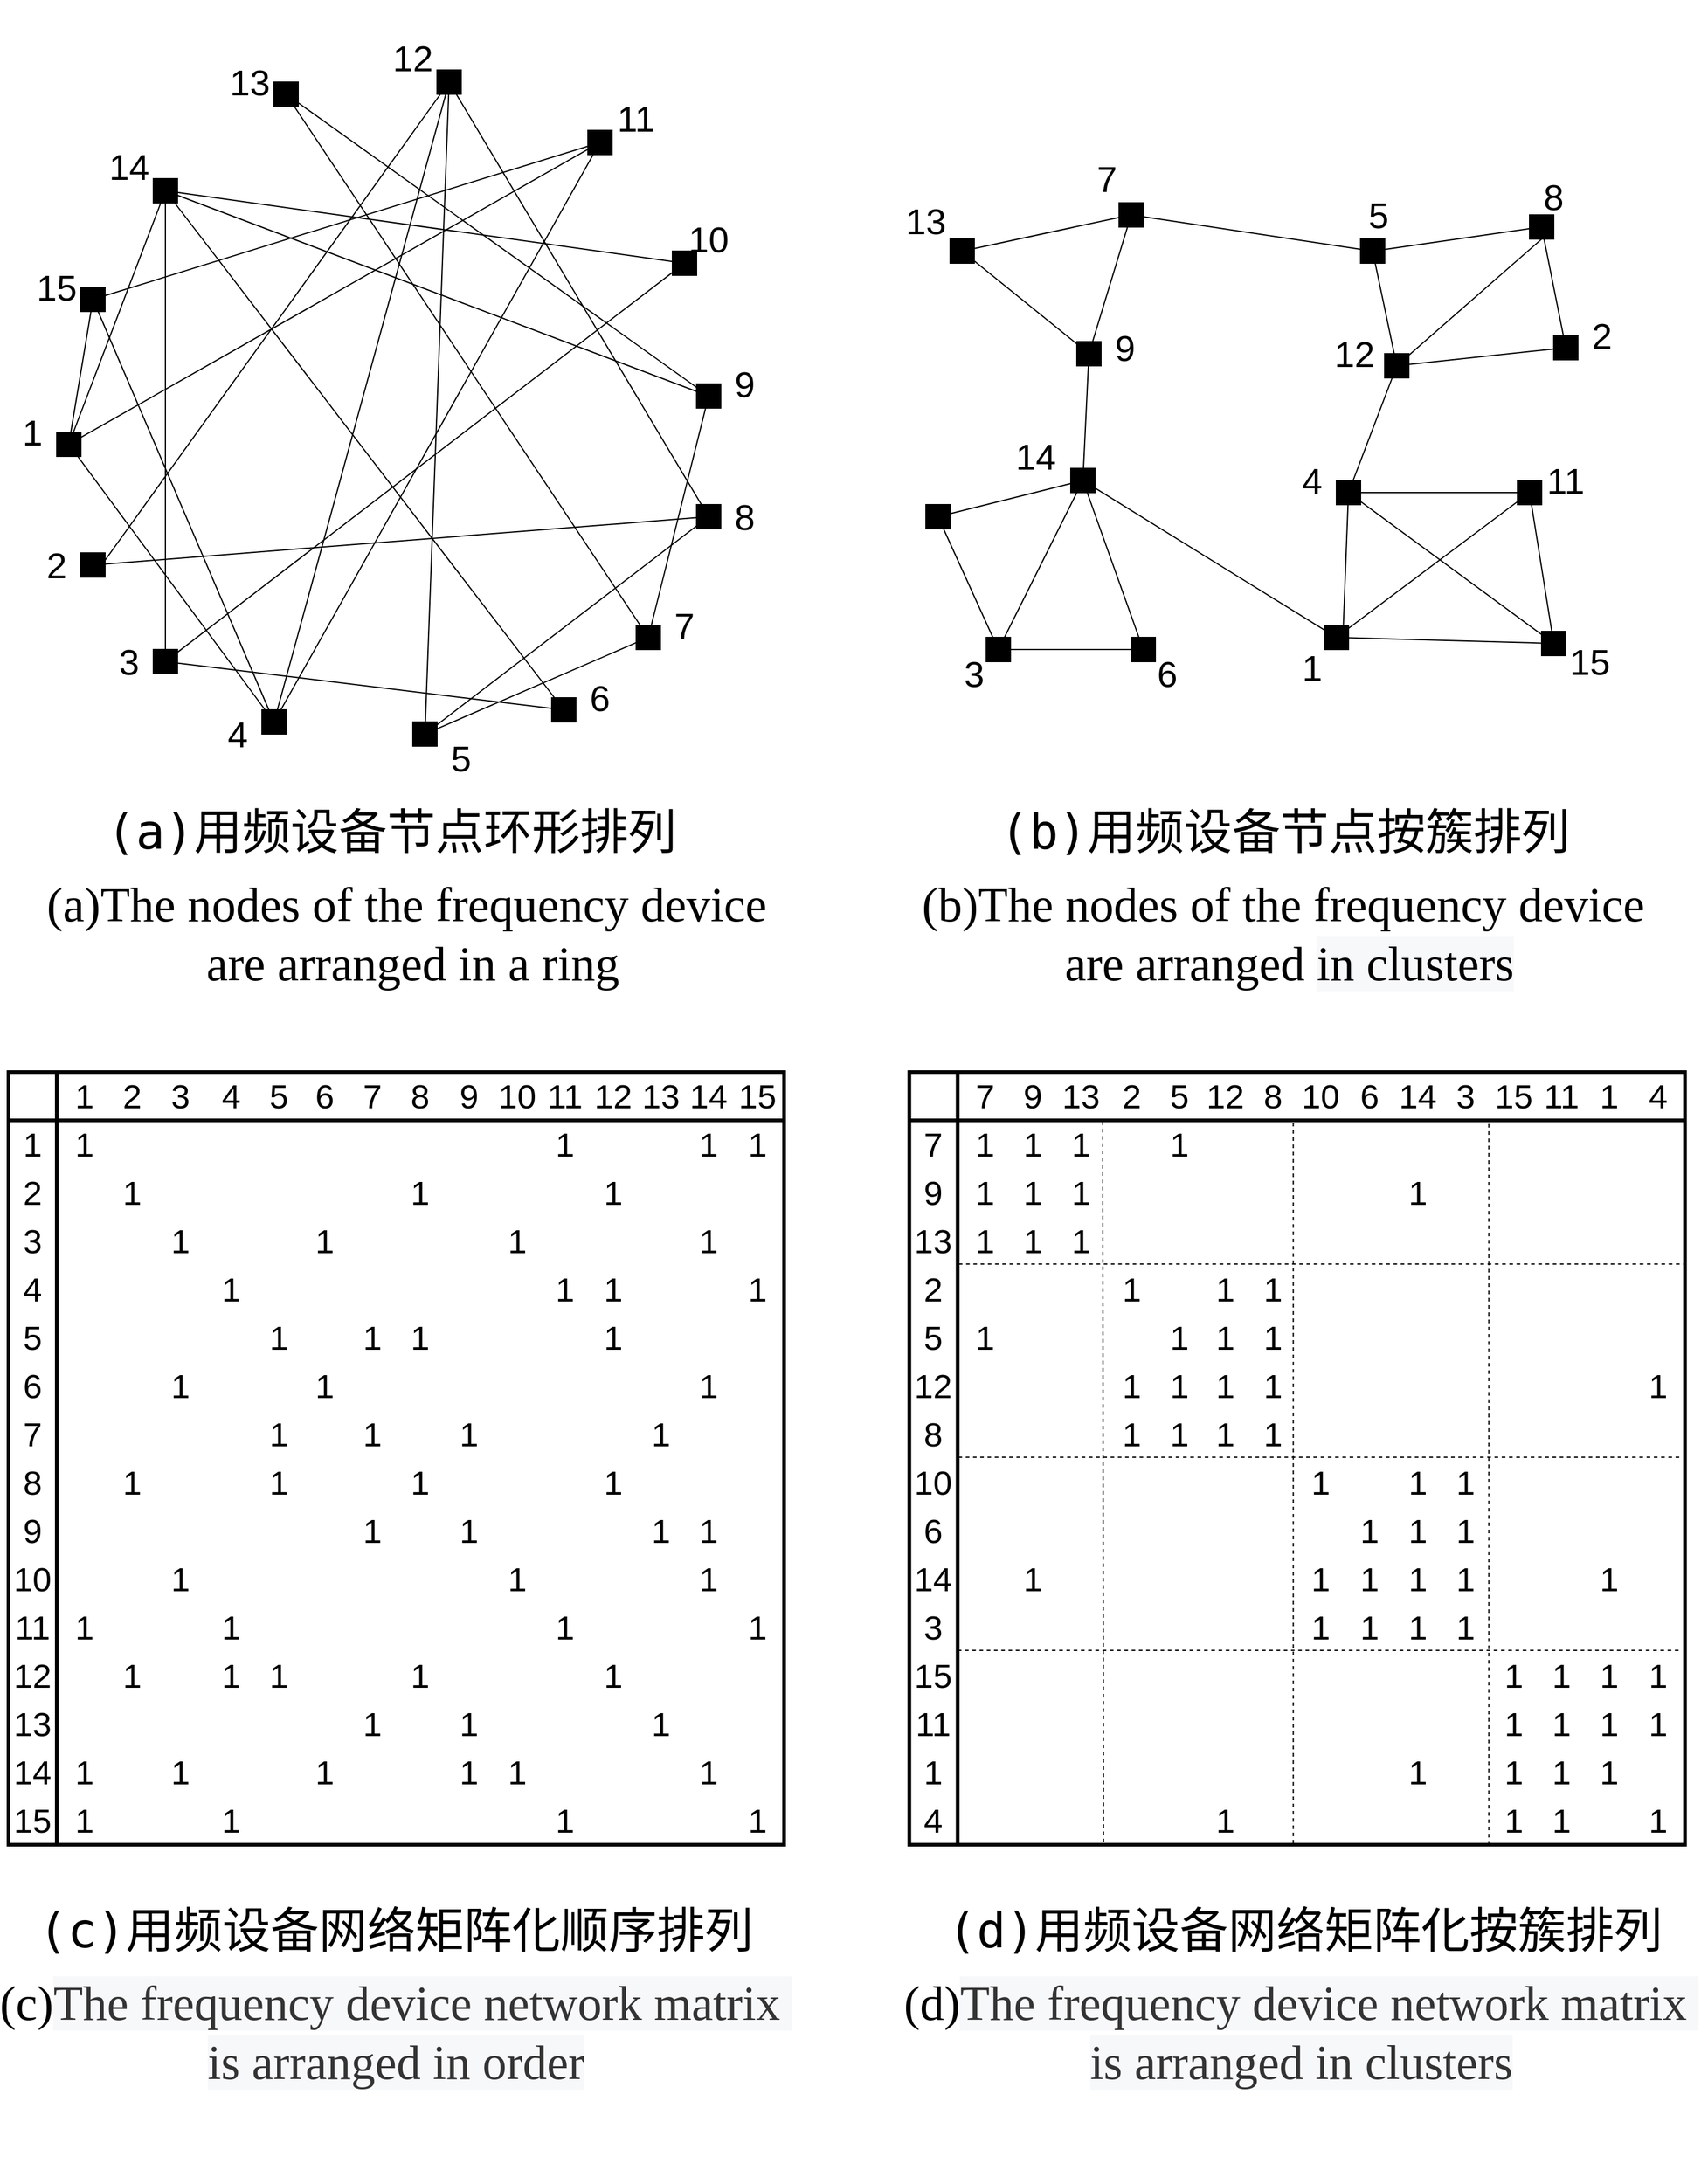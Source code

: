 <mxfile version="14.9.6" type="github">
  <diagram id="UQyLXl9a_MGCBrZ4A5Hq" name="Page-1">
    <mxGraphModel dx="2076" dy="2232" grid="1" gridSize="10" guides="1" tooltips="1" connect="1" arrows="1" fold="1" page="1" pageScale="1" pageWidth="850" pageHeight="1100" math="0" shadow="0">
      <root>
        <mxCell id="0" />
        <mxCell id="1" parent="0" />
        <mxCell id="qw-UVNlcl3JzZN6nI1bn-23" value="" style="shape=ext;double=1;whiteSpace=wrap;html=1;aspect=fixed;fillColor=#000000;fontSize=5;" parent="1" vertex="1">
          <mxGeometry x="160" y="210" width="20" height="20" as="geometry" />
        </mxCell>
        <mxCell id="qw-UVNlcl3JzZN6nI1bn-24" value="" style="shape=ext;double=1;whiteSpace=wrap;html=1;aspect=fixed;fillColor=#000000;fontSize=5;" parent="1" vertex="1">
          <mxGeometry x="140" y="330" width="20" height="20" as="geometry" />
        </mxCell>
        <mxCell id="qw-UVNlcl3JzZN6nI1bn-25" value="" style="shape=ext;double=1;whiteSpace=wrap;html=1;aspect=fixed;fillColor=#000000;fontSize=5;" parent="1" vertex="1">
          <mxGeometry x="320" y="40" width="20" height="20" as="geometry" />
        </mxCell>
        <mxCell id="qw-UVNlcl3JzZN6nI1bn-26" value="" style="shape=ext;double=1;whiteSpace=wrap;html=1;aspect=fixed;fillColor=#000000;fontSize=5;" parent="1" vertex="1">
          <mxGeometry x="220" y="120" width="20" height="20" as="geometry" />
        </mxCell>
        <mxCell id="qw-UVNlcl3JzZN6nI1bn-27" value="" style="shape=ext;double=1;whiteSpace=wrap;html=1;aspect=fixed;fillColor=#000000;fontSize=5;" parent="1" vertex="1">
          <mxGeometry x="650" y="180" width="20" height="20" as="geometry" />
        </mxCell>
        <mxCell id="qw-UVNlcl3JzZN6nI1bn-28" value="" style="shape=ext;double=1;whiteSpace=wrap;html=1;aspect=fixed;fillColor=#000000;fontSize=5;" parent="1" vertex="1">
          <mxGeometry x="670" y="290" width="20" height="20" as="geometry" />
        </mxCell>
        <mxCell id="qw-UVNlcl3JzZN6nI1bn-29" value="" style="shape=ext;double=1;whiteSpace=wrap;html=1;aspect=fixed;fillColor=#000000;fontSize=5;" parent="1" vertex="1">
          <mxGeometry x="435" y="570" width="20" height="20" as="geometry" />
        </mxCell>
        <mxCell id="qw-UVNlcl3JzZN6nI1bn-30" value="" style="shape=ext;double=1;whiteSpace=wrap;html=1;aspect=fixed;fillColor=#000000;fontSize=5;" parent="1" vertex="1">
          <mxGeometry x="220" y="510" width="20" height="20" as="geometry" />
        </mxCell>
        <mxCell id="qw-UVNlcl3JzZN6nI1bn-32" value="" style="shape=ext;double=1;whiteSpace=wrap;html=1;aspect=fixed;fillColor=#000000;fontSize=5;" parent="1" vertex="1">
          <mxGeometry x="580" y="80" width="20" height="20" as="geometry" />
        </mxCell>
        <mxCell id="qw-UVNlcl3JzZN6nI1bn-33" value="" style="shape=ext;double=1;whiteSpace=wrap;html=1;aspect=fixed;fillColor=#000000;fontSize=5;" parent="1" vertex="1">
          <mxGeometry x="455" y="30" width="20" height="20" as="geometry" />
        </mxCell>
        <mxCell id="qw-UVNlcl3JzZN6nI1bn-37" value="&lt;p style=&quot;font-size: 30px&quot;&gt;&lt;font style=&quot;font-size: 30px&quot;&gt;10&lt;/font&gt;&lt;/p&gt;" style="text;html=1;strokeColor=none;fillColor=none;align=center;verticalAlign=middle;whiteSpace=wrap;rounded=0;fontSize=5;" parent="1" vertex="1">
          <mxGeometry x="660" y="160" width="40" height="20" as="geometry" />
        </mxCell>
        <mxCell id="qw-UVNlcl3JzZN6nI1bn-38" value="&lt;p style=&quot;font-size: 30px&quot;&gt;&lt;font style=&quot;font-size: 30px&quot;&gt;5&lt;/font&gt;&lt;/p&gt;" style="text;html=1;strokeColor=none;fillColor=none;align=center;verticalAlign=middle;whiteSpace=wrap;rounded=0;fontSize=5;" parent="1" vertex="1">
          <mxGeometry x="455" y="590" width="40" height="20" as="geometry" />
        </mxCell>
        <mxCell id="qw-UVNlcl3JzZN6nI1bn-39" value="&lt;p style=&quot;font-size: 30px&quot;&gt;&lt;font style=&quot;font-size: 30px&quot;&gt;6&lt;/font&gt;&lt;/p&gt;" style="text;html=1;strokeColor=none;fillColor=none;align=center;verticalAlign=middle;whiteSpace=wrap;rounded=0;fontSize=5;" parent="1" vertex="1">
          <mxGeometry x="570" y="540" width="40" height="20" as="geometry" />
        </mxCell>
        <mxCell id="qw-UVNlcl3JzZN6nI1bn-40" value="&lt;p style=&quot;font-size: 30px&quot;&gt;&lt;font style=&quot;font-size: 30px&quot;&gt;7&lt;/font&gt;&lt;/p&gt;" style="text;html=1;strokeColor=none;fillColor=none;align=center;verticalAlign=middle;whiteSpace=wrap;rounded=0;fontSize=5;" parent="1" vertex="1">
          <mxGeometry x="640" y="480" width="40" height="20" as="geometry" />
        </mxCell>
        <mxCell id="qw-UVNlcl3JzZN6nI1bn-41" value="&lt;p style=&quot;font-size: 30px&quot;&gt;&lt;font style=&quot;font-size: 30px&quot;&gt;8&lt;/font&gt;&lt;/p&gt;" style="text;html=1;strokeColor=none;fillColor=none;align=center;verticalAlign=middle;whiteSpace=wrap;rounded=0;fontSize=5;" parent="1" vertex="1">
          <mxGeometry x="690" y="390" width="40" height="20" as="geometry" />
        </mxCell>
        <mxCell id="qw-UVNlcl3JzZN6nI1bn-42" value="&lt;p style=&quot;font-size: 30px&quot;&gt;&lt;font style=&quot;font-size: 30px&quot;&gt;9&lt;/font&gt;&lt;/p&gt;" style="text;html=1;strokeColor=none;fillColor=none;align=center;verticalAlign=middle;whiteSpace=wrap;rounded=0;fontSize=5;" parent="1" vertex="1">
          <mxGeometry x="690" y="280" width="40" height="20" as="geometry" />
        </mxCell>
        <mxCell id="qw-UVNlcl3JzZN6nI1bn-43" value="&lt;p style=&quot;font-size: 30px&quot;&gt;&lt;font style=&quot;font-size: 30px&quot;&gt;3&lt;/font&gt;&lt;/p&gt;" style="text;html=1;strokeColor=none;fillColor=none;align=center;verticalAlign=middle;whiteSpace=wrap;rounded=0;fontSize=5;" parent="1" vertex="1">
          <mxGeometry x="180" y="510" width="40" height="20" as="geometry" />
        </mxCell>
        <mxCell id="qw-UVNlcl3JzZN6nI1bn-44" value="&lt;p style=&quot;font-size: 30px&quot;&gt;&lt;font style=&quot;font-size: 30px&quot;&gt;2&lt;/font&gt;&lt;/p&gt;" style="text;html=1;strokeColor=none;fillColor=none;align=center;verticalAlign=middle;whiteSpace=wrap;rounded=0;fontSize=5;" parent="1" vertex="1">
          <mxGeometry x="120" y="430" width="40" height="20" as="geometry" />
        </mxCell>
        <mxCell id="qw-UVNlcl3JzZN6nI1bn-45" value="&lt;p style=&quot;font-size: 30px&quot;&gt;&lt;font style=&quot;font-size: 30px&quot;&gt;1&lt;/font&gt;&lt;/p&gt;" style="text;html=1;strokeColor=none;fillColor=none;align=center;verticalAlign=middle;whiteSpace=wrap;rounded=0;fontSize=5;" parent="1" vertex="1">
          <mxGeometry x="100" y="320" width="40" height="20" as="geometry" />
        </mxCell>
        <mxCell id="qw-UVNlcl3JzZN6nI1bn-49" value="&lt;p style=&quot;font-size: 30px&quot;&gt;&lt;font style=&quot;font-size: 30px&quot;&gt;4&lt;/font&gt;&lt;/p&gt;" style="text;html=1;strokeColor=none;fillColor=none;align=center;verticalAlign=middle;whiteSpace=wrap;rounded=0;fontSize=5;" parent="1" vertex="1">
          <mxGeometry x="270" y="570" width="40" height="20" as="geometry" />
        </mxCell>
        <mxCell id="qw-UVNlcl3JzZN6nI1bn-66" value="" style="shape=ext;double=1;whiteSpace=wrap;html=1;aspect=fixed;fillColor=#000000;fontSize=5;" parent="1" vertex="1">
          <mxGeometry x="310" y="560" width="20" height="20" as="geometry" />
        </mxCell>
        <mxCell id="qw-UVNlcl3JzZN6nI1bn-67" value="" style="shape=ext;double=1;whiteSpace=wrap;html=1;aspect=fixed;fillColor=#000000;fontSize=5;" parent="1" vertex="1">
          <mxGeometry x="160" y="430" width="20" height="20" as="geometry" />
        </mxCell>
        <mxCell id="qw-UVNlcl3JzZN6nI1bn-68" value="" style="shape=ext;double=1;whiteSpace=wrap;html=1;aspect=fixed;fillColor=#000000;fontSize=5;" parent="1" vertex="1">
          <mxGeometry x="620" y="490" width="20" height="20" as="geometry" />
        </mxCell>
        <mxCell id="qw-UVNlcl3JzZN6nI1bn-69" value="" style="shape=ext;double=1;whiteSpace=wrap;html=1;aspect=fixed;fillColor=#000000;fontSize=5;" parent="1" vertex="1">
          <mxGeometry x="550" y="550" width="20" height="20" as="geometry" />
        </mxCell>
        <mxCell id="qw-UVNlcl3JzZN6nI1bn-73" value="&lt;p style=&quot;font-size: 30px&quot;&gt;&lt;font style=&quot;font-size: 30px&quot;&gt;15&lt;/font&gt;&lt;/p&gt;" style="text;html=1;strokeColor=none;fillColor=none;align=center;verticalAlign=middle;whiteSpace=wrap;rounded=0;fontSize=5;" parent="1" vertex="1">
          <mxGeometry x="120" y="200" width="40" height="20" as="geometry" />
        </mxCell>
        <mxCell id="qw-UVNlcl3JzZN6nI1bn-74" value="&lt;p style=&quot;font-size: 30px&quot;&gt;&lt;font style=&quot;font-size: 30px&quot;&gt;14&lt;/font&gt;&lt;/p&gt;" style="text;html=1;strokeColor=none;fillColor=none;align=center;verticalAlign=middle;whiteSpace=wrap;rounded=0;fontSize=5;" parent="1" vertex="1">
          <mxGeometry x="180" y="100" width="40" height="20" as="geometry" />
        </mxCell>
        <mxCell id="qw-UVNlcl3JzZN6nI1bn-75" value="&lt;p style=&quot;font-size: 30px&quot;&gt;&lt;font style=&quot;font-size: 30px&quot;&gt;13&lt;/font&gt;&lt;/p&gt;" style="text;html=1;strokeColor=none;fillColor=none;align=center;verticalAlign=middle;whiteSpace=wrap;rounded=0;fontSize=5;" parent="1" vertex="1">
          <mxGeometry x="280" y="30" width="40" height="20" as="geometry" />
        </mxCell>
        <mxCell id="qw-UVNlcl3JzZN6nI1bn-76" value="&lt;p style=&quot;font-size: 30px&quot;&gt;&lt;font style=&quot;font-size: 30px&quot;&gt;12&lt;/font&gt;&lt;/p&gt;" style="text;html=1;strokeColor=none;fillColor=none;align=center;verticalAlign=middle;whiteSpace=wrap;rounded=0;fontSize=5;" parent="1" vertex="1">
          <mxGeometry x="415" y="10" width="40" height="20" as="geometry" />
        </mxCell>
        <mxCell id="qw-UVNlcl3JzZN6nI1bn-77" value="&lt;p style=&quot;font-size: 30px&quot;&gt;&lt;font style=&quot;font-size: 30px&quot;&gt;11&lt;/font&gt;&lt;/p&gt;" style="text;html=1;strokeColor=none;fillColor=none;align=center;verticalAlign=middle;whiteSpace=wrap;rounded=0;fontSize=5;" parent="1" vertex="1">
          <mxGeometry x="600" y="60" width="40" height="20" as="geometry" />
        </mxCell>
        <mxCell id="qw-UVNlcl3JzZN6nI1bn-81" value="" style="endArrow=none;html=1;fontSize=5;" parent="1" source="qw-UVNlcl3JzZN6nI1bn-28" target="qw-UVNlcl3JzZN6nI1bn-68" edge="1">
          <mxGeometry width="50" height="50" relative="1" as="geometry">
            <mxPoint x="675" y="300" as="sourcePoint" />
            <mxPoint x="410" y="170" as="targetPoint" />
          </mxGeometry>
        </mxCell>
        <mxCell id="qw-UVNlcl3JzZN6nI1bn-82" value="" style="endArrow=none;html=1;fontSize=5;" parent="1" source="qw-UVNlcl3JzZN6nI1bn-25" target="qw-UVNlcl3JzZN6nI1bn-68" edge="1">
          <mxGeometry width="50" height="50" relative="1" as="geometry">
            <mxPoint x="360" y="220" as="sourcePoint" />
            <mxPoint x="410" y="170" as="targetPoint" />
          </mxGeometry>
        </mxCell>
        <mxCell id="qw-UVNlcl3JzZN6nI1bn-83" value="" style="endArrow=none;html=1;fontSize=5;" parent="1" source="qw-UVNlcl3JzZN6nI1bn-29" target="qw-UVNlcl3JzZN6nI1bn-68" edge="1">
          <mxGeometry width="50" height="50" relative="1" as="geometry">
            <mxPoint x="445" y="580" as="sourcePoint" />
            <mxPoint x="630" y="500" as="targetPoint" />
          </mxGeometry>
        </mxCell>
        <mxCell id="qw-UVNlcl3JzZN6nI1bn-84" value="" style="endArrow=none;html=1;fontSize=5;" parent="1" source="qw-UVNlcl3JzZN6nI1bn-26" edge="1">
          <mxGeometry width="50" height="50" relative="1" as="geometry">
            <mxPoint x="230" y="130" as="sourcePoint" />
            <mxPoint x="680" y="300" as="targetPoint" />
          </mxGeometry>
        </mxCell>
        <mxCell id="qw-UVNlcl3JzZN6nI1bn-86" value="" style="endArrow=none;html=1;fontSize=5;exitX=0.5;exitY=1;exitDx=0;exitDy=0;" parent="1" source="qw-UVNlcl3JzZN6nI1bn-67" target="qw-UVNlcl3JzZN6nI1bn-33" edge="1">
          <mxGeometry width="50" height="50" relative="1" as="geometry">
            <mxPoint x="360" y="220" as="sourcePoint" />
            <mxPoint x="410" y="170" as="targetPoint" />
          </mxGeometry>
        </mxCell>
        <mxCell id="qw-UVNlcl3JzZN6nI1bn-87" value="" style="endArrow=none;html=1;fontSize=5;" parent="1" source="qw-UVNlcl3JzZN6nI1bn-70" edge="1">
          <mxGeometry width="50" height="50" relative="1" as="geometry">
            <mxPoint x="180" y="440" as="sourcePoint" />
            <mxPoint x="680" y="400" as="targetPoint" />
          </mxGeometry>
        </mxCell>
        <mxCell id="qw-UVNlcl3JzZN6nI1bn-88" value="" style="endArrow=none;html=1;fontSize=5;" parent="1" source="qw-UVNlcl3JzZN6nI1bn-29" target="qw-UVNlcl3JzZN6nI1bn-33" edge="1">
          <mxGeometry width="50" height="50" relative="1" as="geometry">
            <mxPoint x="440" y="580" as="sourcePoint" />
            <mxPoint x="410" y="170" as="targetPoint" />
          </mxGeometry>
        </mxCell>
        <mxCell id="qw-UVNlcl3JzZN6nI1bn-89" value="" style="endArrow=none;html=1;fontSize=5;" parent="1" source="qw-UVNlcl3JzZN6nI1bn-70" target="qw-UVNlcl3JzZN6nI1bn-29" edge="1">
          <mxGeometry width="50" height="50" relative="1" as="geometry">
            <mxPoint x="680" y="400" as="sourcePoint" />
            <mxPoint x="440" y="580" as="targetPoint" />
          </mxGeometry>
        </mxCell>
        <mxCell id="qw-UVNlcl3JzZN6nI1bn-91" value="" style="endArrow=none;html=1;fontSize=5;" parent="1" source="qw-UVNlcl3JzZN6nI1bn-66" target="qw-UVNlcl3JzZN6nI1bn-33" edge="1">
          <mxGeometry width="50" height="50" relative="1" as="geometry">
            <mxPoint x="360" y="220" as="sourcePoint" />
            <mxPoint x="410" y="170" as="targetPoint" />
          </mxGeometry>
        </mxCell>
        <mxCell id="qw-UVNlcl3JzZN6nI1bn-93" value="" style="endArrow=none;html=1;fontSize=5;" parent="1" source="qw-UVNlcl3JzZN6nI1bn-27" target="qw-UVNlcl3JzZN6nI1bn-26" edge="1">
          <mxGeometry width="50" height="50" relative="1" as="geometry">
            <mxPoint x="650" y="190" as="sourcePoint" />
            <mxPoint x="230" y="130" as="targetPoint" />
          </mxGeometry>
        </mxCell>
        <mxCell id="qw-UVNlcl3JzZN6nI1bn-94" value="" style="endArrow=none;html=1;fontSize=5;" parent="1" source="qw-UVNlcl3JzZN6nI1bn-30" target="qw-UVNlcl3JzZN6nI1bn-69" edge="1">
          <mxGeometry width="50" height="50" relative="1" as="geometry">
            <mxPoint x="360" y="220" as="sourcePoint" />
            <mxPoint x="550" y="560" as="targetPoint" />
          </mxGeometry>
        </mxCell>
        <mxCell id="qw-UVNlcl3JzZN6nI1bn-95" value="" style="endArrow=none;html=1;fontSize=5;" parent="1" source="qw-UVNlcl3JzZN6nI1bn-30" target="qw-UVNlcl3JzZN6nI1bn-26" edge="1">
          <mxGeometry width="50" height="50" relative="1" as="geometry">
            <mxPoint x="360" y="220" as="sourcePoint" />
            <mxPoint x="410" y="170" as="targetPoint" />
          </mxGeometry>
        </mxCell>
        <mxCell id="qw-UVNlcl3JzZN6nI1bn-96" value="" style="endArrow=none;html=1;fontSize=5;" parent="1" source="qw-UVNlcl3JzZN6nI1bn-24" target="qw-UVNlcl3JzZN6nI1bn-26" edge="1">
          <mxGeometry width="50" height="50" relative="1" as="geometry">
            <mxPoint x="150" y="340" as="sourcePoint" />
            <mxPoint x="230" y="140" as="targetPoint" />
          </mxGeometry>
        </mxCell>
        <mxCell id="qw-UVNlcl3JzZN6nI1bn-97" value="" style="endArrow=none;html=1;fontSize=5;" parent="1" source="qw-UVNlcl3JzZN6nI1bn-23" target="qw-UVNlcl3JzZN6nI1bn-32" edge="1">
          <mxGeometry width="50" height="50" relative="1" as="geometry">
            <mxPoint x="360" y="220" as="sourcePoint" />
            <mxPoint x="570" y="110" as="targetPoint" />
          </mxGeometry>
        </mxCell>
        <mxCell id="qw-UVNlcl3JzZN6nI1bn-98" value="" style="endArrow=none;html=1;fontSize=5;" parent="1" source="qw-UVNlcl3JzZN6nI1bn-66" target="qw-UVNlcl3JzZN6nI1bn-23" edge="1">
          <mxGeometry width="50" height="50" relative="1" as="geometry">
            <mxPoint x="320" y="570" as="sourcePoint" />
            <mxPoint x="410" y="170" as="targetPoint" />
          </mxGeometry>
        </mxCell>
        <mxCell id="qw-UVNlcl3JzZN6nI1bn-99" value="" style="endArrow=none;html=1;fontSize=5;" parent="1" source="qw-UVNlcl3JzZN6nI1bn-24" target="qw-UVNlcl3JzZN6nI1bn-32" edge="1">
          <mxGeometry width="50" height="50" relative="1" as="geometry">
            <mxPoint x="150" y="340" as="sourcePoint" />
            <mxPoint x="560" y="120" as="targetPoint" />
          </mxGeometry>
        </mxCell>
        <mxCell id="qw-UVNlcl3JzZN6nI1bn-100" value="" style="endArrow=none;html=1;fontSize=5;" parent="1" source="qw-UVNlcl3JzZN6nI1bn-66" target="qw-UVNlcl3JzZN6nI1bn-32" edge="1">
          <mxGeometry width="50" height="50" relative="1" as="geometry">
            <mxPoint x="320" y="570" as="sourcePoint" />
            <mxPoint x="410" y="170" as="targetPoint" />
          </mxGeometry>
        </mxCell>
        <mxCell id="qw-UVNlcl3JzZN6nI1bn-70" value="" style="shape=ext;double=1;whiteSpace=wrap;html=1;aspect=fixed;fillColor=#000000;fontSize=5;" parent="1" vertex="1">
          <mxGeometry x="670" y="390" width="20" height="20" as="geometry" />
        </mxCell>
        <mxCell id="qw-UVNlcl3JzZN6nI1bn-101" value="" style="endArrow=none;html=1;fontSize=5;" parent="1" source="qw-UVNlcl3JzZN6nI1bn-67" target="qw-UVNlcl3JzZN6nI1bn-70" edge="1">
          <mxGeometry width="50" height="50" relative="1" as="geometry">
            <mxPoint x="180" y="440" as="sourcePoint" />
            <mxPoint x="680" y="400" as="targetPoint" />
          </mxGeometry>
        </mxCell>
        <mxCell id="qw-UVNlcl3JzZN6nI1bn-361" value="" style="endArrow=none;html=1;fontSize=5;" parent="1" source="qw-UVNlcl3JzZN6nI1bn-337" target="qw-UVNlcl3JzZN6nI1bn-354" edge="1">
          <mxGeometry width="50" height="50" relative="1" as="geometry">
            <mxPoint x="1435" y="450" as="sourcePoint" />
            <mxPoint x="1170" y="320" as="targetPoint" />
          </mxGeometry>
        </mxCell>
        <mxCell id="qw-UVNlcl3JzZN6nI1bn-362" value="" style="endArrow=none;html=1;fontSize=5;" parent="1" source="qw-UVNlcl3JzZN6nI1bn-334" target="qw-UVNlcl3JzZN6nI1bn-354" edge="1">
          <mxGeometry width="50" height="50" relative="1" as="geometry">
            <mxPoint x="1120" y="370" as="sourcePoint" />
            <mxPoint x="1170" y="320" as="targetPoint" />
          </mxGeometry>
        </mxCell>
        <mxCell id="qw-UVNlcl3JzZN6nI1bn-363" value="" style="endArrow=none;html=1;fontSize=5;" parent="1" source="qw-UVNlcl3JzZN6nI1bn-338" target="qw-UVNlcl3JzZN6nI1bn-354" edge="1">
          <mxGeometry width="50" height="50" relative="1" as="geometry">
            <mxPoint x="1205" y="730" as="sourcePoint" />
            <mxPoint x="1390" y="650" as="targetPoint" />
          </mxGeometry>
        </mxCell>
        <mxCell id="qw-UVNlcl3JzZN6nI1bn-364" value="" style="endArrow=none;html=1;fontSize=5;" parent="1" source="qw-UVNlcl3JzZN6nI1bn-335" target="qw-UVNlcl3JzZN6nI1bn-337" edge="1">
          <mxGeometry width="50" height="50" relative="1" as="geometry">
            <mxPoint x="990" y="280" as="sourcePoint" />
            <mxPoint x="1430" y="450" as="targetPoint" />
          </mxGeometry>
        </mxCell>
        <mxCell id="qw-UVNlcl3JzZN6nI1bn-366" value="" style="endArrow=none;html=1;fontSize=5;" parent="1" source="qw-UVNlcl3JzZN6nI1bn-353" target="qw-UVNlcl3JzZN6nI1bn-341" edge="1">
          <mxGeometry width="50" height="50" relative="1" as="geometry">
            <mxPoint x="1440" y="250" as="sourcePoint" />
            <mxPoint x="1170" y="320" as="targetPoint" />
          </mxGeometry>
        </mxCell>
        <mxCell id="qw-UVNlcl3JzZN6nI1bn-368" value="" style="endArrow=none;html=1;fontSize=5;" parent="1" source="qw-UVNlcl3JzZN6nI1bn-338" target="qw-UVNlcl3JzZN6nI1bn-341" edge="1">
          <mxGeometry width="50" height="50" relative="1" as="geometry">
            <mxPoint x="1200" y="730" as="sourcePoint" />
            <mxPoint x="1170" y="320" as="targetPoint" />
          </mxGeometry>
        </mxCell>
        <mxCell id="qw-UVNlcl3JzZN6nI1bn-369" value="" style="endArrow=none;html=1;fontSize=5;" parent="1" source="qw-UVNlcl3JzZN6nI1bn-381" target="qw-UVNlcl3JzZN6nI1bn-338" edge="1">
          <mxGeometry width="50" height="50" relative="1" as="geometry">
            <mxPoint x="1440" y="550" as="sourcePoint" />
            <mxPoint x="1200" y="730" as="targetPoint" />
          </mxGeometry>
        </mxCell>
        <mxCell id="qw-UVNlcl3JzZN6nI1bn-371" value="" style="endArrow=none;html=1;fontSize=5;" parent="1" source="qw-UVNlcl3JzZN6nI1bn-352" target="qw-UVNlcl3JzZN6nI1bn-341" edge="1">
          <mxGeometry width="50" height="50" relative="1" as="geometry">
            <mxPoint x="1120" y="370" as="sourcePoint" />
            <mxPoint x="1170" y="320" as="targetPoint" />
          </mxGeometry>
        </mxCell>
        <mxCell id="qw-UVNlcl3JzZN6nI1bn-373" value="" style="endArrow=none;html=1;fontSize=5;" parent="1" source="qw-UVNlcl3JzZN6nI1bn-336" target="qw-UVNlcl3JzZN6nI1bn-335" edge="1">
          <mxGeometry width="50" height="50" relative="1" as="geometry">
            <mxPoint x="1410" y="340" as="sourcePoint" />
            <mxPoint x="990" y="280" as="targetPoint" />
          </mxGeometry>
        </mxCell>
        <mxCell id="qw-UVNlcl3JzZN6nI1bn-374" value="" style="endArrow=none;html=1;fontSize=5;" parent="1" source="qw-UVNlcl3JzZN6nI1bn-339" target="qw-UVNlcl3JzZN6nI1bn-355" edge="1">
          <mxGeometry width="50" height="50" relative="1" as="geometry">
            <mxPoint x="1120" y="370" as="sourcePoint" />
            <mxPoint x="1310" y="710" as="targetPoint" />
          </mxGeometry>
        </mxCell>
        <mxCell id="qw-UVNlcl3JzZN6nI1bn-375" value="" style="endArrow=none;html=1;fontSize=5;" parent="1" source="qw-UVNlcl3JzZN6nI1bn-339" target="qw-UVNlcl3JzZN6nI1bn-335" edge="1">
          <mxGeometry width="50" height="50" relative="1" as="geometry">
            <mxPoint x="1120" y="370" as="sourcePoint" />
            <mxPoint x="1170" y="320" as="targetPoint" />
          </mxGeometry>
        </mxCell>
        <mxCell id="qw-UVNlcl3JzZN6nI1bn-376" value="" style="endArrow=none;html=1;fontSize=5;" parent="1" source="qw-UVNlcl3JzZN6nI1bn-333" target="qw-UVNlcl3JzZN6nI1bn-335" edge="1">
          <mxGeometry width="50" height="50" relative="1" as="geometry">
            <mxPoint x="910" y="490" as="sourcePoint" />
            <mxPoint x="990" y="290" as="targetPoint" />
          </mxGeometry>
        </mxCell>
        <mxCell id="qw-UVNlcl3JzZN6nI1bn-377" value="" style="endArrow=none;html=1;fontSize=5;" parent="1" source="qw-UVNlcl3JzZN6nI1bn-332" target="qw-UVNlcl3JzZN6nI1bn-340" edge="1">
          <mxGeometry width="50" height="50" relative="1" as="geometry">
            <mxPoint x="1120" y="370" as="sourcePoint" />
            <mxPoint x="1330" y="260" as="targetPoint" />
          </mxGeometry>
        </mxCell>
        <mxCell id="qw-UVNlcl3JzZN6nI1bn-378" value="" style="endArrow=none;html=1;fontSize=5;" parent="1" source="qw-UVNlcl3JzZN6nI1bn-352" target="qw-UVNlcl3JzZN6nI1bn-332" edge="1">
          <mxGeometry width="50" height="50" relative="1" as="geometry">
            <mxPoint x="1080" y="720" as="sourcePoint" />
            <mxPoint x="1170" y="320" as="targetPoint" />
          </mxGeometry>
        </mxCell>
        <mxCell id="qw-UVNlcl3JzZN6nI1bn-379" value="" style="endArrow=none;html=1;fontSize=5;" parent="1" source="qw-UVNlcl3JzZN6nI1bn-333" target="qw-UVNlcl3JzZN6nI1bn-340" edge="1">
          <mxGeometry width="50" height="50" relative="1" as="geometry">
            <mxPoint x="910" y="490" as="sourcePoint" />
            <mxPoint x="1320" y="270" as="targetPoint" />
          </mxGeometry>
        </mxCell>
        <mxCell id="qw-UVNlcl3JzZN6nI1bn-380" value="" style="endArrow=none;html=1;fontSize=5;" parent="1" source="qw-UVNlcl3JzZN6nI1bn-352" target="qw-UVNlcl3JzZN6nI1bn-340" edge="1">
          <mxGeometry width="50" height="50" relative="1" as="geometry">
            <mxPoint x="1080" y="720" as="sourcePoint" />
            <mxPoint x="1170" y="320" as="targetPoint" />
          </mxGeometry>
        </mxCell>
        <mxCell id="qw-UVNlcl3JzZN6nI1bn-382" value="" style="endArrow=none;html=1;fontSize=5;" parent="1" source="qw-UVNlcl3JzZN6nI1bn-353" target="qw-UVNlcl3JzZN6nI1bn-381" edge="1">
          <mxGeometry width="50" height="50" relative="1" as="geometry">
            <mxPoint x="940" y="590" as="sourcePoint" />
            <mxPoint x="1440" y="550" as="targetPoint" />
          </mxGeometry>
        </mxCell>
        <mxCell id="qw-UVNlcl3JzZN6nI1bn-388" value="" style="group" parent="1" vertex="1" connectable="0">
          <mxGeometry x="870" y="350" width="40" height="40" as="geometry" />
        </mxCell>
        <mxCell id="qw-UVNlcl3JzZN6nI1bn-396" value="" style="group" parent="1" vertex="1" connectable="0">
          <mxGeometry x="1150" y="480" width="60" height="30" as="geometry" />
        </mxCell>
        <mxCell id="qw-UVNlcl3JzZN6nI1bn-333" value="" style="shape=ext;double=1;whiteSpace=wrap;html=1;aspect=fixed;fillColor=#000000;fontSize=5;" parent="qw-UVNlcl3JzZN6nI1bn-396" vertex="1">
          <mxGeometry x="40" y="10" width="20" height="20" as="geometry" />
        </mxCell>
        <mxCell id="qw-UVNlcl3JzZN6nI1bn-398" value="" style="group" parent="1" vertex="1" connectable="0">
          <mxGeometry x="1400" y="245" width="60" height="20" as="geometry" />
        </mxCell>
        <mxCell id="qw-UVNlcl3JzZN6nI1bn-399" value="" style="group" parent="qw-UVNlcl3JzZN6nI1bn-398" vertex="1" connectable="0">
          <mxGeometry width="60" height="20" as="geometry" />
        </mxCell>
        <mxCell id="qw-UVNlcl3JzZN6nI1bn-430" value="" style="group" parent="qw-UVNlcl3JzZN6nI1bn-399" vertex="1" connectable="0">
          <mxGeometry y="-10" width="60" height="30" as="geometry" />
        </mxCell>
        <mxCell id="qw-UVNlcl3JzZN6nI1bn-431" value="" style="group" parent="qw-UVNlcl3JzZN6nI1bn-430" vertex="1" connectable="0">
          <mxGeometry width="60" height="30" as="geometry" />
        </mxCell>
        <mxCell id="qw-UVNlcl3JzZN6nI1bn-349" value="&lt;p style=&quot;font-size: 30px&quot;&gt;&lt;font style=&quot;font-size: 30px&quot;&gt;2&lt;/font&gt;&lt;/p&gt;" style="text;html=1;strokeColor=none;fillColor=none;align=center;verticalAlign=middle;whiteSpace=wrap;rounded=0;fontSize=5;" parent="qw-UVNlcl3JzZN6nI1bn-431" vertex="1">
          <mxGeometry y="5" width="40" height="20" as="geometry" />
        </mxCell>
        <mxCell id="qw-UVNlcl3JzZN6nI1bn-402" value="" style="group" parent="1" vertex="1" connectable="0">
          <mxGeometry x="1220" y="150" width="60" height="40" as="geometry" />
        </mxCell>
        <mxCell id="qw-UVNlcl3JzZN6nI1bn-443" value="" style="group" parent="qw-UVNlcl3JzZN6nI1bn-402" vertex="1" connectable="0">
          <mxGeometry y="20" width="60" height="20" as="geometry" />
        </mxCell>
        <mxCell id="qw-UVNlcl3JzZN6nI1bn-338" value="" style="shape=ext;double=1;whiteSpace=wrap;html=1;aspect=fixed;fillColor=#000000;fontSize=5;" parent="qw-UVNlcl3JzZN6nI1bn-443" vertex="1">
          <mxGeometry width="20" height="20" as="geometry" />
        </mxCell>
        <mxCell id="qw-UVNlcl3JzZN6nI1bn-406" value="" style="group" parent="1" vertex="1" connectable="0">
          <mxGeometry x="960" y="240" width="60" height="50" as="geometry" />
        </mxCell>
        <mxCell id="qw-UVNlcl3JzZN6nI1bn-438" value="" style="group" parent="qw-UVNlcl3JzZN6nI1bn-406" vertex="1" connectable="0">
          <mxGeometry x="15" y="-10" width="40" height="50" as="geometry" />
        </mxCell>
        <mxCell id="qw-UVNlcl3JzZN6nI1bn-337" value="" style="shape=ext;double=1;whiteSpace=wrap;html=1;aspect=fixed;fillColor=#000000;fontSize=5;" parent="qw-UVNlcl3JzZN6nI1bn-438" vertex="1">
          <mxGeometry x="10" y="25" width="20" height="20" as="geometry" />
        </mxCell>
        <mxCell id="qw-UVNlcl3JzZN6nI1bn-415" value="" style="group" parent="1" vertex="1" connectable="0">
          <mxGeometry x="1030" y="580" width="100" height="120" as="geometry" />
        </mxCell>
        <mxCell id="qw-UVNlcl3JzZN6nI1bn-423" value="" style="group" parent="1" vertex="1" connectable="0">
          <mxGeometry x="1200" y="245" width="60" height="40" as="geometry" />
        </mxCell>
        <mxCell id="qw-UVNlcl3JzZN6nI1bn-440" value="" style="group" parent="qw-UVNlcl3JzZN6nI1bn-423" vertex="1" connectable="0">
          <mxGeometry width="60" height="40" as="geometry" />
        </mxCell>
        <mxCell id="qw-UVNlcl3JzZN6nI1bn-359" value="&lt;p style=&quot;font-size: 30px&quot;&gt;&lt;font style=&quot;font-size: 30px&quot;&gt;12&lt;/font&gt;&lt;/p&gt;" style="text;html=1;strokeColor=none;fillColor=none;align=center;verticalAlign=middle;whiteSpace=wrap;rounded=0;fontSize=5;" parent="qw-UVNlcl3JzZN6nI1bn-440" vertex="1">
          <mxGeometry x="-5" y="10" width="40" height="20" as="geometry" />
        </mxCell>
        <mxCell id="qw-UVNlcl3JzZN6nI1bn-341" value="" style="shape=ext;double=1;whiteSpace=wrap;html=1;aspect=fixed;fillColor=#000000;fontSize=5;" parent="qw-UVNlcl3JzZN6nI1bn-440" vertex="1">
          <mxGeometry x="40" y="20" width="20" height="20" as="geometry" />
        </mxCell>
        <mxCell id="qw-UVNlcl3JzZN6nI1bn-442" value="" style="group" parent="1" vertex="1" connectable="0">
          <mxGeometry x="860" y="150" width="60" height="40" as="geometry" />
        </mxCell>
        <mxCell id="qw-UVNlcl3JzZN6nI1bn-424" value="" style="group" parent="qw-UVNlcl3JzZN6nI1bn-442" vertex="1" connectable="0">
          <mxGeometry width="60" height="30" as="geometry" />
        </mxCell>
        <mxCell id="qw-UVNlcl3JzZN6nI1bn-358" value="&lt;p style=&quot;font-size: 30px&quot;&gt;&lt;font style=&quot;font-size: 30px&quot;&gt;13&lt;/font&gt;&lt;/p&gt;" style="text;html=1;strokeColor=none;fillColor=none;align=center;verticalAlign=middle;whiteSpace=wrap;rounded=0;fontSize=5;" parent="qw-UVNlcl3JzZN6nI1bn-424" vertex="1">
          <mxGeometry x="-20" y="-5" width="40" height="20" as="geometry" />
        </mxCell>
        <mxCell id="qw-UVNlcl3JzZN6nI1bn-334" value="" style="shape=ext;double=1;whiteSpace=wrap;html=1;aspect=fixed;fillColor=#000000;fontSize=5;" parent="qw-UVNlcl3JzZN6nI1bn-442" vertex="1">
          <mxGeometry x="20" y="20" width="20" height="20" as="geometry" />
        </mxCell>
        <mxCell id="qw-UVNlcl3JzZN6nI1bn-348" value="&lt;p style=&quot;font-size: 30px&quot;&gt;&lt;font style=&quot;font-size: 30px&quot;&gt;3&lt;/font&gt;&lt;/p&gt;" style="text;html=1;strokeColor=none;fillColor=none;align=center;verticalAlign=middle;whiteSpace=wrap;rounded=0;fontSize=5;" parent="1" vertex="1">
          <mxGeometry x="880" y="520" width="40" height="20" as="geometry" />
        </mxCell>
        <mxCell id="qw-UVNlcl3JzZN6nI1bn-339" value="" style="shape=ext;double=1;whiteSpace=wrap;html=1;aspect=fixed;fillColor=#000000;fontSize=5;" parent="1" vertex="1">
          <mxGeometry x="910" y="500" width="20" height="20" as="geometry" />
        </mxCell>
        <mxCell id="qw-UVNlcl3JzZN6nI1bn-340" value="" style="shape=ext;double=1;whiteSpace=wrap;html=1;aspect=fixed;fillColor=#000000;fontSize=5;" parent="1" vertex="1">
          <mxGeometry x="1350" y="370" width="20" height="20" as="geometry" />
        </mxCell>
        <mxCell id="qw-UVNlcl3JzZN6nI1bn-332" value="" style="shape=ext;double=1;whiteSpace=wrap;html=1;aspect=fixed;fillColor=#000000;fontSize=5;" parent="1" vertex="1">
          <mxGeometry x="1370" y="495" width="20" height="20" as="geometry" />
        </mxCell>
        <mxCell id="qw-UVNlcl3JzZN6nI1bn-356" value="&lt;p style=&quot;font-size: 30px&quot;&gt;&lt;font style=&quot;font-size: 30px&quot;&gt;15&lt;/font&gt;&lt;/p&gt;" style="text;html=1;strokeColor=none;fillColor=none;align=center;verticalAlign=middle;whiteSpace=wrap;rounded=0;fontSize=5;" parent="1" vertex="1">
          <mxGeometry x="1390" y="510" width="40" height="20" as="geometry" />
        </mxCell>
        <mxCell id="qw-UVNlcl3JzZN6nI1bn-360" value="&lt;p style=&quot;font-size: 30px&quot;&gt;&lt;font style=&quot;font-size: 30px&quot;&gt;11&lt;/font&gt;&lt;/p&gt;" style="text;html=1;strokeColor=none;fillColor=none;align=center;verticalAlign=middle;whiteSpace=wrap;rounded=0;fontSize=5;" parent="1" vertex="1">
          <mxGeometry x="1370" y="360" width="40" height="20" as="geometry" />
        </mxCell>
        <mxCell id="qw-UVNlcl3JzZN6nI1bn-453" value="" style="endArrow=none;html=1;fontSize=5;" parent="1" source="qw-UVNlcl3JzZN6nI1bn-333" target="qw-UVNlcl3JzZN6nI1bn-332" edge="1">
          <mxGeometry width="50" height="50" relative="1" as="geometry">
            <mxPoint x="1200" y="504" as="sourcePoint" />
            <mxPoint x="1180" y="320" as="targetPoint" />
          </mxGeometry>
        </mxCell>
        <mxCell id="qw-UVNlcl3JzZN6nI1bn-454" value="" style="endArrow=none;html=1;fontSize=5;" parent="1" source="qw-UVNlcl3JzZN6nI1bn-23" target="qw-UVNlcl3JzZN6nI1bn-24" edge="1">
          <mxGeometry width="50" height="50" relative="1" as="geometry">
            <mxPoint x="510" y="350" as="sourcePoint" />
            <mxPoint x="560" y="300" as="targetPoint" />
          </mxGeometry>
        </mxCell>
        <mxCell id="qw-UVNlcl3JzZN6nI1bn-455" value="" style="endArrow=none;html=1;fontSize=5;" parent="1" source="qw-UVNlcl3JzZN6nI1bn-336" target="qw-UVNlcl3JzZN6nI1bn-339" edge="1">
          <mxGeometry width="50" height="50" relative="1" as="geometry">
            <mxPoint x="880" y="300" as="sourcePoint" />
            <mxPoint x="1250" y="320" as="targetPoint" />
          </mxGeometry>
        </mxCell>
        <mxCell id="qw-UVNlcl3JzZN6nI1bn-456" value="" style="endArrow=none;html=1;fontSize=5;" parent="1" source="qw-UVNlcl3JzZN6nI1bn-30" target="qw-UVNlcl3JzZN6nI1bn-27" edge="1">
          <mxGeometry width="50" height="50" relative="1" as="geometry">
            <mxPoint x="520" y="350" as="sourcePoint" />
            <mxPoint x="570" y="300" as="targetPoint" />
          </mxGeometry>
        </mxCell>
        <mxCell id="qw-UVNlcl3JzZN6nI1bn-457" value="" style="endArrow=none;html=1;fontSize=5;" parent="1" source="qw-UVNlcl3JzZN6nI1bn-337" target="qw-UVNlcl3JzZN6nI1bn-334" edge="1">
          <mxGeometry width="50" height="50" relative="1" as="geometry">
            <mxPoint x="1160" y="370" as="sourcePoint" />
            <mxPoint x="1210" y="320" as="targetPoint" />
          </mxGeometry>
        </mxCell>
        <mxCell id="qw-UVNlcl3JzZN6nI1bn-458" value="" style="endArrow=none;html=1;fontSize=5;" parent="1" source="qw-UVNlcl3JzZN6nI1bn-25" edge="1">
          <mxGeometry width="50" height="50" relative="1" as="geometry">
            <mxPoint x="510" y="300" as="sourcePoint" />
            <mxPoint x="680" y="300" as="targetPoint" />
          </mxGeometry>
        </mxCell>
        <mxCell id="qw-UVNlcl3JzZN6nI1bn-355" value="" style="shape=ext;double=1;whiteSpace=wrap;html=1;aspect=fixed;fillColor=#000000;fontSize=5;" parent="1" vertex="1">
          <mxGeometry x="1030" y="500" width="20" height="20" as="geometry" />
        </mxCell>
        <mxCell id="qw-UVNlcl3JzZN6nI1bn-344" value="&lt;p style=&quot;font-size: 30px&quot;&gt;&lt;font style=&quot;font-size: 30px&quot;&gt;6&lt;/font&gt;&lt;/p&gt;" style="text;html=1;strokeColor=none;fillColor=none;align=center;verticalAlign=middle;whiteSpace=wrap;rounded=0;fontSize=5;" parent="1" vertex="1">
          <mxGeometry x="1050" y="520" width="20" height="20" as="geometry" />
        </mxCell>
        <mxCell id="qw-UVNlcl3JzZN6nI1bn-459" value="" style="endArrow=none;html=1;fontSize=5;entryX=0.5;entryY=1;entryDx=0;entryDy=0;" parent="1" source="qw-UVNlcl3JzZN6nI1bn-341" target="qw-UVNlcl3JzZN6nI1bn-381" edge="1">
          <mxGeometry width="50" height="50" relative="1" as="geometry">
            <mxPoint x="1140" y="350" as="sourcePoint" />
            <mxPoint x="1190" y="300" as="targetPoint" />
          </mxGeometry>
        </mxCell>
        <mxCell id="qw-UVNlcl3JzZN6nI1bn-460" value="" style="endArrow=none;html=1;fontSize=5;" parent="1" source="qw-UVNlcl3JzZN6nI1bn-70" edge="1">
          <mxGeometry width="50" height="50" relative="1" as="geometry">
            <mxPoint x="480" y="330" as="sourcePoint" />
            <mxPoint x="465" y="40" as="targetPoint" />
          </mxGeometry>
        </mxCell>
        <mxCell id="qw-UVNlcl3JzZN6nI1bn-461" value="" style="endArrow=none;html=1;fontSize=5;exitX=0.75;exitY=1;exitDx=0;exitDy=0;" parent="1" source="qw-UVNlcl3JzZN6nI1bn-333" target="qw-UVNlcl3JzZN6nI1bn-352" edge="1">
          <mxGeometry width="50" height="50" relative="1" as="geometry">
            <mxPoint x="1140" y="370" as="sourcePoint" />
            <mxPoint x="1190" y="320" as="targetPoint" />
          </mxGeometry>
        </mxCell>
        <mxCell id="qw-UVNlcl3JzZN6nI1bn-462" value="" style="endArrow=none;html=1;fontSize=5;" parent="1" source="qw-UVNlcl3JzZN6nI1bn-24" target="qw-UVNlcl3JzZN6nI1bn-66" edge="1">
          <mxGeometry width="50" height="50" relative="1" as="geometry">
            <mxPoint x="590" y="350" as="sourcePoint" />
            <mxPoint x="640" y="300" as="targetPoint" />
          </mxGeometry>
        </mxCell>
        <mxCell id="qw-UVNlcl3JzZN6nI1bn-463" value="" style="endArrow=none;html=1;fontSize=5;" parent="1" source="qw-UVNlcl3JzZN6nI1bn-335" target="qw-UVNlcl3JzZN6nI1bn-355" edge="1">
          <mxGeometry width="50" height="50" relative="1" as="geometry">
            <mxPoint x="918" y="378" as="sourcePoint" />
            <mxPoint x="1250" y="300" as="targetPoint" />
          </mxGeometry>
        </mxCell>
        <mxCell id="qw-UVNlcl3JzZN6nI1bn-464" value="" style="endArrow=none;html=1;fontSize=5;" parent="1" source="qw-UVNlcl3JzZN6nI1bn-69" target="qw-UVNlcl3JzZN6nI1bn-26" edge="1">
          <mxGeometry width="50" height="50" relative="1" as="geometry">
            <mxPoint x="640" y="350" as="sourcePoint" />
            <mxPoint x="690" y="300" as="targetPoint" />
          </mxGeometry>
        </mxCell>
        <mxCell id="qw-UVNlcl3JzZN6nI1bn-354" value="" style="shape=ext;double=1;whiteSpace=wrap;html=1;aspect=fixed;fillColor=#000000;fontSize=5;" parent="1" vertex="1">
          <mxGeometry x="1020" y="140" width="20" height="20" as="geometry" />
        </mxCell>
        <mxCell id="qw-UVNlcl3JzZN6nI1bn-345" value="&lt;p style=&quot;font-size: 30px&quot;&gt;&lt;font style=&quot;font-size: 30px&quot;&gt;7&lt;/font&gt;&lt;/p&gt;" style="text;html=1;strokeColor=none;fillColor=none;align=center;verticalAlign=middle;whiteSpace=wrap;rounded=0;fontSize=5;" parent="1" vertex="1">
          <mxGeometry x="990" y="110" width="40" height="20" as="geometry" />
        </mxCell>
        <mxCell id="qw-UVNlcl3JzZN6nI1bn-437" value="" style="group" parent="1" vertex="1" connectable="0">
          <mxGeometry x="1360" y="125" width="40" height="50" as="geometry" />
        </mxCell>
        <mxCell id="qw-UVNlcl3JzZN6nI1bn-346" value="&lt;p style=&quot;font-size: 30px&quot;&gt;&lt;font style=&quot;font-size: 30px&quot;&gt;8&lt;/font&gt;&lt;/p&gt;" style="text;html=1;strokeColor=none;fillColor=none;align=center;verticalAlign=middle;whiteSpace=wrap;rounded=0;fontSize=5;" parent="qw-UVNlcl3JzZN6nI1bn-437" vertex="1">
          <mxGeometry width="40" height="20" as="geometry" />
        </mxCell>
        <mxCell id="qw-UVNlcl3JzZN6nI1bn-352" value="" style="shape=ext;double=1;whiteSpace=wrap;html=1;aspect=fixed;fillColor=#000000;fontSize=5;" parent="1" vertex="1">
          <mxGeometry x="1200" y="370" width="20" height="20" as="geometry" />
        </mxCell>
        <mxCell id="qw-UVNlcl3JzZN6nI1bn-381" value="" style="shape=ext;double=1;whiteSpace=wrap;html=1;aspect=fixed;fillColor=#000000;fontSize=5;" parent="1" vertex="1">
          <mxGeometry x="1360" y="150" width="20" height="20" as="geometry" />
        </mxCell>
        <mxCell id="qw-UVNlcl3JzZN6nI1bn-351" value="&lt;p style=&quot;font-size: 30px&quot;&gt;&lt;font style=&quot;font-size: 30px&quot;&gt;4&lt;/font&gt;&lt;/p&gt;" style="text;html=1;strokeColor=none;fillColor=none;align=center;verticalAlign=middle;whiteSpace=wrap;rounded=0;fontSize=5;" parent="1" vertex="1">
          <mxGeometry x="1160" y="360" width="40" height="20" as="geometry" />
        </mxCell>
        <mxCell id="qw-UVNlcl3JzZN6nI1bn-335" value="" style="shape=ext;double=1;whiteSpace=wrap;html=1;aspect=fixed;fillColor=#000000;fontSize=12;" parent="1" vertex="1">
          <mxGeometry x="980" y="360" width="20" height="20" as="geometry" />
        </mxCell>
        <mxCell id="qw-UVNlcl3JzZN6nI1bn-336" value="" style="shape=ext;double=1;whiteSpace=wrap;html=1;aspect=fixed;fillColor=#000000;fontSize=5;" parent="1" vertex="1">
          <mxGeometry x="860" y="390" width="20" height="20" as="geometry" />
        </mxCell>
        <mxCell id="qw-UVNlcl3JzZN6nI1bn-357" value="&lt;p style=&quot;font-size: 30px&quot;&gt;&lt;font style=&quot;font-size: 30px&quot;&gt;14&lt;/font&gt;&lt;/p&gt;" style="text;html=1;strokeColor=none;fillColor=none;align=center;verticalAlign=middle;whiteSpace=wrap;rounded=0;fontSize=5;" parent="1" vertex="1">
          <mxGeometry x="935" y="340" width="32" height="20" as="geometry" />
        </mxCell>
        <mxCell id="qw-UVNlcl3JzZN6nI1bn-353" value="" style="shape=ext;double=1;whiteSpace=wrap;html=1;aspect=fixed;fillColor=#000000;fontSize=5;" parent="1" vertex="1">
          <mxGeometry x="1380" y="250" width="20" height="20" as="geometry" />
        </mxCell>
        <mxCell id="qw-UVNlcl3JzZN6nI1bn-347" value="&lt;p style=&quot;font-size: 30px&quot;&gt;&lt;font style=&quot;font-size: 30px&quot;&gt;9&lt;/font&gt;&lt;/p&gt;" style="text;html=1;strokeColor=none;fillColor=none;align=center;verticalAlign=middle;whiteSpace=wrap;rounded=0;fontSize=5;" parent="1" vertex="1">
          <mxGeometry x="1005" y="247.5" width="40" height="25" as="geometry" />
        </mxCell>
        <mxCell id="qw-UVNlcl3JzZN6nI1bn-350" value="&lt;p style=&quot;font-size: 30px&quot;&gt;&lt;font style=&quot;font-size: 30px&quot;&gt;1&lt;/font&gt;&lt;/p&gt;" style="text;html=1;strokeColor=none;fillColor=none;align=center;verticalAlign=middle;whiteSpace=wrap;rounded=0;fontSize=5;" parent="1" vertex="1">
          <mxGeometry x="1155" y="510" width="50" height="30" as="geometry" />
        </mxCell>
        <mxCell id="qw-UVNlcl3JzZN6nI1bn-343" value="&lt;p style=&quot;font-size: 30px&quot;&gt;&lt;font style=&quot;font-size: 30px&quot;&gt;5&lt;/font&gt;&lt;/p&gt;" style="text;html=1;strokeColor=none;fillColor=none;align=center;verticalAlign=middle;whiteSpace=wrap;rounded=0;fontSize=5;" parent="1" vertex="1">
          <mxGeometry x="1215" y="140" width="40" height="20" as="geometry" />
        </mxCell>
        <mxCell id="qw-UVNlcl3JzZN6nI1bn-476" value="&lt;div style=&quot;font-size: 40px&quot; align=&quot;center&quot;&gt;&lt;pre&gt;&lt;font style=&quot;font-size: 40px&quot;&gt;(b)用频设备节点按簇排列&lt;/font&gt;&lt;/pre&gt;&lt;/div&gt;" style="text;html=1;strokeColor=none;fillColor=none;align=center;verticalAlign=middle;whiteSpace=wrap;rounded=0;fontSize=12;" parent="1" vertex="1">
          <mxGeometry x="1040" y="650" width="235" height="20" as="geometry" />
        </mxCell>
        <mxCell id="qw-UVNlcl3JzZN6nI1bn-477" value="&lt;pre style=&quot;font-size: 40px&quot;&gt;&lt;font style=&quot;font-size: 40px&quot;&gt;(a)用频设备节点环形排列&lt;/font&gt;&lt;/pre&gt;" style="text;html=1;strokeColor=none;fillColor=none;align=center;verticalAlign=middle;whiteSpace=wrap;rounded=0;fontSize=12;" parent="1" vertex="1">
          <mxGeometry x="300" y="650" width="235" height="20" as="geometry" />
        </mxCell>
        <mxCell id="4yQWA5OvKpjG5_S7C1k5-326" value="" style="group" parent="1" vertex="1" connectable="0">
          <mxGeometry x="100" y="860" width="642.5" height="640" as="geometry" />
        </mxCell>
        <mxCell id="4yQWA5OvKpjG5_S7C1k5-1" value="" style="shape=internalStorage;whiteSpace=wrap;html=1;backgroundOutline=1;shadow=0;sketch=0;strokeWidth=3;fillColor=none;fontFamily=Helvetica;fontSize=28;fontColor=none;dx=40;dy=40;" parent="4yQWA5OvKpjG5_S7C1k5-326" vertex="1">
          <mxGeometry width="642.5" height="640" as="geometry" />
        </mxCell>
        <mxCell id="4yQWA5OvKpjG5_S7C1k5-21" value="" style="shape=table;html=1;whiteSpace=wrap;startSize=0;container=1;collapsible=0;childLayout=tableLayout;fillColor=none;fontSize=28;strokeColor=none;" parent="4yQWA5OvKpjG5_S7C1k5-326" vertex="1">
          <mxGeometry x="42.5" width="597.5" height="640" as="geometry" />
        </mxCell>
        <mxCell id="4yQWA5OvKpjG5_S7C1k5-22" value="" style="shape=partialRectangle;html=1;whiteSpace=wrap;collapsible=0;dropTarget=0;pointerEvents=0;fillColor=none;top=0;left=0;bottom=0;right=0;points=[[0,0.5],[1,0.5]];portConstraint=eastwest;fontSize=28;strokeColor=none;" parent="4yQWA5OvKpjG5_S7C1k5-21" vertex="1">
          <mxGeometry width="597.5" height="40" as="geometry" />
        </mxCell>
        <mxCell id="4yQWA5OvKpjG5_S7C1k5-23" value="1" style="shape=partialRectangle;html=1;whiteSpace=wrap;connectable=0;overflow=hidden;fillColor=none;top=0;left=0;bottom=0;right=0;fontSize=28;strokeColor=none;" parent="4yQWA5OvKpjG5_S7C1k5-22" vertex="1">
          <mxGeometry width="40" height="40" as="geometry" />
        </mxCell>
        <mxCell id="4yQWA5OvKpjG5_S7C1k5-24" value="2" style="shape=partialRectangle;html=1;whiteSpace=wrap;connectable=0;overflow=hidden;fillColor=none;top=0;left=0;bottom=0;right=0;fontSize=28;strokeColor=none;" parent="4yQWA5OvKpjG5_S7C1k5-22" vertex="1">
          <mxGeometry x="40" width="39" height="40" as="geometry" />
        </mxCell>
        <mxCell id="4yQWA5OvKpjG5_S7C1k5-25" value="3" style="shape=partialRectangle;html=1;whiteSpace=wrap;connectable=0;overflow=hidden;fillColor=none;top=0;left=0;bottom=0;right=0;fontSize=28;strokeColor=none;" parent="4yQWA5OvKpjG5_S7C1k5-22" vertex="1">
          <mxGeometry x="79" width="41" height="40" as="geometry" />
        </mxCell>
        <mxCell id="4yQWA5OvKpjG5_S7C1k5-26" value="4" style="shape=partialRectangle;html=1;whiteSpace=wrap;connectable=0;overflow=hidden;fillColor=none;top=0;left=0;bottom=0;right=0;fontSize=28;strokeColor=none;" parent="4yQWA5OvKpjG5_S7C1k5-22" vertex="1">
          <mxGeometry x="120" width="43" height="40" as="geometry" />
        </mxCell>
        <mxCell id="4yQWA5OvKpjG5_S7C1k5-27" value="5" style="shape=partialRectangle;html=1;whiteSpace=wrap;connectable=0;overflow=hidden;fillColor=none;top=0;left=0;bottom=0;right=0;fontSize=28;strokeColor=none;" parent="4yQWA5OvKpjG5_S7C1k5-22" vertex="1">
          <mxGeometry x="163" width="36" height="40" as="geometry" />
        </mxCell>
        <mxCell id="4yQWA5OvKpjG5_S7C1k5-28" value="6" style="shape=partialRectangle;html=1;whiteSpace=wrap;connectable=0;overflow=hidden;fillColor=none;top=0;left=0;bottom=0;right=0;fontSize=28;strokeColor=none;" parent="4yQWA5OvKpjG5_S7C1k5-22" vertex="1">
          <mxGeometry x="199" width="40" height="40" as="geometry" />
        </mxCell>
        <mxCell id="4yQWA5OvKpjG5_S7C1k5-29" value="7" style="shape=partialRectangle;html=1;whiteSpace=wrap;connectable=0;overflow=hidden;fillColor=none;top=0;left=0;bottom=0;right=0;fontSize=28;strokeColor=none;" parent="4yQWA5OvKpjG5_S7C1k5-22" vertex="1">
          <mxGeometry x="239" width="39" height="40" as="geometry" />
        </mxCell>
        <mxCell id="4yQWA5OvKpjG5_S7C1k5-30" value="8" style="shape=partialRectangle;html=1;whiteSpace=wrap;connectable=0;overflow=hidden;fillColor=none;top=0;left=0;bottom=0;right=0;fontSize=28;strokeColor=none;" parent="4yQWA5OvKpjG5_S7C1k5-22" vertex="1">
          <mxGeometry x="278" width="40" height="40" as="geometry" />
        </mxCell>
        <mxCell id="4yQWA5OvKpjG5_S7C1k5-31" value="9" style="shape=partialRectangle;html=1;whiteSpace=wrap;connectable=0;overflow=hidden;fillColor=none;top=0;left=0;bottom=0;right=0;fontSize=28;strokeColor=none;" parent="4yQWA5OvKpjG5_S7C1k5-22" vertex="1">
          <mxGeometry x="318" width="41" height="40" as="geometry" />
        </mxCell>
        <mxCell id="4yQWA5OvKpjG5_S7C1k5-32" value="10" style="shape=partialRectangle;html=1;whiteSpace=wrap;connectable=0;overflow=hidden;fillColor=none;top=0;left=0;bottom=0;right=0;fontSize=28;strokeColor=none;" parent="4yQWA5OvKpjG5_S7C1k5-22" vertex="1">
          <mxGeometry x="359" width="39" height="40" as="geometry" />
        </mxCell>
        <mxCell id="4yQWA5OvKpjG5_S7C1k5-33" value="11" style="shape=partialRectangle;html=1;whiteSpace=wrap;connectable=0;overflow=hidden;fillColor=none;top=0;left=0;bottom=0;right=0;fontSize=28;strokeColor=none;" parent="4yQWA5OvKpjG5_S7C1k5-22" vertex="1">
          <mxGeometry x="398" width="40" height="40" as="geometry" />
        </mxCell>
        <mxCell id="4yQWA5OvKpjG5_S7C1k5-34" value="12" style="shape=partialRectangle;html=1;whiteSpace=wrap;connectable=0;overflow=hidden;fillColor=none;top=0;left=0;bottom=0;right=0;fontSize=28;strokeColor=none;" parent="4yQWA5OvKpjG5_S7C1k5-22" vertex="1">
          <mxGeometry x="438" width="40" height="40" as="geometry" />
        </mxCell>
        <mxCell id="4yQWA5OvKpjG5_S7C1k5-35" value="13" style="shape=partialRectangle;html=1;whiteSpace=wrap;connectable=0;overflow=hidden;fillColor=none;top=0;left=0;bottom=0;right=0;fontSize=28;strokeColor=none;" parent="4yQWA5OvKpjG5_S7C1k5-22" vertex="1">
          <mxGeometry x="478" width="39" height="40" as="geometry" />
        </mxCell>
        <mxCell id="4yQWA5OvKpjG5_S7C1k5-36" value="14" style="shape=partialRectangle;html=1;whiteSpace=wrap;connectable=0;overflow=hidden;fillColor=none;top=0;left=0;bottom=0;right=0;fontSize=28;strokeColor=none;" parent="4yQWA5OvKpjG5_S7C1k5-22" vertex="1">
          <mxGeometry x="517" width="40" height="40" as="geometry" />
        </mxCell>
        <mxCell id="4yQWA5OvKpjG5_S7C1k5-37" value="15" style="shape=partialRectangle;html=1;whiteSpace=wrap;connectable=0;overflow=hidden;fillColor=none;top=0;left=0;bottom=0;right=0;fontSize=28;strokeColor=none;" parent="4yQWA5OvKpjG5_S7C1k5-22" vertex="1">
          <mxGeometry x="557" width="41" height="40" as="geometry" />
        </mxCell>
        <mxCell id="4yQWA5OvKpjG5_S7C1k5-86" value="" style="shape=partialRectangle;html=1;whiteSpace=wrap;collapsible=0;dropTarget=0;pointerEvents=0;fillColor=none;top=0;left=0;bottom=0;right=0;points=[[0,0.5],[1,0.5]];portConstraint=eastwest;fontSize=28;strokeColor=none;" parent="4yQWA5OvKpjG5_S7C1k5-21" vertex="1">
          <mxGeometry y="40" width="597.5" height="40" as="geometry" />
        </mxCell>
        <mxCell id="4yQWA5OvKpjG5_S7C1k5-87" value="1" style="shape=partialRectangle;html=1;whiteSpace=wrap;connectable=0;overflow=hidden;fillColor=none;top=0;left=0;bottom=0;right=0;fontSize=28;strokeColor=none;" parent="4yQWA5OvKpjG5_S7C1k5-86" vertex="1">
          <mxGeometry width="40" height="40" as="geometry" />
        </mxCell>
        <mxCell id="4yQWA5OvKpjG5_S7C1k5-88" value="" style="shape=partialRectangle;html=1;whiteSpace=wrap;connectable=0;overflow=hidden;fillColor=none;top=0;left=0;bottom=0;right=0;fontSize=28;strokeColor=none;" parent="4yQWA5OvKpjG5_S7C1k5-86" vertex="1">
          <mxGeometry x="40" width="39" height="40" as="geometry" />
        </mxCell>
        <mxCell id="4yQWA5OvKpjG5_S7C1k5-89" value="" style="shape=partialRectangle;html=1;whiteSpace=wrap;connectable=0;overflow=hidden;fillColor=none;top=0;left=0;bottom=0;right=0;fontSize=28;strokeColor=none;" parent="4yQWA5OvKpjG5_S7C1k5-86" vertex="1">
          <mxGeometry x="79" width="41" height="40" as="geometry" />
        </mxCell>
        <mxCell id="4yQWA5OvKpjG5_S7C1k5-90" value="" style="shape=partialRectangle;html=1;whiteSpace=wrap;connectable=0;overflow=hidden;fillColor=none;top=0;left=0;bottom=0;right=0;fontSize=28;strokeColor=none;" parent="4yQWA5OvKpjG5_S7C1k5-86" vertex="1">
          <mxGeometry x="120" width="43" height="40" as="geometry" />
        </mxCell>
        <mxCell id="4yQWA5OvKpjG5_S7C1k5-91" value="" style="shape=partialRectangle;html=1;whiteSpace=wrap;connectable=0;overflow=hidden;fillColor=none;top=0;left=0;bottom=0;right=0;fontSize=28;strokeColor=none;" parent="4yQWA5OvKpjG5_S7C1k5-86" vertex="1">
          <mxGeometry x="163" width="36" height="40" as="geometry" />
        </mxCell>
        <mxCell id="4yQWA5OvKpjG5_S7C1k5-92" value="" style="shape=partialRectangle;html=1;whiteSpace=wrap;connectable=0;overflow=hidden;fillColor=none;top=0;left=0;bottom=0;right=0;fontSize=28;strokeColor=none;" parent="4yQWA5OvKpjG5_S7C1k5-86" vertex="1">
          <mxGeometry x="199" width="40" height="40" as="geometry" />
        </mxCell>
        <mxCell id="4yQWA5OvKpjG5_S7C1k5-93" value="" style="shape=partialRectangle;html=1;whiteSpace=wrap;connectable=0;overflow=hidden;fillColor=none;top=0;left=0;bottom=0;right=0;fontSize=28;strokeColor=none;" parent="4yQWA5OvKpjG5_S7C1k5-86" vertex="1">
          <mxGeometry x="239" width="39" height="40" as="geometry" />
        </mxCell>
        <mxCell id="4yQWA5OvKpjG5_S7C1k5-94" value="" style="shape=partialRectangle;html=1;whiteSpace=wrap;connectable=0;overflow=hidden;fillColor=none;top=0;left=0;bottom=0;right=0;fontSize=28;strokeColor=none;" parent="4yQWA5OvKpjG5_S7C1k5-86" vertex="1">
          <mxGeometry x="278" width="40" height="40" as="geometry" />
        </mxCell>
        <mxCell id="4yQWA5OvKpjG5_S7C1k5-95" value="" style="shape=partialRectangle;html=1;whiteSpace=wrap;connectable=0;overflow=hidden;fillColor=none;top=0;left=0;bottom=0;right=0;fontSize=28;strokeColor=none;" parent="4yQWA5OvKpjG5_S7C1k5-86" vertex="1">
          <mxGeometry x="318" width="41" height="40" as="geometry" />
        </mxCell>
        <mxCell id="4yQWA5OvKpjG5_S7C1k5-96" value="" style="shape=partialRectangle;html=1;whiteSpace=wrap;connectable=0;overflow=hidden;fillColor=none;top=0;left=0;bottom=0;right=0;fontSize=28;strokeColor=none;" parent="4yQWA5OvKpjG5_S7C1k5-86" vertex="1">
          <mxGeometry x="359" width="39" height="40" as="geometry" />
        </mxCell>
        <mxCell id="4yQWA5OvKpjG5_S7C1k5-97" value="1" style="shape=partialRectangle;html=1;whiteSpace=wrap;connectable=0;overflow=hidden;fillColor=none;top=0;left=0;bottom=0;right=0;fontSize=28;strokeColor=none;" parent="4yQWA5OvKpjG5_S7C1k5-86" vertex="1">
          <mxGeometry x="398" width="40" height="40" as="geometry" />
        </mxCell>
        <mxCell id="4yQWA5OvKpjG5_S7C1k5-98" value="" style="shape=partialRectangle;html=1;whiteSpace=wrap;connectable=0;overflow=hidden;fillColor=none;top=0;left=0;bottom=0;right=0;fontSize=28;strokeColor=none;" parent="4yQWA5OvKpjG5_S7C1k5-86" vertex="1">
          <mxGeometry x="438" width="40" height="40" as="geometry" />
        </mxCell>
        <mxCell id="4yQWA5OvKpjG5_S7C1k5-99" value="" style="shape=partialRectangle;html=1;whiteSpace=wrap;connectable=0;overflow=hidden;fillColor=none;top=0;left=0;bottom=0;right=0;fontSize=28;strokeColor=none;" parent="4yQWA5OvKpjG5_S7C1k5-86" vertex="1">
          <mxGeometry x="478" width="39" height="40" as="geometry" />
        </mxCell>
        <mxCell id="4yQWA5OvKpjG5_S7C1k5-100" value="1" style="shape=partialRectangle;html=1;whiteSpace=wrap;connectable=0;overflow=hidden;fillColor=none;top=0;left=0;bottom=0;right=0;fontSize=28;strokeColor=none;" parent="4yQWA5OvKpjG5_S7C1k5-86" vertex="1">
          <mxGeometry x="517" width="40" height="40" as="geometry" />
        </mxCell>
        <mxCell id="4yQWA5OvKpjG5_S7C1k5-101" value="1" style="shape=partialRectangle;html=1;whiteSpace=wrap;connectable=0;overflow=hidden;fillColor=none;top=0;left=0;bottom=0;right=0;fontSize=28;strokeColor=none;" parent="4yQWA5OvKpjG5_S7C1k5-86" vertex="1">
          <mxGeometry x="557" width="41" height="40" as="geometry" />
        </mxCell>
        <mxCell id="4yQWA5OvKpjG5_S7C1k5-102" value="" style="shape=partialRectangle;html=1;whiteSpace=wrap;collapsible=0;dropTarget=0;pointerEvents=0;fillColor=none;top=0;left=0;bottom=0;right=0;points=[[0,0.5],[1,0.5]];portConstraint=eastwest;fontSize=28;strokeColor=none;" parent="4yQWA5OvKpjG5_S7C1k5-21" vertex="1">
          <mxGeometry y="80" width="597.5" height="40" as="geometry" />
        </mxCell>
        <mxCell id="4yQWA5OvKpjG5_S7C1k5-103" value="" style="shape=partialRectangle;html=1;whiteSpace=wrap;connectable=0;overflow=hidden;fillColor=none;top=0;left=0;bottom=0;right=0;fontSize=28;strokeColor=none;" parent="4yQWA5OvKpjG5_S7C1k5-102" vertex="1">
          <mxGeometry width="40" height="40" as="geometry" />
        </mxCell>
        <mxCell id="4yQWA5OvKpjG5_S7C1k5-104" value="1" style="shape=partialRectangle;html=1;whiteSpace=wrap;connectable=0;overflow=hidden;fillColor=none;top=0;left=0;bottom=0;right=0;fontSize=28;strokeColor=none;" parent="4yQWA5OvKpjG5_S7C1k5-102" vertex="1">
          <mxGeometry x="40" width="39" height="40" as="geometry" />
        </mxCell>
        <mxCell id="4yQWA5OvKpjG5_S7C1k5-105" value="" style="shape=partialRectangle;html=1;whiteSpace=wrap;connectable=0;overflow=hidden;fillColor=none;top=0;left=0;bottom=0;right=0;fontSize=28;strokeColor=none;" parent="4yQWA5OvKpjG5_S7C1k5-102" vertex="1">
          <mxGeometry x="79" width="41" height="40" as="geometry" />
        </mxCell>
        <mxCell id="4yQWA5OvKpjG5_S7C1k5-106" value="" style="shape=partialRectangle;html=1;whiteSpace=wrap;connectable=0;overflow=hidden;fillColor=none;top=0;left=0;bottom=0;right=0;fontSize=28;strokeColor=none;" parent="4yQWA5OvKpjG5_S7C1k5-102" vertex="1">
          <mxGeometry x="120" width="43" height="40" as="geometry" />
        </mxCell>
        <mxCell id="4yQWA5OvKpjG5_S7C1k5-107" value="" style="shape=partialRectangle;html=1;whiteSpace=wrap;connectable=0;overflow=hidden;fillColor=none;top=0;left=0;bottom=0;right=0;fontSize=28;strokeColor=none;" parent="4yQWA5OvKpjG5_S7C1k5-102" vertex="1">
          <mxGeometry x="163" width="36" height="40" as="geometry" />
        </mxCell>
        <mxCell id="4yQWA5OvKpjG5_S7C1k5-108" value="" style="shape=partialRectangle;html=1;whiteSpace=wrap;connectable=0;overflow=hidden;fillColor=none;top=0;left=0;bottom=0;right=0;fontSize=28;strokeColor=none;" parent="4yQWA5OvKpjG5_S7C1k5-102" vertex="1">
          <mxGeometry x="199" width="40" height="40" as="geometry" />
        </mxCell>
        <mxCell id="4yQWA5OvKpjG5_S7C1k5-109" value="" style="shape=partialRectangle;html=1;whiteSpace=wrap;connectable=0;overflow=hidden;fillColor=none;top=0;left=0;bottom=0;right=0;fontSize=28;strokeColor=none;" parent="4yQWA5OvKpjG5_S7C1k5-102" vertex="1">
          <mxGeometry x="239" width="39" height="40" as="geometry" />
        </mxCell>
        <mxCell id="4yQWA5OvKpjG5_S7C1k5-110" value="1" style="shape=partialRectangle;html=1;whiteSpace=wrap;connectable=0;overflow=hidden;fillColor=none;top=0;left=0;bottom=0;right=0;fontSize=28;strokeColor=none;" parent="4yQWA5OvKpjG5_S7C1k5-102" vertex="1">
          <mxGeometry x="278" width="40" height="40" as="geometry" />
        </mxCell>
        <mxCell id="4yQWA5OvKpjG5_S7C1k5-111" value="" style="shape=partialRectangle;html=1;whiteSpace=wrap;connectable=0;overflow=hidden;fillColor=none;top=0;left=0;bottom=0;right=0;fontSize=28;strokeColor=none;" parent="4yQWA5OvKpjG5_S7C1k5-102" vertex="1">
          <mxGeometry x="318" width="41" height="40" as="geometry" />
        </mxCell>
        <mxCell id="4yQWA5OvKpjG5_S7C1k5-112" value="" style="shape=partialRectangle;html=1;whiteSpace=wrap;connectable=0;overflow=hidden;fillColor=none;top=0;left=0;bottom=0;right=0;fontSize=28;strokeColor=none;" parent="4yQWA5OvKpjG5_S7C1k5-102" vertex="1">
          <mxGeometry x="359" width="39" height="40" as="geometry" />
        </mxCell>
        <mxCell id="4yQWA5OvKpjG5_S7C1k5-113" value="" style="shape=partialRectangle;html=1;whiteSpace=wrap;connectable=0;overflow=hidden;fillColor=none;top=0;left=0;bottom=0;right=0;fontSize=28;strokeColor=none;" parent="4yQWA5OvKpjG5_S7C1k5-102" vertex="1">
          <mxGeometry x="398" width="40" height="40" as="geometry" />
        </mxCell>
        <mxCell id="4yQWA5OvKpjG5_S7C1k5-114" value="1" style="shape=partialRectangle;html=1;whiteSpace=wrap;connectable=0;overflow=hidden;fillColor=none;top=0;left=0;bottom=0;right=0;fontSize=28;strokeColor=none;" parent="4yQWA5OvKpjG5_S7C1k5-102" vertex="1">
          <mxGeometry x="438" width="40" height="40" as="geometry" />
        </mxCell>
        <mxCell id="4yQWA5OvKpjG5_S7C1k5-115" value="" style="shape=partialRectangle;html=1;whiteSpace=wrap;connectable=0;overflow=hidden;fillColor=none;top=0;left=0;bottom=0;right=0;fontSize=28;strokeColor=none;" parent="4yQWA5OvKpjG5_S7C1k5-102" vertex="1">
          <mxGeometry x="478" width="39" height="40" as="geometry" />
        </mxCell>
        <mxCell id="4yQWA5OvKpjG5_S7C1k5-116" value="" style="shape=partialRectangle;html=1;whiteSpace=wrap;connectable=0;overflow=hidden;fillColor=none;top=0;left=0;bottom=0;right=0;fontSize=28;strokeColor=none;" parent="4yQWA5OvKpjG5_S7C1k5-102" vertex="1">
          <mxGeometry x="517" width="40" height="40" as="geometry" />
        </mxCell>
        <mxCell id="4yQWA5OvKpjG5_S7C1k5-117" value="" style="shape=partialRectangle;html=1;whiteSpace=wrap;connectable=0;overflow=hidden;fillColor=none;top=0;left=0;bottom=0;right=0;fontSize=28;strokeColor=none;" parent="4yQWA5OvKpjG5_S7C1k5-102" vertex="1">
          <mxGeometry x="557" width="41" height="40" as="geometry" />
        </mxCell>
        <mxCell id="4yQWA5OvKpjG5_S7C1k5-118" value="" style="shape=partialRectangle;html=1;whiteSpace=wrap;collapsible=0;dropTarget=0;pointerEvents=0;fillColor=none;top=0;left=0;bottom=0;right=0;points=[[0,0.5],[1,0.5]];portConstraint=eastwest;fontSize=28;strokeColor=none;" parent="4yQWA5OvKpjG5_S7C1k5-21" vertex="1">
          <mxGeometry y="120" width="597.5" height="40" as="geometry" />
        </mxCell>
        <mxCell id="4yQWA5OvKpjG5_S7C1k5-119" value="" style="shape=partialRectangle;html=1;whiteSpace=wrap;connectable=0;overflow=hidden;fillColor=none;top=0;left=0;bottom=0;right=0;fontSize=28;strokeColor=none;" parent="4yQWA5OvKpjG5_S7C1k5-118" vertex="1">
          <mxGeometry width="40" height="40" as="geometry" />
        </mxCell>
        <mxCell id="4yQWA5OvKpjG5_S7C1k5-120" value="" style="shape=partialRectangle;html=1;whiteSpace=wrap;connectable=0;overflow=hidden;fillColor=none;top=0;left=0;bottom=0;right=0;fontSize=28;strokeColor=none;" parent="4yQWA5OvKpjG5_S7C1k5-118" vertex="1">
          <mxGeometry x="40" width="39" height="40" as="geometry" />
        </mxCell>
        <mxCell id="4yQWA5OvKpjG5_S7C1k5-121" value="1" style="shape=partialRectangle;html=1;whiteSpace=wrap;connectable=0;overflow=hidden;fillColor=none;top=0;left=0;bottom=0;right=0;fontSize=28;strokeColor=none;" parent="4yQWA5OvKpjG5_S7C1k5-118" vertex="1">
          <mxGeometry x="79" width="41" height="40" as="geometry" />
        </mxCell>
        <mxCell id="4yQWA5OvKpjG5_S7C1k5-122" value="" style="shape=partialRectangle;html=1;whiteSpace=wrap;connectable=0;overflow=hidden;fillColor=none;top=0;left=0;bottom=0;right=0;fontSize=28;strokeColor=none;" parent="4yQWA5OvKpjG5_S7C1k5-118" vertex="1">
          <mxGeometry x="120" width="43" height="40" as="geometry" />
        </mxCell>
        <mxCell id="4yQWA5OvKpjG5_S7C1k5-123" value="" style="shape=partialRectangle;html=1;whiteSpace=wrap;connectable=0;overflow=hidden;fillColor=none;top=0;left=0;bottom=0;right=0;fontSize=28;strokeColor=none;" parent="4yQWA5OvKpjG5_S7C1k5-118" vertex="1">
          <mxGeometry x="163" width="36" height="40" as="geometry" />
        </mxCell>
        <mxCell id="4yQWA5OvKpjG5_S7C1k5-124" value="1" style="shape=partialRectangle;html=1;whiteSpace=wrap;connectable=0;overflow=hidden;fillColor=none;top=0;left=0;bottom=0;right=0;fontSize=28;strokeColor=none;" parent="4yQWA5OvKpjG5_S7C1k5-118" vertex="1">
          <mxGeometry x="199" width="40" height="40" as="geometry" />
        </mxCell>
        <mxCell id="4yQWA5OvKpjG5_S7C1k5-125" value="" style="shape=partialRectangle;html=1;whiteSpace=wrap;connectable=0;overflow=hidden;fillColor=none;top=0;left=0;bottom=0;right=0;fontSize=28;strokeColor=none;" parent="4yQWA5OvKpjG5_S7C1k5-118" vertex="1">
          <mxGeometry x="239" width="39" height="40" as="geometry" />
        </mxCell>
        <mxCell id="4yQWA5OvKpjG5_S7C1k5-126" value="" style="shape=partialRectangle;html=1;whiteSpace=wrap;connectable=0;overflow=hidden;fillColor=none;top=0;left=0;bottom=0;right=0;fontSize=28;strokeColor=none;" parent="4yQWA5OvKpjG5_S7C1k5-118" vertex="1">
          <mxGeometry x="278" width="40" height="40" as="geometry" />
        </mxCell>
        <mxCell id="4yQWA5OvKpjG5_S7C1k5-127" value="" style="shape=partialRectangle;html=1;whiteSpace=wrap;connectable=0;overflow=hidden;fillColor=none;top=0;left=0;bottom=0;right=0;fontSize=28;strokeColor=none;" parent="4yQWA5OvKpjG5_S7C1k5-118" vertex="1">
          <mxGeometry x="318" width="41" height="40" as="geometry" />
        </mxCell>
        <mxCell id="4yQWA5OvKpjG5_S7C1k5-128" value="1" style="shape=partialRectangle;html=1;whiteSpace=wrap;connectable=0;overflow=hidden;fillColor=none;top=0;left=0;bottom=0;right=0;fontSize=28;strokeColor=none;" parent="4yQWA5OvKpjG5_S7C1k5-118" vertex="1">
          <mxGeometry x="359" width="39" height="40" as="geometry" />
        </mxCell>
        <mxCell id="4yQWA5OvKpjG5_S7C1k5-129" value="" style="shape=partialRectangle;html=1;whiteSpace=wrap;connectable=0;overflow=hidden;fillColor=none;top=0;left=0;bottom=0;right=0;fontSize=28;strokeColor=none;" parent="4yQWA5OvKpjG5_S7C1k5-118" vertex="1">
          <mxGeometry x="398" width="40" height="40" as="geometry" />
        </mxCell>
        <mxCell id="4yQWA5OvKpjG5_S7C1k5-130" value="" style="shape=partialRectangle;html=1;whiteSpace=wrap;connectable=0;overflow=hidden;fillColor=none;top=0;left=0;bottom=0;right=0;fontSize=28;strokeColor=none;" parent="4yQWA5OvKpjG5_S7C1k5-118" vertex="1">
          <mxGeometry x="438" width="40" height="40" as="geometry" />
        </mxCell>
        <mxCell id="4yQWA5OvKpjG5_S7C1k5-131" value="" style="shape=partialRectangle;html=1;whiteSpace=wrap;connectable=0;overflow=hidden;fillColor=none;top=0;left=0;bottom=0;right=0;fontSize=28;strokeColor=none;" parent="4yQWA5OvKpjG5_S7C1k5-118" vertex="1">
          <mxGeometry x="478" width="39" height="40" as="geometry" />
        </mxCell>
        <mxCell id="4yQWA5OvKpjG5_S7C1k5-132" value="1" style="shape=partialRectangle;html=1;whiteSpace=wrap;connectable=0;overflow=hidden;fillColor=none;top=0;left=0;bottom=0;right=0;fontSize=28;strokeColor=none;" parent="4yQWA5OvKpjG5_S7C1k5-118" vertex="1">
          <mxGeometry x="517" width="40" height="40" as="geometry" />
        </mxCell>
        <mxCell id="4yQWA5OvKpjG5_S7C1k5-133" value="" style="shape=partialRectangle;html=1;whiteSpace=wrap;connectable=0;overflow=hidden;fillColor=none;top=0;left=0;bottom=0;right=0;fontSize=28;strokeColor=none;" parent="4yQWA5OvKpjG5_S7C1k5-118" vertex="1">
          <mxGeometry x="557" width="41" height="40" as="geometry" />
        </mxCell>
        <mxCell id="4yQWA5OvKpjG5_S7C1k5-134" value="" style="shape=partialRectangle;html=1;whiteSpace=wrap;collapsible=0;dropTarget=0;pointerEvents=0;fillColor=none;top=0;left=0;bottom=0;right=0;points=[[0,0.5],[1,0.5]];portConstraint=eastwest;fontSize=28;strokeColor=none;" parent="4yQWA5OvKpjG5_S7C1k5-21" vertex="1">
          <mxGeometry y="160" width="597.5" height="40" as="geometry" />
        </mxCell>
        <mxCell id="4yQWA5OvKpjG5_S7C1k5-135" value="" style="shape=partialRectangle;html=1;whiteSpace=wrap;connectable=0;overflow=hidden;fillColor=none;top=0;left=0;bottom=0;right=0;fontSize=28;strokeColor=none;" parent="4yQWA5OvKpjG5_S7C1k5-134" vertex="1">
          <mxGeometry width="40" height="40" as="geometry" />
        </mxCell>
        <mxCell id="4yQWA5OvKpjG5_S7C1k5-136" value="" style="shape=partialRectangle;html=1;whiteSpace=wrap;connectable=0;overflow=hidden;fillColor=none;top=0;left=0;bottom=0;right=0;fontSize=28;strokeColor=none;" parent="4yQWA5OvKpjG5_S7C1k5-134" vertex="1">
          <mxGeometry x="40" width="39" height="40" as="geometry" />
        </mxCell>
        <mxCell id="4yQWA5OvKpjG5_S7C1k5-137" value="" style="shape=partialRectangle;html=1;whiteSpace=wrap;connectable=0;overflow=hidden;fillColor=none;top=0;left=0;bottom=0;right=0;fontSize=28;strokeColor=none;" parent="4yQWA5OvKpjG5_S7C1k5-134" vertex="1">
          <mxGeometry x="79" width="41" height="40" as="geometry" />
        </mxCell>
        <mxCell id="4yQWA5OvKpjG5_S7C1k5-138" value="1" style="shape=partialRectangle;html=1;whiteSpace=wrap;connectable=0;overflow=hidden;fillColor=none;top=0;left=0;bottom=0;right=0;fontSize=28;strokeColor=none;" parent="4yQWA5OvKpjG5_S7C1k5-134" vertex="1">
          <mxGeometry x="120" width="43" height="40" as="geometry" />
        </mxCell>
        <mxCell id="4yQWA5OvKpjG5_S7C1k5-139" value="" style="shape=partialRectangle;html=1;whiteSpace=wrap;connectable=0;overflow=hidden;fillColor=none;top=0;left=0;bottom=0;right=0;fontSize=28;strokeColor=none;" parent="4yQWA5OvKpjG5_S7C1k5-134" vertex="1">
          <mxGeometry x="163" width="36" height="40" as="geometry" />
        </mxCell>
        <mxCell id="4yQWA5OvKpjG5_S7C1k5-140" value="" style="shape=partialRectangle;html=1;whiteSpace=wrap;connectable=0;overflow=hidden;fillColor=none;top=0;left=0;bottom=0;right=0;fontSize=28;strokeColor=none;" parent="4yQWA5OvKpjG5_S7C1k5-134" vertex="1">
          <mxGeometry x="199" width="40" height="40" as="geometry" />
        </mxCell>
        <mxCell id="4yQWA5OvKpjG5_S7C1k5-141" value="" style="shape=partialRectangle;html=1;whiteSpace=wrap;connectable=0;overflow=hidden;fillColor=none;top=0;left=0;bottom=0;right=0;fontSize=28;strokeColor=none;" parent="4yQWA5OvKpjG5_S7C1k5-134" vertex="1">
          <mxGeometry x="239" width="39" height="40" as="geometry" />
        </mxCell>
        <mxCell id="4yQWA5OvKpjG5_S7C1k5-142" value="" style="shape=partialRectangle;html=1;whiteSpace=wrap;connectable=0;overflow=hidden;fillColor=none;top=0;left=0;bottom=0;right=0;fontSize=28;strokeColor=none;" parent="4yQWA5OvKpjG5_S7C1k5-134" vertex="1">
          <mxGeometry x="278" width="40" height="40" as="geometry" />
        </mxCell>
        <mxCell id="4yQWA5OvKpjG5_S7C1k5-143" value="" style="shape=partialRectangle;html=1;whiteSpace=wrap;connectable=0;overflow=hidden;fillColor=none;top=0;left=0;bottom=0;right=0;fontSize=28;strokeColor=none;" parent="4yQWA5OvKpjG5_S7C1k5-134" vertex="1">
          <mxGeometry x="318" width="41" height="40" as="geometry" />
        </mxCell>
        <mxCell id="4yQWA5OvKpjG5_S7C1k5-144" value="" style="shape=partialRectangle;html=1;whiteSpace=wrap;connectable=0;overflow=hidden;fillColor=none;top=0;left=0;bottom=0;right=0;fontSize=28;strokeColor=none;" parent="4yQWA5OvKpjG5_S7C1k5-134" vertex="1">
          <mxGeometry x="359" width="39" height="40" as="geometry" />
        </mxCell>
        <mxCell id="4yQWA5OvKpjG5_S7C1k5-145" value="1" style="shape=partialRectangle;html=1;whiteSpace=wrap;connectable=0;overflow=hidden;fillColor=none;top=0;left=0;bottom=0;right=0;fontSize=28;strokeColor=none;" parent="4yQWA5OvKpjG5_S7C1k5-134" vertex="1">
          <mxGeometry x="398" width="40" height="40" as="geometry" />
        </mxCell>
        <mxCell id="4yQWA5OvKpjG5_S7C1k5-146" value="1" style="shape=partialRectangle;html=1;whiteSpace=wrap;connectable=0;overflow=hidden;fillColor=none;top=0;left=0;bottom=0;right=0;fontSize=28;strokeColor=none;" parent="4yQWA5OvKpjG5_S7C1k5-134" vertex="1">
          <mxGeometry x="438" width="40" height="40" as="geometry" />
        </mxCell>
        <mxCell id="4yQWA5OvKpjG5_S7C1k5-147" value="" style="shape=partialRectangle;html=1;whiteSpace=wrap;connectable=0;overflow=hidden;fillColor=none;top=0;left=0;bottom=0;right=0;fontSize=28;strokeColor=none;" parent="4yQWA5OvKpjG5_S7C1k5-134" vertex="1">
          <mxGeometry x="478" width="39" height="40" as="geometry" />
        </mxCell>
        <mxCell id="4yQWA5OvKpjG5_S7C1k5-148" value="" style="shape=partialRectangle;html=1;whiteSpace=wrap;connectable=0;overflow=hidden;fillColor=none;top=0;left=0;bottom=0;right=0;fontSize=28;strokeColor=none;" parent="4yQWA5OvKpjG5_S7C1k5-134" vertex="1">
          <mxGeometry x="517" width="40" height="40" as="geometry" />
        </mxCell>
        <mxCell id="4yQWA5OvKpjG5_S7C1k5-149" value="1" style="shape=partialRectangle;html=1;whiteSpace=wrap;connectable=0;overflow=hidden;fillColor=none;top=0;left=0;bottom=0;right=0;fontSize=28;strokeColor=none;" parent="4yQWA5OvKpjG5_S7C1k5-134" vertex="1">
          <mxGeometry x="557" width="41" height="40" as="geometry" />
        </mxCell>
        <mxCell id="4yQWA5OvKpjG5_S7C1k5-150" value="" style="shape=partialRectangle;html=1;whiteSpace=wrap;collapsible=0;dropTarget=0;pointerEvents=0;fillColor=none;top=0;left=0;bottom=0;right=0;points=[[0,0.5],[1,0.5]];portConstraint=eastwest;fontSize=28;strokeColor=none;" parent="4yQWA5OvKpjG5_S7C1k5-21" vertex="1">
          <mxGeometry y="200" width="597.5" height="40" as="geometry" />
        </mxCell>
        <mxCell id="4yQWA5OvKpjG5_S7C1k5-151" value="" style="shape=partialRectangle;html=1;whiteSpace=wrap;connectable=0;overflow=hidden;fillColor=none;top=0;left=0;bottom=0;right=0;fontSize=28;strokeColor=none;" parent="4yQWA5OvKpjG5_S7C1k5-150" vertex="1">
          <mxGeometry width="40" height="40" as="geometry" />
        </mxCell>
        <mxCell id="4yQWA5OvKpjG5_S7C1k5-152" value="" style="shape=partialRectangle;html=1;whiteSpace=wrap;connectable=0;overflow=hidden;fillColor=none;top=0;left=0;bottom=0;right=0;fontSize=28;strokeColor=none;" parent="4yQWA5OvKpjG5_S7C1k5-150" vertex="1">
          <mxGeometry x="40" width="39" height="40" as="geometry" />
        </mxCell>
        <mxCell id="4yQWA5OvKpjG5_S7C1k5-153" value="" style="shape=partialRectangle;html=1;whiteSpace=wrap;connectable=0;overflow=hidden;fillColor=none;top=0;left=0;bottom=0;right=0;fontSize=28;strokeColor=none;" parent="4yQWA5OvKpjG5_S7C1k5-150" vertex="1">
          <mxGeometry x="79" width="41" height="40" as="geometry" />
        </mxCell>
        <mxCell id="4yQWA5OvKpjG5_S7C1k5-154" value="" style="shape=partialRectangle;html=1;whiteSpace=wrap;connectable=0;overflow=hidden;fillColor=none;top=0;left=0;bottom=0;right=0;fontSize=28;strokeColor=none;" parent="4yQWA5OvKpjG5_S7C1k5-150" vertex="1">
          <mxGeometry x="120" width="43" height="40" as="geometry" />
        </mxCell>
        <mxCell id="4yQWA5OvKpjG5_S7C1k5-155" value="1" style="shape=partialRectangle;html=1;whiteSpace=wrap;connectable=0;overflow=hidden;fillColor=none;top=0;left=0;bottom=0;right=0;fontSize=28;strokeColor=none;" parent="4yQWA5OvKpjG5_S7C1k5-150" vertex="1">
          <mxGeometry x="163" width="36" height="40" as="geometry" />
        </mxCell>
        <mxCell id="4yQWA5OvKpjG5_S7C1k5-156" value="" style="shape=partialRectangle;html=1;whiteSpace=wrap;connectable=0;overflow=hidden;fillColor=none;top=0;left=0;bottom=0;right=0;fontSize=28;strokeColor=none;" parent="4yQWA5OvKpjG5_S7C1k5-150" vertex="1">
          <mxGeometry x="199" width="40" height="40" as="geometry" />
        </mxCell>
        <mxCell id="4yQWA5OvKpjG5_S7C1k5-157" value="1" style="shape=partialRectangle;html=1;whiteSpace=wrap;connectable=0;overflow=hidden;fillColor=none;top=0;left=0;bottom=0;right=0;fontSize=28;strokeColor=none;" parent="4yQWA5OvKpjG5_S7C1k5-150" vertex="1">
          <mxGeometry x="239" width="39" height="40" as="geometry" />
        </mxCell>
        <mxCell id="4yQWA5OvKpjG5_S7C1k5-158" value="1" style="shape=partialRectangle;html=1;whiteSpace=wrap;connectable=0;overflow=hidden;fillColor=none;top=0;left=0;bottom=0;right=0;fontSize=28;strokeColor=none;" parent="4yQWA5OvKpjG5_S7C1k5-150" vertex="1">
          <mxGeometry x="278" width="40" height="40" as="geometry" />
        </mxCell>
        <mxCell id="4yQWA5OvKpjG5_S7C1k5-159" value="" style="shape=partialRectangle;html=1;whiteSpace=wrap;connectable=0;overflow=hidden;fillColor=none;top=0;left=0;bottom=0;right=0;fontSize=28;strokeColor=none;" parent="4yQWA5OvKpjG5_S7C1k5-150" vertex="1">
          <mxGeometry x="318" width="41" height="40" as="geometry" />
        </mxCell>
        <mxCell id="4yQWA5OvKpjG5_S7C1k5-160" value="" style="shape=partialRectangle;html=1;whiteSpace=wrap;connectable=0;overflow=hidden;fillColor=none;top=0;left=0;bottom=0;right=0;fontSize=28;strokeColor=none;" parent="4yQWA5OvKpjG5_S7C1k5-150" vertex="1">
          <mxGeometry x="359" width="39" height="40" as="geometry" />
        </mxCell>
        <mxCell id="4yQWA5OvKpjG5_S7C1k5-161" value="" style="shape=partialRectangle;html=1;whiteSpace=wrap;connectable=0;overflow=hidden;fillColor=none;top=0;left=0;bottom=0;right=0;fontSize=28;strokeColor=none;" parent="4yQWA5OvKpjG5_S7C1k5-150" vertex="1">
          <mxGeometry x="398" width="40" height="40" as="geometry" />
        </mxCell>
        <mxCell id="4yQWA5OvKpjG5_S7C1k5-162" value="1" style="shape=partialRectangle;html=1;whiteSpace=wrap;connectable=0;overflow=hidden;fillColor=none;top=0;left=0;bottom=0;right=0;fontSize=28;strokeColor=none;" parent="4yQWA5OvKpjG5_S7C1k5-150" vertex="1">
          <mxGeometry x="438" width="40" height="40" as="geometry" />
        </mxCell>
        <mxCell id="4yQWA5OvKpjG5_S7C1k5-163" value="" style="shape=partialRectangle;html=1;whiteSpace=wrap;connectable=0;overflow=hidden;fillColor=none;top=0;left=0;bottom=0;right=0;fontSize=28;strokeColor=none;" parent="4yQWA5OvKpjG5_S7C1k5-150" vertex="1">
          <mxGeometry x="478" width="39" height="40" as="geometry" />
        </mxCell>
        <mxCell id="4yQWA5OvKpjG5_S7C1k5-164" value="" style="shape=partialRectangle;html=1;whiteSpace=wrap;connectable=0;overflow=hidden;fillColor=none;top=0;left=0;bottom=0;right=0;fontSize=28;strokeColor=none;" parent="4yQWA5OvKpjG5_S7C1k5-150" vertex="1">
          <mxGeometry x="517" width="40" height="40" as="geometry" />
        </mxCell>
        <mxCell id="4yQWA5OvKpjG5_S7C1k5-165" value="" style="shape=partialRectangle;html=1;whiteSpace=wrap;connectable=0;overflow=hidden;fillColor=none;top=0;left=0;bottom=0;right=0;fontSize=28;strokeColor=none;" parent="4yQWA5OvKpjG5_S7C1k5-150" vertex="1">
          <mxGeometry x="557" width="41" height="40" as="geometry" />
        </mxCell>
        <mxCell id="4yQWA5OvKpjG5_S7C1k5-166" value="" style="shape=partialRectangle;html=1;whiteSpace=wrap;collapsible=0;dropTarget=0;pointerEvents=0;fillColor=none;top=0;left=0;bottom=0;right=0;points=[[0,0.5],[1,0.5]];portConstraint=eastwest;fontSize=28;strokeColor=none;" parent="4yQWA5OvKpjG5_S7C1k5-21" vertex="1">
          <mxGeometry y="240" width="597.5" height="40" as="geometry" />
        </mxCell>
        <mxCell id="4yQWA5OvKpjG5_S7C1k5-167" value="" style="shape=partialRectangle;html=1;whiteSpace=wrap;connectable=0;overflow=hidden;fillColor=none;top=0;left=0;bottom=0;right=0;fontSize=28;strokeColor=none;" parent="4yQWA5OvKpjG5_S7C1k5-166" vertex="1">
          <mxGeometry width="40" height="40" as="geometry" />
        </mxCell>
        <mxCell id="4yQWA5OvKpjG5_S7C1k5-168" value="" style="shape=partialRectangle;html=1;whiteSpace=wrap;connectable=0;overflow=hidden;fillColor=none;top=0;left=0;bottom=0;right=0;fontSize=28;strokeColor=none;" parent="4yQWA5OvKpjG5_S7C1k5-166" vertex="1">
          <mxGeometry x="40" width="39" height="40" as="geometry" />
        </mxCell>
        <mxCell id="4yQWA5OvKpjG5_S7C1k5-169" value="1" style="shape=partialRectangle;html=1;whiteSpace=wrap;connectable=0;overflow=hidden;fillColor=none;top=0;left=0;bottom=0;right=0;fontSize=28;strokeColor=none;" parent="4yQWA5OvKpjG5_S7C1k5-166" vertex="1">
          <mxGeometry x="79" width="41" height="40" as="geometry" />
        </mxCell>
        <mxCell id="4yQWA5OvKpjG5_S7C1k5-170" value="" style="shape=partialRectangle;html=1;whiteSpace=wrap;connectable=0;overflow=hidden;fillColor=none;top=0;left=0;bottom=0;right=0;fontSize=28;strokeColor=none;" parent="4yQWA5OvKpjG5_S7C1k5-166" vertex="1">
          <mxGeometry x="120" width="43" height="40" as="geometry" />
        </mxCell>
        <mxCell id="4yQWA5OvKpjG5_S7C1k5-171" value="" style="shape=partialRectangle;html=1;whiteSpace=wrap;connectable=0;overflow=hidden;fillColor=none;top=0;left=0;bottom=0;right=0;fontSize=28;strokeColor=none;" parent="4yQWA5OvKpjG5_S7C1k5-166" vertex="1">
          <mxGeometry x="163" width="36" height="40" as="geometry" />
        </mxCell>
        <mxCell id="4yQWA5OvKpjG5_S7C1k5-172" value="1" style="shape=partialRectangle;html=1;whiteSpace=wrap;connectable=0;overflow=hidden;fillColor=none;top=0;left=0;bottom=0;right=0;fontSize=28;strokeColor=none;" parent="4yQWA5OvKpjG5_S7C1k5-166" vertex="1">
          <mxGeometry x="199" width="40" height="40" as="geometry" />
        </mxCell>
        <mxCell id="4yQWA5OvKpjG5_S7C1k5-173" value="" style="shape=partialRectangle;html=1;whiteSpace=wrap;connectable=0;overflow=hidden;fillColor=none;top=0;left=0;bottom=0;right=0;fontSize=28;strokeColor=none;" parent="4yQWA5OvKpjG5_S7C1k5-166" vertex="1">
          <mxGeometry x="239" width="39" height="40" as="geometry" />
        </mxCell>
        <mxCell id="4yQWA5OvKpjG5_S7C1k5-174" value="" style="shape=partialRectangle;html=1;whiteSpace=wrap;connectable=0;overflow=hidden;fillColor=none;top=0;left=0;bottom=0;right=0;fontSize=28;strokeColor=none;" parent="4yQWA5OvKpjG5_S7C1k5-166" vertex="1">
          <mxGeometry x="278" width="40" height="40" as="geometry" />
        </mxCell>
        <mxCell id="4yQWA5OvKpjG5_S7C1k5-175" value="" style="shape=partialRectangle;html=1;whiteSpace=wrap;connectable=0;overflow=hidden;fillColor=none;top=0;left=0;bottom=0;right=0;fontSize=28;strokeColor=none;" parent="4yQWA5OvKpjG5_S7C1k5-166" vertex="1">
          <mxGeometry x="318" width="41" height="40" as="geometry" />
        </mxCell>
        <mxCell id="4yQWA5OvKpjG5_S7C1k5-176" value="" style="shape=partialRectangle;html=1;whiteSpace=wrap;connectable=0;overflow=hidden;fillColor=none;top=0;left=0;bottom=0;right=0;fontSize=28;strokeColor=none;" parent="4yQWA5OvKpjG5_S7C1k5-166" vertex="1">
          <mxGeometry x="359" width="39" height="40" as="geometry" />
        </mxCell>
        <mxCell id="4yQWA5OvKpjG5_S7C1k5-177" value="" style="shape=partialRectangle;html=1;whiteSpace=wrap;connectable=0;overflow=hidden;fillColor=none;top=0;left=0;bottom=0;right=0;fontSize=28;strokeColor=none;" parent="4yQWA5OvKpjG5_S7C1k5-166" vertex="1">
          <mxGeometry x="398" width="40" height="40" as="geometry" />
        </mxCell>
        <mxCell id="4yQWA5OvKpjG5_S7C1k5-178" value="" style="shape=partialRectangle;html=1;whiteSpace=wrap;connectable=0;overflow=hidden;fillColor=none;top=0;left=0;bottom=0;right=0;fontSize=28;strokeColor=none;" parent="4yQWA5OvKpjG5_S7C1k5-166" vertex="1">
          <mxGeometry x="438" width="40" height="40" as="geometry" />
        </mxCell>
        <mxCell id="4yQWA5OvKpjG5_S7C1k5-179" value="" style="shape=partialRectangle;html=1;whiteSpace=wrap;connectable=0;overflow=hidden;fillColor=none;top=0;left=0;bottom=0;right=0;fontSize=28;strokeColor=none;" parent="4yQWA5OvKpjG5_S7C1k5-166" vertex="1">
          <mxGeometry x="478" width="39" height="40" as="geometry" />
        </mxCell>
        <mxCell id="4yQWA5OvKpjG5_S7C1k5-180" value="1" style="shape=partialRectangle;html=1;whiteSpace=wrap;connectable=0;overflow=hidden;fillColor=none;top=0;left=0;bottom=0;right=0;fontSize=28;strokeColor=none;" parent="4yQWA5OvKpjG5_S7C1k5-166" vertex="1">
          <mxGeometry x="517" width="40" height="40" as="geometry" />
        </mxCell>
        <mxCell id="4yQWA5OvKpjG5_S7C1k5-181" value="" style="shape=partialRectangle;html=1;whiteSpace=wrap;connectable=0;overflow=hidden;fillColor=none;top=0;left=0;bottom=0;right=0;fontSize=28;strokeColor=none;" parent="4yQWA5OvKpjG5_S7C1k5-166" vertex="1">
          <mxGeometry x="557" width="41" height="40" as="geometry" />
        </mxCell>
        <mxCell id="4yQWA5OvKpjG5_S7C1k5-182" value="" style="shape=partialRectangle;html=1;whiteSpace=wrap;collapsible=0;dropTarget=0;pointerEvents=0;fillColor=none;top=0;left=0;bottom=0;right=0;points=[[0,0.5],[1,0.5]];portConstraint=eastwest;fontSize=28;strokeColor=none;" parent="4yQWA5OvKpjG5_S7C1k5-21" vertex="1">
          <mxGeometry y="280" width="597.5" height="40" as="geometry" />
        </mxCell>
        <mxCell id="4yQWA5OvKpjG5_S7C1k5-183" value="" style="shape=partialRectangle;html=1;whiteSpace=wrap;connectable=0;overflow=hidden;fillColor=none;top=0;left=0;bottom=0;right=0;fontSize=28;strokeColor=none;" parent="4yQWA5OvKpjG5_S7C1k5-182" vertex="1">
          <mxGeometry width="40" height="40" as="geometry" />
        </mxCell>
        <mxCell id="4yQWA5OvKpjG5_S7C1k5-184" value="" style="shape=partialRectangle;html=1;whiteSpace=wrap;connectable=0;overflow=hidden;fillColor=none;top=0;left=0;bottom=0;right=0;fontSize=28;strokeColor=none;" parent="4yQWA5OvKpjG5_S7C1k5-182" vertex="1">
          <mxGeometry x="40" width="39" height="40" as="geometry" />
        </mxCell>
        <mxCell id="4yQWA5OvKpjG5_S7C1k5-185" value="" style="shape=partialRectangle;html=1;whiteSpace=wrap;connectable=0;overflow=hidden;fillColor=none;top=0;left=0;bottom=0;right=0;fontSize=28;strokeColor=none;" parent="4yQWA5OvKpjG5_S7C1k5-182" vertex="1">
          <mxGeometry x="79" width="41" height="40" as="geometry" />
        </mxCell>
        <mxCell id="4yQWA5OvKpjG5_S7C1k5-186" value="" style="shape=partialRectangle;html=1;whiteSpace=wrap;connectable=0;overflow=hidden;fillColor=none;top=0;left=0;bottom=0;right=0;fontSize=28;strokeColor=none;" parent="4yQWA5OvKpjG5_S7C1k5-182" vertex="1">
          <mxGeometry x="120" width="43" height="40" as="geometry" />
        </mxCell>
        <mxCell id="4yQWA5OvKpjG5_S7C1k5-187" value="1" style="shape=partialRectangle;html=1;whiteSpace=wrap;connectable=0;overflow=hidden;fillColor=none;top=0;left=0;bottom=0;right=0;fontSize=28;strokeColor=none;" parent="4yQWA5OvKpjG5_S7C1k5-182" vertex="1">
          <mxGeometry x="163" width="36" height="40" as="geometry" />
        </mxCell>
        <mxCell id="4yQWA5OvKpjG5_S7C1k5-188" value="" style="shape=partialRectangle;html=1;whiteSpace=wrap;connectable=0;overflow=hidden;fillColor=none;top=0;left=0;bottom=0;right=0;fontSize=28;strokeColor=none;" parent="4yQWA5OvKpjG5_S7C1k5-182" vertex="1">
          <mxGeometry x="199" width="40" height="40" as="geometry" />
        </mxCell>
        <mxCell id="4yQWA5OvKpjG5_S7C1k5-189" value="1" style="shape=partialRectangle;html=1;whiteSpace=wrap;connectable=0;overflow=hidden;fillColor=none;top=0;left=0;bottom=0;right=0;fontSize=28;strokeColor=none;" parent="4yQWA5OvKpjG5_S7C1k5-182" vertex="1">
          <mxGeometry x="239" width="39" height="40" as="geometry" />
        </mxCell>
        <mxCell id="4yQWA5OvKpjG5_S7C1k5-190" value="" style="shape=partialRectangle;html=1;whiteSpace=wrap;connectable=0;overflow=hidden;fillColor=none;top=0;left=0;bottom=0;right=0;fontSize=28;strokeColor=none;" parent="4yQWA5OvKpjG5_S7C1k5-182" vertex="1">
          <mxGeometry x="278" width="40" height="40" as="geometry" />
        </mxCell>
        <mxCell id="4yQWA5OvKpjG5_S7C1k5-191" value="1" style="shape=partialRectangle;html=1;whiteSpace=wrap;connectable=0;overflow=hidden;fillColor=none;top=0;left=0;bottom=0;right=0;fontSize=28;strokeColor=none;" parent="4yQWA5OvKpjG5_S7C1k5-182" vertex="1">
          <mxGeometry x="318" width="41" height="40" as="geometry" />
        </mxCell>
        <mxCell id="4yQWA5OvKpjG5_S7C1k5-192" value="" style="shape=partialRectangle;html=1;whiteSpace=wrap;connectable=0;overflow=hidden;fillColor=none;top=0;left=0;bottom=0;right=0;fontSize=28;strokeColor=none;" parent="4yQWA5OvKpjG5_S7C1k5-182" vertex="1">
          <mxGeometry x="359" width="39" height="40" as="geometry" />
        </mxCell>
        <mxCell id="4yQWA5OvKpjG5_S7C1k5-193" value="" style="shape=partialRectangle;html=1;whiteSpace=wrap;connectable=0;overflow=hidden;fillColor=none;top=0;left=0;bottom=0;right=0;fontSize=28;strokeColor=none;" parent="4yQWA5OvKpjG5_S7C1k5-182" vertex="1">
          <mxGeometry x="398" width="40" height="40" as="geometry" />
        </mxCell>
        <mxCell id="4yQWA5OvKpjG5_S7C1k5-194" value="" style="shape=partialRectangle;html=1;whiteSpace=wrap;connectable=0;overflow=hidden;fillColor=none;top=0;left=0;bottom=0;right=0;fontSize=28;strokeColor=none;" parent="4yQWA5OvKpjG5_S7C1k5-182" vertex="1">
          <mxGeometry x="438" width="40" height="40" as="geometry" />
        </mxCell>
        <mxCell id="4yQWA5OvKpjG5_S7C1k5-195" value="1" style="shape=partialRectangle;html=1;whiteSpace=wrap;connectable=0;overflow=hidden;fillColor=none;top=0;left=0;bottom=0;right=0;fontSize=28;strokeColor=none;" parent="4yQWA5OvKpjG5_S7C1k5-182" vertex="1">
          <mxGeometry x="478" width="39" height="40" as="geometry" />
        </mxCell>
        <mxCell id="4yQWA5OvKpjG5_S7C1k5-196" value="" style="shape=partialRectangle;html=1;whiteSpace=wrap;connectable=0;overflow=hidden;fillColor=none;top=0;left=0;bottom=0;right=0;fontSize=28;strokeColor=none;" parent="4yQWA5OvKpjG5_S7C1k5-182" vertex="1">
          <mxGeometry x="517" width="40" height="40" as="geometry" />
        </mxCell>
        <mxCell id="4yQWA5OvKpjG5_S7C1k5-197" value="" style="shape=partialRectangle;html=1;whiteSpace=wrap;connectable=0;overflow=hidden;fillColor=none;top=0;left=0;bottom=0;right=0;fontSize=28;strokeColor=none;" parent="4yQWA5OvKpjG5_S7C1k5-182" vertex="1">
          <mxGeometry x="557" width="41" height="40" as="geometry" />
        </mxCell>
        <mxCell id="4yQWA5OvKpjG5_S7C1k5-198" value="" style="shape=partialRectangle;html=1;whiteSpace=wrap;collapsible=0;dropTarget=0;pointerEvents=0;fillColor=none;top=0;left=0;bottom=0;right=0;points=[[0,0.5],[1,0.5]];portConstraint=eastwest;fontSize=28;strokeColor=none;" parent="4yQWA5OvKpjG5_S7C1k5-21" vertex="1">
          <mxGeometry y="320" width="597.5" height="40" as="geometry" />
        </mxCell>
        <mxCell id="4yQWA5OvKpjG5_S7C1k5-199" value="" style="shape=partialRectangle;html=1;whiteSpace=wrap;connectable=0;overflow=hidden;fillColor=none;top=0;left=0;bottom=0;right=0;fontSize=28;strokeColor=none;" parent="4yQWA5OvKpjG5_S7C1k5-198" vertex="1">
          <mxGeometry width="40" height="40" as="geometry" />
        </mxCell>
        <mxCell id="4yQWA5OvKpjG5_S7C1k5-200" value="1" style="shape=partialRectangle;html=1;whiteSpace=wrap;connectable=0;overflow=hidden;fillColor=none;top=0;left=0;bottom=0;right=0;fontSize=28;strokeColor=none;" parent="4yQWA5OvKpjG5_S7C1k5-198" vertex="1">
          <mxGeometry x="40" width="39" height="40" as="geometry" />
        </mxCell>
        <mxCell id="4yQWA5OvKpjG5_S7C1k5-201" value="" style="shape=partialRectangle;html=1;whiteSpace=wrap;connectable=0;overflow=hidden;fillColor=none;top=0;left=0;bottom=0;right=0;fontSize=28;strokeColor=none;" parent="4yQWA5OvKpjG5_S7C1k5-198" vertex="1">
          <mxGeometry x="79" width="41" height="40" as="geometry" />
        </mxCell>
        <mxCell id="4yQWA5OvKpjG5_S7C1k5-202" value="" style="shape=partialRectangle;html=1;whiteSpace=wrap;connectable=0;overflow=hidden;fillColor=none;top=0;left=0;bottom=0;right=0;fontSize=28;strokeColor=none;" parent="4yQWA5OvKpjG5_S7C1k5-198" vertex="1">
          <mxGeometry x="120" width="43" height="40" as="geometry" />
        </mxCell>
        <mxCell id="4yQWA5OvKpjG5_S7C1k5-203" value="1" style="shape=partialRectangle;html=1;whiteSpace=wrap;connectable=0;overflow=hidden;fillColor=none;top=0;left=0;bottom=0;right=0;fontSize=28;strokeColor=none;" parent="4yQWA5OvKpjG5_S7C1k5-198" vertex="1">
          <mxGeometry x="163" width="36" height="40" as="geometry" />
        </mxCell>
        <mxCell id="4yQWA5OvKpjG5_S7C1k5-204" value="" style="shape=partialRectangle;html=1;whiteSpace=wrap;connectable=0;overflow=hidden;fillColor=none;top=0;left=0;bottom=0;right=0;fontSize=28;strokeColor=none;" parent="4yQWA5OvKpjG5_S7C1k5-198" vertex="1">
          <mxGeometry x="199" width="40" height="40" as="geometry" />
        </mxCell>
        <mxCell id="4yQWA5OvKpjG5_S7C1k5-205" value="" style="shape=partialRectangle;html=1;whiteSpace=wrap;connectable=0;overflow=hidden;fillColor=none;top=0;left=0;bottom=0;right=0;fontSize=28;strokeColor=none;" parent="4yQWA5OvKpjG5_S7C1k5-198" vertex="1">
          <mxGeometry x="239" width="39" height="40" as="geometry" />
        </mxCell>
        <mxCell id="4yQWA5OvKpjG5_S7C1k5-206" value="1" style="shape=partialRectangle;html=1;whiteSpace=wrap;connectable=0;overflow=hidden;fillColor=none;top=0;left=0;bottom=0;right=0;fontSize=28;strokeColor=none;" parent="4yQWA5OvKpjG5_S7C1k5-198" vertex="1">
          <mxGeometry x="278" width="40" height="40" as="geometry" />
        </mxCell>
        <mxCell id="4yQWA5OvKpjG5_S7C1k5-207" value="" style="shape=partialRectangle;html=1;whiteSpace=wrap;connectable=0;overflow=hidden;fillColor=none;top=0;left=0;bottom=0;right=0;fontSize=28;strokeColor=none;" parent="4yQWA5OvKpjG5_S7C1k5-198" vertex="1">
          <mxGeometry x="318" width="41" height="40" as="geometry" />
        </mxCell>
        <mxCell id="4yQWA5OvKpjG5_S7C1k5-208" value="" style="shape=partialRectangle;html=1;whiteSpace=wrap;connectable=0;overflow=hidden;fillColor=none;top=0;left=0;bottom=0;right=0;fontSize=28;strokeColor=none;" parent="4yQWA5OvKpjG5_S7C1k5-198" vertex="1">
          <mxGeometry x="359" width="39" height="40" as="geometry" />
        </mxCell>
        <mxCell id="4yQWA5OvKpjG5_S7C1k5-209" value="" style="shape=partialRectangle;html=1;whiteSpace=wrap;connectable=0;overflow=hidden;fillColor=none;top=0;left=0;bottom=0;right=0;fontSize=28;strokeColor=none;" parent="4yQWA5OvKpjG5_S7C1k5-198" vertex="1">
          <mxGeometry x="398" width="40" height="40" as="geometry" />
        </mxCell>
        <mxCell id="4yQWA5OvKpjG5_S7C1k5-210" value="1" style="shape=partialRectangle;html=1;whiteSpace=wrap;connectable=0;overflow=hidden;fillColor=none;top=0;left=0;bottom=0;right=0;fontSize=28;strokeColor=none;" parent="4yQWA5OvKpjG5_S7C1k5-198" vertex="1">
          <mxGeometry x="438" width="40" height="40" as="geometry" />
        </mxCell>
        <mxCell id="4yQWA5OvKpjG5_S7C1k5-211" value="" style="shape=partialRectangle;html=1;whiteSpace=wrap;connectable=0;overflow=hidden;fillColor=none;top=0;left=0;bottom=0;right=0;fontSize=28;strokeColor=none;" parent="4yQWA5OvKpjG5_S7C1k5-198" vertex="1">
          <mxGeometry x="478" width="39" height="40" as="geometry" />
        </mxCell>
        <mxCell id="4yQWA5OvKpjG5_S7C1k5-212" value="" style="shape=partialRectangle;html=1;whiteSpace=wrap;connectable=0;overflow=hidden;fillColor=none;top=0;left=0;bottom=0;right=0;fontSize=28;strokeColor=none;" parent="4yQWA5OvKpjG5_S7C1k5-198" vertex="1">
          <mxGeometry x="517" width="40" height="40" as="geometry" />
        </mxCell>
        <mxCell id="4yQWA5OvKpjG5_S7C1k5-213" value="" style="shape=partialRectangle;html=1;whiteSpace=wrap;connectable=0;overflow=hidden;fillColor=none;top=0;left=0;bottom=0;right=0;fontSize=28;strokeColor=none;" parent="4yQWA5OvKpjG5_S7C1k5-198" vertex="1">
          <mxGeometry x="557" width="41" height="40" as="geometry" />
        </mxCell>
        <mxCell id="4yQWA5OvKpjG5_S7C1k5-214" value="" style="shape=partialRectangle;html=1;whiteSpace=wrap;collapsible=0;dropTarget=0;pointerEvents=0;fillColor=none;top=0;left=0;bottom=0;right=0;points=[[0,0.5],[1,0.5]];portConstraint=eastwest;fontSize=28;strokeColor=none;" parent="4yQWA5OvKpjG5_S7C1k5-21" vertex="1">
          <mxGeometry y="360" width="597.5" height="40" as="geometry" />
        </mxCell>
        <mxCell id="4yQWA5OvKpjG5_S7C1k5-215" value="" style="shape=partialRectangle;html=1;whiteSpace=wrap;connectable=0;overflow=hidden;fillColor=none;top=0;left=0;bottom=0;right=0;fontSize=28;strokeColor=none;" parent="4yQWA5OvKpjG5_S7C1k5-214" vertex="1">
          <mxGeometry width="40" height="40" as="geometry" />
        </mxCell>
        <mxCell id="4yQWA5OvKpjG5_S7C1k5-216" value="" style="shape=partialRectangle;html=1;whiteSpace=wrap;connectable=0;overflow=hidden;fillColor=none;top=0;left=0;bottom=0;right=0;fontSize=28;strokeColor=none;" parent="4yQWA5OvKpjG5_S7C1k5-214" vertex="1">
          <mxGeometry x="40" width="39" height="40" as="geometry" />
        </mxCell>
        <mxCell id="4yQWA5OvKpjG5_S7C1k5-217" value="" style="shape=partialRectangle;html=1;whiteSpace=wrap;connectable=0;overflow=hidden;fillColor=none;top=0;left=0;bottom=0;right=0;fontSize=28;strokeColor=none;" parent="4yQWA5OvKpjG5_S7C1k5-214" vertex="1">
          <mxGeometry x="79" width="41" height="40" as="geometry" />
        </mxCell>
        <mxCell id="4yQWA5OvKpjG5_S7C1k5-218" value="" style="shape=partialRectangle;html=1;whiteSpace=wrap;connectable=0;overflow=hidden;fillColor=none;top=0;left=0;bottom=0;right=0;fontSize=28;strokeColor=none;" parent="4yQWA5OvKpjG5_S7C1k5-214" vertex="1">
          <mxGeometry x="120" width="43" height="40" as="geometry" />
        </mxCell>
        <mxCell id="4yQWA5OvKpjG5_S7C1k5-219" value="" style="shape=partialRectangle;html=1;whiteSpace=wrap;connectable=0;overflow=hidden;fillColor=none;top=0;left=0;bottom=0;right=0;fontSize=28;strokeColor=none;" parent="4yQWA5OvKpjG5_S7C1k5-214" vertex="1">
          <mxGeometry x="163" width="36" height="40" as="geometry" />
        </mxCell>
        <mxCell id="4yQWA5OvKpjG5_S7C1k5-220" value="" style="shape=partialRectangle;html=1;whiteSpace=wrap;connectable=0;overflow=hidden;fillColor=none;top=0;left=0;bottom=0;right=0;fontSize=28;strokeColor=none;" parent="4yQWA5OvKpjG5_S7C1k5-214" vertex="1">
          <mxGeometry x="199" width="40" height="40" as="geometry" />
        </mxCell>
        <mxCell id="4yQWA5OvKpjG5_S7C1k5-221" value="1" style="shape=partialRectangle;html=1;whiteSpace=wrap;connectable=0;overflow=hidden;fillColor=none;top=0;left=0;bottom=0;right=0;fontSize=28;strokeColor=none;" parent="4yQWA5OvKpjG5_S7C1k5-214" vertex="1">
          <mxGeometry x="239" width="39" height="40" as="geometry" />
        </mxCell>
        <mxCell id="4yQWA5OvKpjG5_S7C1k5-222" value="" style="shape=partialRectangle;html=1;whiteSpace=wrap;connectable=0;overflow=hidden;fillColor=none;top=0;left=0;bottom=0;right=0;fontSize=28;strokeColor=none;" parent="4yQWA5OvKpjG5_S7C1k5-214" vertex="1">
          <mxGeometry x="278" width="40" height="40" as="geometry" />
        </mxCell>
        <mxCell id="4yQWA5OvKpjG5_S7C1k5-223" value="1" style="shape=partialRectangle;html=1;whiteSpace=wrap;connectable=0;overflow=hidden;fillColor=none;top=0;left=0;bottom=0;right=0;fontSize=28;strokeColor=none;" parent="4yQWA5OvKpjG5_S7C1k5-214" vertex="1">
          <mxGeometry x="318" width="41" height="40" as="geometry" />
        </mxCell>
        <mxCell id="4yQWA5OvKpjG5_S7C1k5-224" value="" style="shape=partialRectangle;html=1;whiteSpace=wrap;connectable=0;overflow=hidden;fillColor=none;top=0;left=0;bottom=0;right=0;fontSize=28;strokeColor=none;" parent="4yQWA5OvKpjG5_S7C1k5-214" vertex="1">
          <mxGeometry x="359" width="39" height="40" as="geometry" />
        </mxCell>
        <mxCell id="4yQWA5OvKpjG5_S7C1k5-225" value="" style="shape=partialRectangle;html=1;whiteSpace=wrap;connectable=0;overflow=hidden;fillColor=none;top=0;left=0;bottom=0;right=0;fontSize=28;strokeColor=none;" parent="4yQWA5OvKpjG5_S7C1k5-214" vertex="1">
          <mxGeometry x="398" width="40" height="40" as="geometry" />
        </mxCell>
        <mxCell id="4yQWA5OvKpjG5_S7C1k5-226" value="" style="shape=partialRectangle;html=1;whiteSpace=wrap;connectable=0;overflow=hidden;fillColor=none;top=0;left=0;bottom=0;right=0;fontSize=28;strokeColor=none;" parent="4yQWA5OvKpjG5_S7C1k5-214" vertex="1">
          <mxGeometry x="438" width="40" height="40" as="geometry" />
        </mxCell>
        <mxCell id="4yQWA5OvKpjG5_S7C1k5-227" value="1" style="shape=partialRectangle;html=1;whiteSpace=wrap;connectable=0;overflow=hidden;fillColor=none;top=0;left=0;bottom=0;right=0;fontSize=28;strokeColor=none;" parent="4yQWA5OvKpjG5_S7C1k5-214" vertex="1">
          <mxGeometry x="478" width="39" height="40" as="geometry" />
        </mxCell>
        <mxCell id="4yQWA5OvKpjG5_S7C1k5-228" value="1" style="shape=partialRectangle;html=1;whiteSpace=wrap;connectable=0;overflow=hidden;fillColor=none;top=0;left=0;bottom=0;right=0;fontSize=28;strokeColor=none;" parent="4yQWA5OvKpjG5_S7C1k5-214" vertex="1">
          <mxGeometry x="517" width="40" height="40" as="geometry" />
        </mxCell>
        <mxCell id="4yQWA5OvKpjG5_S7C1k5-229" value="" style="shape=partialRectangle;html=1;whiteSpace=wrap;connectable=0;overflow=hidden;fillColor=none;top=0;left=0;bottom=0;right=0;fontSize=28;strokeColor=none;" parent="4yQWA5OvKpjG5_S7C1k5-214" vertex="1">
          <mxGeometry x="557" width="41" height="40" as="geometry" />
        </mxCell>
        <mxCell id="4yQWA5OvKpjG5_S7C1k5-230" value="" style="shape=partialRectangle;html=1;whiteSpace=wrap;collapsible=0;dropTarget=0;pointerEvents=0;fillColor=none;top=0;left=0;bottom=0;right=0;points=[[0,0.5],[1,0.5]];portConstraint=eastwest;fontSize=28;strokeColor=none;" parent="4yQWA5OvKpjG5_S7C1k5-21" vertex="1">
          <mxGeometry y="400" width="597.5" height="40" as="geometry" />
        </mxCell>
        <mxCell id="4yQWA5OvKpjG5_S7C1k5-231" value="" style="shape=partialRectangle;html=1;whiteSpace=wrap;connectable=0;overflow=hidden;fillColor=none;top=0;left=0;bottom=0;right=0;fontSize=28;strokeColor=none;" parent="4yQWA5OvKpjG5_S7C1k5-230" vertex="1">
          <mxGeometry width="40" height="40" as="geometry" />
        </mxCell>
        <mxCell id="4yQWA5OvKpjG5_S7C1k5-232" value="" style="shape=partialRectangle;html=1;whiteSpace=wrap;connectable=0;overflow=hidden;fillColor=none;top=0;left=0;bottom=0;right=0;fontSize=28;strokeColor=none;" parent="4yQWA5OvKpjG5_S7C1k5-230" vertex="1">
          <mxGeometry x="40" width="39" height="40" as="geometry" />
        </mxCell>
        <mxCell id="4yQWA5OvKpjG5_S7C1k5-233" value="1" style="shape=partialRectangle;html=1;whiteSpace=wrap;connectable=0;overflow=hidden;fillColor=none;top=0;left=0;bottom=0;right=0;fontSize=28;strokeColor=none;" parent="4yQWA5OvKpjG5_S7C1k5-230" vertex="1">
          <mxGeometry x="79" width="41" height="40" as="geometry" />
        </mxCell>
        <mxCell id="4yQWA5OvKpjG5_S7C1k5-234" value="" style="shape=partialRectangle;html=1;whiteSpace=wrap;connectable=0;overflow=hidden;fillColor=none;top=0;left=0;bottom=0;right=0;fontSize=28;strokeColor=none;" parent="4yQWA5OvKpjG5_S7C1k5-230" vertex="1">
          <mxGeometry x="120" width="43" height="40" as="geometry" />
        </mxCell>
        <mxCell id="4yQWA5OvKpjG5_S7C1k5-235" value="" style="shape=partialRectangle;html=1;whiteSpace=wrap;connectable=0;overflow=hidden;fillColor=none;top=0;left=0;bottom=0;right=0;fontSize=28;strokeColor=none;" parent="4yQWA5OvKpjG5_S7C1k5-230" vertex="1">
          <mxGeometry x="163" width="36" height="40" as="geometry" />
        </mxCell>
        <mxCell id="4yQWA5OvKpjG5_S7C1k5-236" value="" style="shape=partialRectangle;html=1;whiteSpace=wrap;connectable=0;overflow=hidden;fillColor=none;top=0;left=0;bottom=0;right=0;fontSize=28;strokeColor=none;" parent="4yQWA5OvKpjG5_S7C1k5-230" vertex="1">
          <mxGeometry x="199" width="40" height="40" as="geometry" />
        </mxCell>
        <mxCell id="4yQWA5OvKpjG5_S7C1k5-237" value="" style="shape=partialRectangle;html=1;whiteSpace=wrap;connectable=0;overflow=hidden;fillColor=none;top=0;left=0;bottom=0;right=0;fontSize=28;strokeColor=none;" parent="4yQWA5OvKpjG5_S7C1k5-230" vertex="1">
          <mxGeometry x="239" width="39" height="40" as="geometry" />
        </mxCell>
        <mxCell id="4yQWA5OvKpjG5_S7C1k5-238" value="" style="shape=partialRectangle;html=1;whiteSpace=wrap;connectable=0;overflow=hidden;fillColor=none;top=0;left=0;bottom=0;right=0;fontSize=28;strokeColor=none;" parent="4yQWA5OvKpjG5_S7C1k5-230" vertex="1">
          <mxGeometry x="278" width="40" height="40" as="geometry" />
        </mxCell>
        <mxCell id="4yQWA5OvKpjG5_S7C1k5-239" value="" style="shape=partialRectangle;html=1;whiteSpace=wrap;connectable=0;overflow=hidden;fillColor=none;top=0;left=0;bottom=0;right=0;fontSize=28;strokeColor=none;" parent="4yQWA5OvKpjG5_S7C1k5-230" vertex="1">
          <mxGeometry x="318" width="41" height="40" as="geometry" />
        </mxCell>
        <mxCell id="4yQWA5OvKpjG5_S7C1k5-240" value="1" style="shape=partialRectangle;html=1;whiteSpace=wrap;connectable=0;overflow=hidden;fillColor=none;top=0;left=0;bottom=0;right=0;fontSize=28;strokeColor=none;" parent="4yQWA5OvKpjG5_S7C1k5-230" vertex="1">
          <mxGeometry x="359" width="39" height="40" as="geometry" />
        </mxCell>
        <mxCell id="4yQWA5OvKpjG5_S7C1k5-241" value="" style="shape=partialRectangle;html=1;whiteSpace=wrap;connectable=0;overflow=hidden;fillColor=none;top=0;left=0;bottom=0;right=0;fontSize=28;strokeColor=none;" parent="4yQWA5OvKpjG5_S7C1k5-230" vertex="1">
          <mxGeometry x="398" width="40" height="40" as="geometry" />
        </mxCell>
        <mxCell id="4yQWA5OvKpjG5_S7C1k5-242" value="" style="shape=partialRectangle;html=1;whiteSpace=wrap;connectable=0;overflow=hidden;fillColor=none;top=0;left=0;bottom=0;right=0;fontSize=28;strokeColor=none;" parent="4yQWA5OvKpjG5_S7C1k5-230" vertex="1">
          <mxGeometry x="438" width="40" height="40" as="geometry" />
        </mxCell>
        <mxCell id="4yQWA5OvKpjG5_S7C1k5-243" value="" style="shape=partialRectangle;html=1;whiteSpace=wrap;connectable=0;overflow=hidden;fillColor=none;top=0;left=0;bottom=0;right=0;fontSize=28;strokeColor=none;" parent="4yQWA5OvKpjG5_S7C1k5-230" vertex="1">
          <mxGeometry x="478" width="39" height="40" as="geometry" />
        </mxCell>
        <mxCell id="4yQWA5OvKpjG5_S7C1k5-244" value="1" style="shape=partialRectangle;html=1;whiteSpace=wrap;connectable=0;overflow=hidden;fillColor=none;top=0;left=0;bottom=0;right=0;fontSize=28;strokeColor=none;" parent="4yQWA5OvKpjG5_S7C1k5-230" vertex="1">
          <mxGeometry x="517" width="40" height="40" as="geometry" />
        </mxCell>
        <mxCell id="4yQWA5OvKpjG5_S7C1k5-245" value="" style="shape=partialRectangle;html=1;whiteSpace=wrap;connectable=0;overflow=hidden;fillColor=none;top=0;left=0;bottom=0;right=0;fontSize=28;strokeColor=none;" parent="4yQWA5OvKpjG5_S7C1k5-230" vertex="1">
          <mxGeometry x="557" width="41" height="40" as="geometry" />
        </mxCell>
        <mxCell id="4yQWA5OvKpjG5_S7C1k5-246" value="" style="shape=partialRectangle;html=1;whiteSpace=wrap;collapsible=0;dropTarget=0;pointerEvents=0;fillColor=none;top=0;left=0;bottom=0;right=0;points=[[0,0.5],[1,0.5]];portConstraint=eastwest;fontSize=28;strokeColor=none;" parent="4yQWA5OvKpjG5_S7C1k5-21" vertex="1">
          <mxGeometry y="440" width="597.5" height="40" as="geometry" />
        </mxCell>
        <mxCell id="4yQWA5OvKpjG5_S7C1k5-247" value="1" style="shape=partialRectangle;html=1;whiteSpace=wrap;connectable=0;overflow=hidden;fillColor=none;top=0;left=0;bottom=0;right=0;fontSize=28;strokeColor=none;" parent="4yQWA5OvKpjG5_S7C1k5-246" vertex="1">
          <mxGeometry width="40" height="40" as="geometry" />
        </mxCell>
        <mxCell id="4yQWA5OvKpjG5_S7C1k5-248" value="" style="shape=partialRectangle;html=1;whiteSpace=wrap;connectable=0;overflow=hidden;fillColor=none;top=0;left=0;bottom=0;right=0;fontSize=28;strokeColor=none;" parent="4yQWA5OvKpjG5_S7C1k5-246" vertex="1">
          <mxGeometry x="40" width="39" height="40" as="geometry" />
        </mxCell>
        <mxCell id="4yQWA5OvKpjG5_S7C1k5-249" value="" style="shape=partialRectangle;html=1;whiteSpace=wrap;connectable=0;overflow=hidden;fillColor=none;top=0;left=0;bottom=0;right=0;fontSize=28;strokeColor=none;" parent="4yQWA5OvKpjG5_S7C1k5-246" vertex="1">
          <mxGeometry x="79" width="41" height="40" as="geometry" />
        </mxCell>
        <mxCell id="4yQWA5OvKpjG5_S7C1k5-250" value="1" style="shape=partialRectangle;html=1;whiteSpace=wrap;connectable=0;overflow=hidden;fillColor=none;top=0;left=0;bottom=0;right=0;fontSize=28;strokeColor=none;" parent="4yQWA5OvKpjG5_S7C1k5-246" vertex="1">
          <mxGeometry x="120" width="43" height="40" as="geometry" />
        </mxCell>
        <mxCell id="4yQWA5OvKpjG5_S7C1k5-251" value="" style="shape=partialRectangle;html=1;whiteSpace=wrap;connectable=0;overflow=hidden;fillColor=none;top=0;left=0;bottom=0;right=0;fontSize=28;strokeColor=none;" parent="4yQWA5OvKpjG5_S7C1k5-246" vertex="1">
          <mxGeometry x="163" width="36" height="40" as="geometry" />
        </mxCell>
        <mxCell id="4yQWA5OvKpjG5_S7C1k5-252" value="" style="shape=partialRectangle;html=1;whiteSpace=wrap;connectable=0;overflow=hidden;fillColor=none;top=0;left=0;bottom=0;right=0;fontSize=28;strokeColor=none;" parent="4yQWA5OvKpjG5_S7C1k5-246" vertex="1">
          <mxGeometry x="199" width="40" height="40" as="geometry" />
        </mxCell>
        <mxCell id="4yQWA5OvKpjG5_S7C1k5-253" value="" style="shape=partialRectangle;html=1;whiteSpace=wrap;connectable=0;overflow=hidden;fillColor=none;top=0;left=0;bottom=0;right=0;fontSize=28;strokeColor=none;" parent="4yQWA5OvKpjG5_S7C1k5-246" vertex="1">
          <mxGeometry x="239" width="39" height="40" as="geometry" />
        </mxCell>
        <mxCell id="4yQWA5OvKpjG5_S7C1k5-254" value="" style="shape=partialRectangle;html=1;whiteSpace=wrap;connectable=0;overflow=hidden;fillColor=none;top=0;left=0;bottom=0;right=0;fontSize=28;strokeColor=none;" parent="4yQWA5OvKpjG5_S7C1k5-246" vertex="1">
          <mxGeometry x="278" width="40" height="40" as="geometry" />
        </mxCell>
        <mxCell id="4yQWA5OvKpjG5_S7C1k5-255" value="" style="shape=partialRectangle;html=1;whiteSpace=wrap;connectable=0;overflow=hidden;fillColor=none;top=0;left=0;bottom=0;right=0;fontSize=28;strokeColor=none;" parent="4yQWA5OvKpjG5_S7C1k5-246" vertex="1">
          <mxGeometry x="318" width="41" height="40" as="geometry" />
        </mxCell>
        <mxCell id="4yQWA5OvKpjG5_S7C1k5-256" value="" style="shape=partialRectangle;html=1;whiteSpace=wrap;connectable=0;overflow=hidden;fillColor=none;top=0;left=0;bottom=0;right=0;fontSize=28;strokeColor=none;" parent="4yQWA5OvKpjG5_S7C1k5-246" vertex="1">
          <mxGeometry x="359" width="39" height="40" as="geometry" />
        </mxCell>
        <mxCell id="4yQWA5OvKpjG5_S7C1k5-257" value="1" style="shape=partialRectangle;html=1;whiteSpace=wrap;connectable=0;overflow=hidden;fillColor=none;top=0;left=0;bottom=0;right=0;fontSize=28;strokeColor=none;" parent="4yQWA5OvKpjG5_S7C1k5-246" vertex="1">
          <mxGeometry x="398" width="40" height="40" as="geometry" />
        </mxCell>
        <mxCell id="4yQWA5OvKpjG5_S7C1k5-258" value="" style="shape=partialRectangle;html=1;whiteSpace=wrap;connectable=0;overflow=hidden;fillColor=none;top=0;left=0;bottom=0;right=0;fontSize=28;strokeColor=none;" parent="4yQWA5OvKpjG5_S7C1k5-246" vertex="1">
          <mxGeometry x="438" width="40" height="40" as="geometry" />
        </mxCell>
        <mxCell id="4yQWA5OvKpjG5_S7C1k5-259" value="" style="shape=partialRectangle;html=1;whiteSpace=wrap;connectable=0;overflow=hidden;fillColor=none;top=0;left=0;bottom=0;right=0;fontSize=28;strokeColor=none;" parent="4yQWA5OvKpjG5_S7C1k5-246" vertex="1">
          <mxGeometry x="478" width="39" height="40" as="geometry" />
        </mxCell>
        <mxCell id="4yQWA5OvKpjG5_S7C1k5-260" value="" style="shape=partialRectangle;html=1;whiteSpace=wrap;connectable=0;overflow=hidden;fillColor=none;top=0;left=0;bottom=0;right=0;fontSize=28;strokeColor=none;" parent="4yQWA5OvKpjG5_S7C1k5-246" vertex="1">
          <mxGeometry x="517" width="40" height="40" as="geometry" />
        </mxCell>
        <mxCell id="4yQWA5OvKpjG5_S7C1k5-261" value="1" style="shape=partialRectangle;html=1;whiteSpace=wrap;connectable=0;overflow=hidden;fillColor=none;top=0;left=0;bottom=0;right=0;fontSize=28;strokeColor=none;" parent="4yQWA5OvKpjG5_S7C1k5-246" vertex="1">
          <mxGeometry x="557" width="41" height="40" as="geometry" />
        </mxCell>
        <mxCell id="4yQWA5OvKpjG5_S7C1k5-262" value="" style="shape=partialRectangle;html=1;whiteSpace=wrap;collapsible=0;dropTarget=0;pointerEvents=0;fillColor=none;top=0;left=0;bottom=0;right=0;points=[[0,0.5],[1,0.5]];portConstraint=eastwest;fontSize=28;strokeColor=none;" parent="4yQWA5OvKpjG5_S7C1k5-21" vertex="1">
          <mxGeometry y="480" width="597.5" height="40" as="geometry" />
        </mxCell>
        <mxCell id="4yQWA5OvKpjG5_S7C1k5-263" value="" style="shape=partialRectangle;html=1;whiteSpace=wrap;connectable=0;overflow=hidden;fillColor=none;top=0;left=0;bottom=0;right=0;fontSize=28;strokeColor=none;" parent="4yQWA5OvKpjG5_S7C1k5-262" vertex="1">
          <mxGeometry width="40" height="40" as="geometry" />
        </mxCell>
        <mxCell id="4yQWA5OvKpjG5_S7C1k5-264" value="1" style="shape=partialRectangle;html=1;whiteSpace=wrap;connectable=0;overflow=hidden;fillColor=none;top=0;left=0;bottom=0;right=0;fontSize=28;strokeColor=none;" parent="4yQWA5OvKpjG5_S7C1k5-262" vertex="1">
          <mxGeometry x="40" width="39" height="40" as="geometry" />
        </mxCell>
        <mxCell id="4yQWA5OvKpjG5_S7C1k5-265" value="" style="shape=partialRectangle;html=1;whiteSpace=wrap;connectable=0;overflow=hidden;fillColor=none;top=0;left=0;bottom=0;right=0;fontSize=28;strokeColor=none;" parent="4yQWA5OvKpjG5_S7C1k5-262" vertex="1">
          <mxGeometry x="79" width="41" height="40" as="geometry" />
        </mxCell>
        <mxCell id="4yQWA5OvKpjG5_S7C1k5-266" value="1" style="shape=partialRectangle;html=1;whiteSpace=wrap;connectable=0;overflow=hidden;fillColor=none;top=0;left=0;bottom=0;right=0;fontSize=28;strokeColor=none;" parent="4yQWA5OvKpjG5_S7C1k5-262" vertex="1">
          <mxGeometry x="120" width="43" height="40" as="geometry" />
        </mxCell>
        <mxCell id="4yQWA5OvKpjG5_S7C1k5-267" value="1" style="shape=partialRectangle;html=1;whiteSpace=wrap;connectable=0;overflow=hidden;fillColor=none;top=0;left=0;bottom=0;right=0;fontSize=28;strokeColor=none;" parent="4yQWA5OvKpjG5_S7C1k5-262" vertex="1">
          <mxGeometry x="163" width="36" height="40" as="geometry" />
        </mxCell>
        <mxCell id="4yQWA5OvKpjG5_S7C1k5-268" value="" style="shape=partialRectangle;html=1;whiteSpace=wrap;connectable=0;overflow=hidden;fillColor=none;top=0;left=0;bottom=0;right=0;fontSize=28;strokeColor=none;" parent="4yQWA5OvKpjG5_S7C1k5-262" vertex="1">
          <mxGeometry x="199" width="40" height="40" as="geometry" />
        </mxCell>
        <mxCell id="4yQWA5OvKpjG5_S7C1k5-269" value="" style="shape=partialRectangle;html=1;whiteSpace=wrap;connectable=0;overflow=hidden;fillColor=none;top=0;left=0;bottom=0;right=0;fontSize=28;strokeColor=none;" parent="4yQWA5OvKpjG5_S7C1k5-262" vertex="1">
          <mxGeometry x="239" width="39" height="40" as="geometry" />
        </mxCell>
        <mxCell id="4yQWA5OvKpjG5_S7C1k5-270" value="1" style="shape=partialRectangle;html=1;whiteSpace=wrap;connectable=0;overflow=hidden;fillColor=none;top=0;left=0;bottom=0;right=0;fontSize=28;strokeColor=none;" parent="4yQWA5OvKpjG5_S7C1k5-262" vertex="1">
          <mxGeometry x="278" width="40" height="40" as="geometry" />
        </mxCell>
        <mxCell id="4yQWA5OvKpjG5_S7C1k5-271" value="" style="shape=partialRectangle;html=1;whiteSpace=wrap;connectable=0;overflow=hidden;fillColor=none;top=0;left=0;bottom=0;right=0;fontSize=28;strokeColor=none;" parent="4yQWA5OvKpjG5_S7C1k5-262" vertex="1">
          <mxGeometry x="318" width="41" height="40" as="geometry" />
        </mxCell>
        <mxCell id="4yQWA5OvKpjG5_S7C1k5-272" value="" style="shape=partialRectangle;html=1;whiteSpace=wrap;connectable=0;overflow=hidden;fillColor=none;top=0;left=0;bottom=0;right=0;fontSize=28;strokeColor=none;" parent="4yQWA5OvKpjG5_S7C1k5-262" vertex="1">
          <mxGeometry x="359" width="39" height="40" as="geometry" />
        </mxCell>
        <mxCell id="4yQWA5OvKpjG5_S7C1k5-273" value="" style="shape=partialRectangle;html=1;whiteSpace=wrap;connectable=0;overflow=hidden;fillColor=none;top=0;left=0;bottom=0;right=0;fontSize=28;strokeColor=none;" parent="4yQWA5OvKpjG5_S7C1k5-262" vertex="1">
          <mxGeometry x="398" width="40" height="40" as="geometry" />
        </mxCell>
        <mxCell id="4yQWA5OvKpjG5_S7C1k5-274" value="1" style="shape=partialRectangle;html=1;whiteSpace=wrap;connectable=0;overflow=hidden;fillColor=none;top=0;left=0;bottom=0;right=0;fontSize=28;strokeColor=none;" parent="4yQWA5OvKpjG5_S7C1k5-262" vertex="1">
          <mxGeometry x="438" width="40" height="40" as="geometry" />
        </mxCell>
        <mxCell id="4yQWA5OvKpjG5_S7C1k5-275" value="" style="shape=partialRectangle;html=1;whiteSpace=wrap;connectable=0;overflow=hidden;fillColor=none;top=0;left=0;bottom=0;right=0;fontSize=28;strokeColor=none;" parent="4yQWA5OvKpjG5_S7C1k5-262" vertex="1">
          <mxGeometry x="478" width="39" height="40" as="geometry" />
        </mxCell>
        <mxCell id="4yQWA5OvKpjG5_S7C1k5-276" value="" style="shape=partialRectangle;html=1;whiteSpace=wrap;connectable=0;overflow=hidden;fillColor=none;top=0;left=0;bottom=0;right=0;fontSize=28;strokeColor=none;" parent="4yQWA5OvKpjG5_S7C1k5-262" vertex="1">
          <mxGeometry x="517" width="40" height="40" as="geometry" />
        </mxCell>
        <mxCell id="4yQWA5OvKpjG5_S7C1k5-277" value="" style="shape=partialRectangle;html=1;whiteSpace=wrap;connectable=0;overflow=hidden;fillColor=none;top=0;left=0;bottom=0;right=0;fontSize=28;strokeColor=none;" parent="4yQWA5OvKpjG5_S7C1k5-262" vertex="1">
          <mxGeometry x="557" width="41" height="40" as="geometry" />
        </mxCell>
        <mxCell id="4yQWA5OvKpjG5_S7C1k5-278" value="" style="shape=partialRectangle;html=1;whiteSpace=wrap;collapsible=0;dropTarget=0;pointerEvents=0;fillColor=none;top=0;left=0;bottom=0;right=0;points=[[0,0.5],[1,0.5]];portConstraint=eastwest;fontSize=28;strokeColor=none;" parent="4yQWA5OvKpjG5_S7C1k5-21" vertex="1">
          <mxGeometry y="520" width="597.5" height="40" as="geometry" />
        </mxCell>
        <mxCell id="4yQWA5OvKpjG5_S7C1k5-279" value="" style="shape=partialRectangle;html=1;whiteSpace=wrap;connectable=0;overflow=hidden;fillColor=none;top=0;left=0;bottom=0;right=0;fontSize=28;strokeColor=none;" parent="4yQWA5OvKpjG5_S7C1k5-278" vertex="1">
          <mxGeometry width="40" height="40" as="geometry" />
        </mxCell>
        <mxCell id="4yQWA5OvKpjG5_S7C1k5-280" value="" style="shape=partialRectangle;html=1;whiteSpace=wrap;connectable=0;overflow=hidden;fillColor=none;top=0;left=0;bottom=0;right=0;fontSize=28;strokeColor=none;" parent="4yQWA5OvKpjG5_S7C1k5-278" vertex="1">
          <mxGeometry x="40" width="39" height="40" as="geometry" />
        </mxCell>
        <mxCell id="4yQWA5OvKpjG5_S7C1k5-281" value="" style="shape=partialRectangle;html=1;whiteSpace=wrap;connectable=0;overflow=hidden;fillColor=none;top=0;left=0;bottom=0;right=0;fontSize=28;strokeColor=none;" parent="4yQWA5OvKpjG5_S7C1k5-278" vertex="1">
          <mxGeometry x="79" width="41" height="40" as="geometry" />
        </mxCell>
        <mxCell id="4yQWA5OvKpjG5_S7C1k5-282" value="" style="shape=partialRectangle;html=1;whiteSpace=wrap;connectable=0;overflow=hidden;fillColor=none;top=0;left=0;bottom=0;right=0;fontSize=28;strokeColor=none;" parent="4yQWA5OvKpjG5_S7C1k5-278" vertex="1">
          <mxGeometry x="120" width="43" height="40" as="geometry" />
        </mxCell>
        <mxCell id="4yQWA5OvKpjG5_S7C1k5-283" value="" style="shape=partialRectangle;html=1;whiteSpace=wrap;connectable=0;overflow=hidden;fillColor=none;top=0;left=0;bottom=0;right=0;fontSize=28;strokeColor=none;" parent="4yQWA5OvKpjG5_S7C1k5-278" vertex="1">
          <mxGeometry x="163" width="36" height="40" as="geometry" />
        </mxCell>
        <mxCell id="4yQWA5OvKpjG5_S7C1k5-284" value="" style="shape=partialRectangle;html=1;whiteSpace=wrap;connectable=0;overflow=hidden;fillColor=none;top=0;left=0;bottom=0;right=0;fontSize=28;strokeColor=none;" parent="4yQWA5OvKpjG5_S7C1k5-278" vertex="1">
          <mxGeometry x="199" width="40" height="40" as="geometry" />
        </mxCell>
        <mxCell id="4yQWA5OvKpjG5_S7C1k5-285" value="1" style="shape=partialRectangle;html=1;whiteSpace=wrap;connectable=0;overflow=hidden;fillColor=none;top=0;left=0;bottom=0;right=0;fontSize=28;strokeColor=none;" parent="4yQWA5OvKpjG5_S7C1k5-278" vertex="1">
          <mxGeometry x="239" width="39" height="40" as="geometry" />
        </mxCell>
        <mxCell id="4yQWA5OvKpjG5_S7C1k5-286" value="" style="shape=partialRectangle;html=1;whiteSpace=wrap;connectable=0;overflow=hidden;fillColor=none;top=0;left=0;bottom=0;right=0;fontSize=28;strokeColor=none;" parent="4yQWA5OvKpjG5_S7C1k5-278" vertex="1">
          <mxGeometry x="278" width="40" height="40" as="geometry" />
        </mxCell>
        <mxCell id="4yQWA5OvKpjG5_S7C1k5-287" value="1" style="shape=partialRectangle;html=1;whiteSpace=wrap;connectable=0;overflow=hidden;fillColor=none;top=0;left=0;bottom=0;right=0;fontSize=28;strokeColor=none;" parent="4yQWA5OvKpjG5_S7C1k5-278" vertex="1">
          <mxGeometry x="318" width="41" height="40" as="geometry" />
        </mxCell>
        <mxCell id="4yQWA5OvKpjG5_S7C1k5-288" value="" style="shape=partialRectangle;html=1;whiteSpace=wrap;connectable=0;overflow=hidden;fillColor=none;top=0;left=0;bottom=0;right=0;fontSize=28;strokeColor=none;" parent="4yQWA5OvKpjG5_S7C1k5-278" vertex="1">
          <mxGeometry x="359" width="39" height="40" as="geometry" />
        </mxCell>
        <mxCell id="4yQWA5OvKpjG5_S7C1k5-289" value="" style="shape=partialRectangle;html=1;whiteSpace=wrap;connectable=0;overflow=hidden;fillColor=none;top=0;left=0;bottom=0;right=0;fontSize=28;strokeColor=none;" parent="4yQWA5OvKpjG5_S7C1k5-278" vertex="1">
          <mxGeometry x="398" width="40" height="40" as="geometry" />
        </mxCell>
        <mxCell id="4yQWA5OvKpjG5_S7C1k5-290" value="" style="shape=partialRectangle;html=1;whiteSpace=wrap;connectable=0;overflow=hidden;fillColor=none;top=0;left=0;bottom=0;right=0;fontSize=28;strokeColor=none;" parent="4yQWA5OvKpjG5_S7C1k5-278" vertex="1">
          <mxGeometry x="438" width="40" height="40" as="geometry" />
        </mxCell>
        <mxCell id="4yQWA5OvKpjG5_S7C1k5-291" value="1" style="shape=partialRectangle;html=1;whiteSpace=wrap;connectable=0;overflow=hidden;fillColor=none;top=0;left=0;bottom=0;right=0;fontSize=28;strokeColor=none;" parent="4yQWA5OvKpjG5_S7C1k5-278" vertex="1">
          <mxGeometry x="478" width="39" height="40" as="geometry" />
        </mxCell>
        <mxCell id="4yQWA5OvKpjG5_S7C1k5-292" value="" style="shape=partialRectangle;html=1;whiteSpace=wrap;connectable=0;overflow=hidden;fillColor=none;top=0;left=0;bottom=0;right=0;fontSize=28;strokeColor=none;" parent="4yQWA5OvKpjG5_S7C1k5-278" vertex="1">
          <mxGeometry x="517" width="40" height="40" as="geometry" />
        </mxCell>
        <mxCell id="4yQWA5OvKpjG5_S7C1k5-293" value="" style="shape=partialRectangle;html=1;whiteSpace=wrap;connectable=0;overflow=hidden;fillColor=none;top=0;left=0;bottom=0;right=0;fontSize=28;strokeColor=none;" parent="4yQWA5OvKpjG5_S7C1k5-278" vertex="1">
          <mxGeometry x="557" width="41" height="40" as="geometry" />
        </mxCell>
        <mxCell id="4yQWA5OvKpjG5_S7C1k5-294" value="" style="shape=partialRectangle;html=1;whiteSpace=wrap;collapsible=0;dropTarget=0;pointerEvents=0;fillColor=none;top=0;left=0;bottom=0;right=0;points=[[0,0.5],[1,0.5]];portConstraint=eastwest;fontSize=28;strokeColor=none;" parent="4yQWA5OvKpjG5_S7C1k5-21" vertex="1">
          <mxGeometry y="560" width="597.5" height="40" as="geometry" />
        </mxCell>
        <mxCell id="4yQWA5OvKpjG5_S7C1k5-295" value="1" style="shape=partialRectangle;html=1;whiteSpace=wrap;connectable=0;overflow=hidden;fillColor=none;top=0;left=0;bottom=0;right=0;fontSize=28;strokeColor=none;" parent="4yQWA5OvKpjG5_S7C1k5-294" vertex="1">
          <mxGeometry width="40" height="40" as="geometry" />
        </mxCell>
        <mxCell id="4yQWA5OvKpjG5_S7C1k5-296" value="" style="shape=partialRectangle;html=1;whiteSpace=wrap;connectable=0;overflow=hidden;fillColor=none;top=0;left=0;bottom=0;right=0;fontSize=28;strokeColor=none;" parent="4yQWA5OvKpjG5_S7C1k5-294" vertex="1">
          <mxGeometry x="40" width="39" height="40" as="geometry" />
        </mxCell>
        <mxCell id="4yQWA5OvKpjG5_S7C1k5-297" value="1" style="shape=partialRectangle;html=1;whiteSpace=wrap;connectable=0;overflow=hidden;fillColor=none;top=0;left=0;bottom=0;right=0;fontSize=28;strokeColor=none;" parent="4yQWA5OvKpjG5_S7C1k5-294" vertex="1">
          <mxGeometry x="79" width="41" height="40" as="geometry" />
        </mxCell>
        <mxCell id="4yQWA5OvKpjG5_S7C1k5-298" value="" style="shape=partialRectangle;html=1;whiteSpace=wrap;connectable=0;overflow=hidden;fillColor=none;top=0;left=0;bottom=0;right=0;fontSize=28;strokeColor=none;" parent="4yQWA5OvKpjG5_S7C1k5-294" vertex="1">
          <mxGeometry x="120" width="43" height="40" as="geometry" />
        </mxCell>
        <mxCell id="4yQWA5OvKpjG5_S7C1k5-299" value="" style="shape=partialRectangle;html=1;whiteSpace=wrap;connectable=0;overflow=hidden;fillColor=none;top=0;left=0;bottom=0;right=0;fontSize=28;strokeColor=none;" parent="4yQWA5OvKpjG5_S7C1k5-294" vertex="1">
          <mxGeometry x="163" width="36" height="40" as="geometry" />
        </mxCell>
        <mxCell id="4yQWA5OvKpjG5_S7C1k5-300" value="1" style="shape=partialRectangle;html=1;whiteSpace=wrap;connectable=0;overflow=hidden;fillColor=none;top=0;left=0;bottom=0;right=0;fontSize=28;strokeColor=none;" parent="4yQWA5OvKpjG5_S7C1k5-294" vertex="1">
          <mxGeometry x="199" width="40" height="40" as="geometry" />
        </mxCell>
        <mxCell id="4yQWA5OvKpjG5_S7C1k5-301" value="" style="shape=partialRectangle;html=1;whiteSpace=wrap;connectable=0;overflow=hidden;fillColor=none;top=0;left=0;bottom=0;right=0;fontSize=28;strokeColor=none;" parent="4yQWA5OvKpjG5_S7C1k5-294" vertex="1">
          <mxGeometry x="239" width="39" height="40" as="geometry" />
        </mxCell>
        <mxCell id="4yQWA5OvKpjG5_S7C1k5-302" value="" style="shape=partialRectangle;html=1;whiteSpace=wrap;connectable=0;overflow=hidden;fillColor=none;top=0;left=0;bottom=0;right=0;fontSize=28;strokeColor=none;" parent="4yQWA5OvKpjG5_S7C1k5-294" vertex="1">
          <mxGeometry x="278" width="40" height="40" as="geometry" />
        </mxCell>
        <mxCell id="4yQWA5OvKpjG5_S7C1k5-303" value="1" style="shape=partialRectangle;html=1;whiteSpace=wrap;connectable=0;overflow=hidden;fillColor=none;top=0;left=0;bottom=0;right=0;fontSize=28;strokeColor=none;" parent="4yQWA5OvKpjG5_S7C1k5-294" vertex="1">
          <mxGeometry x="318" width="41" height="40" as="geometry" />
        </mxCell>
        <mxCell id="4yQWA5OvKpjG5_S7C1k5-304" value="1" style="shape=partialRectangle;html=1;whiteSpace=wrap;connectable=0;overflow=hidden;fillColor=none;top=0;left=0;bottom=0;right=0;fontSize=28;strokeColor=none;" parent="4yQWA5OvKpjG5_S7C1k5-294" vertex="1">
          <mxGeometry x="359" width="39" height="40" as="geometry" />
        </mxCell>
        <mxCell id="4yQWA5OvKpjG5_S7C1k5-305" value="" style="shape=partialRectangle;html=1;whiteSpace=wrap;connectable=0;overflow=hidden;fillColor=none;top=0;left=0;bottom=0;right=0;fontSize=28;strokeColor=none;" parent="4yQWA5OvKpjG5_S7C1k5-294" vertex="1">
          <mxGeometry x="398" width="40" height="40" as="geometry" />
        </mxCell>
        <mxCell id="4yQWA5OvKpjG5_S7C1k5-306" value="" style="shape=partialRectangle;html=1;whiteSpace=wrap;connectable=0;overflow=hidden;fillColor=none;top=0;left=0;bottom=0;right=0;fontSize=28;strokeColor=none;" parent="4yQWA5OvKpjG5_S7C1k5-294" vertex="1">
          <mxGeometry x="438" width="40" height="40" as="geometry" />
        </mxCell>
        <mxCell id="4yQWA5OvKpjG5_S7C1k5-307" value="" style="shape=partialRectangle;html=1;whiteSpace=wrap;connectable=0;overflow=hidden;fillColor=none;top=0;left=0;bottom=0;right=0;fontSize=28;strokeColor=none;" parent="4yQWA5OvKpjG5_S7C1k5-294" vertex="1">
          <mxGeometry x="478" width="39" height="40" as="geometry" />
        </mxCell>
        <mxCell id="4yQWA5OvKpjG5_S7C1k5-308" value="1" style="shape=partialRectangle;html=1;whiteSpace=wrap;connectable=0;overflow=hidden;fillColor=none;top=0;left=0;bottom=0;right=0;fontSize=28;strokeColor=none;" parent="4yQWA5OvKpjG5_S7C1k5-294" vertex="1">
          <mxGeometry x="517" width="40" height="40" as="geometry" />
        </mxCell>
        <mxCell id="4yQWA5OvKpjG5_S7C1k5-309" value="" style="shape=partialRectangle;html=1;whiteSpace=wrap;connectable=0;overflow=hidden;fillColor=none;top=0;left=0;bottom=0;right=0;fontSize=28;strokeColor=none;" parent="4yQWA5OvKpjG5_S7C1k5-294" vertex="1">
          <mxGeometry x="557" width="41" height="40" as="geometry" />
        </mxCell>
        <mxCell id="4yQWA5OvKpjG5_S7C1k5-310" value="" style="shape=partialRectangle;html=1;whiteSpace=wrap;collapsible=0;dropTarget=0;pointerEvents=0;fillColor=none;top=0;left=0;bottom=0;right=0;points=[[0,0.5],[1,0.5]];portConstraint=eastwest;fontSize=28;strokeColor=none;" parent="4yQWA5OvKpjG5_S7C1k5-21" vertex="1">
          <mxGeometry y="600" width="597.5" height="40" as="geometry" />
        </mxCell>
        <mxCell id="4yQWA5OvKpjG5_S7C1k5-311" value="1" style="shape=partialRectangle;html=1;whiteSpace=wrap;connectable=0;overflow=hidden;fillColor=none;top=0;left=0;bottom=0;right=0;fontSize=28;strokeColor=none;" parent="4yQWA5OvKpjG5_S7C1k5-310" vertex="1">
          <mxGeometry width="40" height="40" as="geometry" />
        </mxCell>
        <mxCell id="4yQWA5OvKpjG5_S7C1k5-312" value="" style="shape=partialRectangle;html=1;whiteSpace=wrap;connectable=0;overflow=hidden;fillColor=none;top=0;left=0;bottom=0;right=0;fontSize=28;strokeColor=none;" parent="4yQWA5OvKpjG5_S7C1k5-310" vertex="1">
          <mxGeometry x="40" width="39" height="40" as="geometry" />
        </mxCell>
        <mxCell id="4yQWA5OvKpjG5_S7C1k5-313" value="" style="shape=partialRectangle;html=1;whiteSpace=wrap;connectable=0;overflow=hidden;fillColor=none;top=0;left=0;bottom=0;right=0;fontSize=28;strokeColor=none;" parent="4yQWA5OvKpjG5_S7C1k5-310" vertex="1">
          <mxGeometry x="79" width="41" height="40" as="geometry" />
        </mxCell>
        <mxCell id="4yQWA5OvKpjG5_S7C1k5-314" value="1" style="shape=partialRectangle;html=1;whiteSpace=wrap;connectable=0;overflow=hidden;fillColor=none;top=0;left=0;bottom=0;right=0;fontSize=28;strokeColor=none;" parent="4yQWA5OvKpjG5_S7C1k5-310" vertex="1">
          <mxGeometry x="120" width="43" height="40" as="geometry" />
        </mxCell>
        <mxCell id="4yQWA5OvKpjG5_S7C1k5-315" value="" style="shape=partialRectangle;html=1;whiteSpace=wrap;connectable=0;overflow=hidden;fillColor=none;top=0;left=0;bottom=0;right=0;fontSize=28;strokeColor=none;" parent="4yQWA5OvKpjG5_S7C1k5-310" vertex="1">
          <mxGeometry x="163" width="36" height="40" as="geometry" />
        </mxCell>
        <mxCell id="4yQWA5OvKpjG5_S7C1k5-316" value="" style="shape=partialRectangle;html=1;whiteSpace=wrap;connectable=0;overflow=hidden;fillColor=none;top=0;left=0;bottom=0;right=0;fontSize=28;strokeColor=none;" parent="4yQWA5OvKpjG5_S7C1k5-310" vertex="1">
          <mxGeometry x="199" width="40" height="40" as="geometry" />
        </mxCell>
        <mxCell id="4yQWA5OvKpjG5_S7C1k5-317" value="" style="shape=partialRectangle;html=1;whiteSpace=wrap;connectable=0;overflow=hidden;fillColor=none;top=0;left=0;bottom=0;right=0;fontSize=28;strokeColor=none;" parent="4yQWA5OvKpjG5_S7C1k5-310" vertex="1">
          <mxGeometry x="239" width="39" height="40" as="geometry" />
        </mxCell>
        <mxCell id="4yQWA5OvKpjG5_S7C1k5-318" value="" style="shape=partialRectangle;html=1;whiteSpace=wrap;connectable=0;overflow=hidden;fillColor=none;top=0;left=0;bottom=0;right=0;fontSize=28;strokeColor=none;" parent="4yQWA5OvKpjG5_S7C1k5-310" vertex="1">
          <mxGeometry x="278" width="40" height="40" as="geometry" />
        </mxCell>
        <mxCell id="4yQWA5OvKpjG5_S7C1k5-319" value="" style="shape=partialRectangle;html=1;whiteSpace=wrap;connectable=0;overflow=hidden;fillColor=none;top=0;left=0;bottom=0;right=0;fontSize=28;strokeColor=none;" parent="4yQWA5OvKpjG5_S7C1k5-310" vertex="1">
          <mxGeometry x="318" width="41" height="40" as="geometry" />
        </mxCell>
        <mxCell id="4yQWA5OvKpjG5_S7C1k5-320" value="" style="shape=partialRectangle;html=1;whiteSpace=wrap;connectable=0;overflow=hidden;fillColor=none;top=0;left=0;bottom=0;right=0;fontSize=28;strokeColor=none;" parent="4yQWA5OvKpjG5_S7C1k5-310" vertex="1">
          <mxGeometry x="359" width="39" height="40" as="geometry" />
        </mxCell>
        <mxCell id="4yQWA5OvKpjG5_S7C1k5-321" value="1" style="shape=partialRectangle;html=1;whiteSpace=wrap;connectable=0;overflow=hidden;fillColor=none;top=0;left=0;bottom=0;right=0;fontSize=28;strokeColor=none;" parent="4yQWA5OvKpjG5_S7C1k5-310" vertex="1">
          <mxGeometry x="398" width="40" height="40" as="geometry" />
        </mxCell>
        <mxCell id="4yQWA5OvKpjG5_S7C1k5-322" value="" style="shape=partialRectangle;html=1;whiteSpace=wrap;connectable=0;overflow=hidden;fillColor=none;top=0;left=0;bottom=0;right=0;fontSize=28;strokeColor=none;" parent="4yQWA5OvKpjG5_S7C1k5-310" vertex="1">
          <mxGeometry x="438" width="40" height="40" as="geometry" />
        </mxCell>
        <mxCell id="4yQWA5OvKpjG5_S7C1k5-323" value="" style="shape=partialRectangle;html=1;whiteSpace=wrap;connectable=0;overflow=hidden;fillColor=none;top=0;left=0;bottom=0;right=0;fontSize=28;strokeColor=none;" parent="4yQWA5OvKpjG5_S7C1k5-310" vertex="1">
          <mxGeometry x="478" width="39" height="40" as="geometry" />
        </mxCell>
        <mxCell id="4yQWA5OvKpjG5_S7C1k5-324" value="" style="shape=partialRectangle;html=1;whiteSpace=wrap;connectable=0;overflow=hidden;fillColor=none;top=0;left=0;bottom=0;right=0;fontSize=28;strokeColor=none;" parent="4yQWA5OvKpjG5_S7C1k5-310" vertex="1">
          <mxGeometry x="517" width="40" height="40" as="geometry" />
        </mxCell>
        <mxCell id="4yQWA5OvKpjG5_S7C1k5-325" value="1" style="shape=partialRectangle;html=1;whiteSpace=wrap;connectable=0;overflow=hidden;fillColor=none;top=0;left=0;bottom=0;right=0;fontSize=28;strokeColor=none;" parent="4yQWA5OvKpjG5_S7C1k5-310" vertex="1">
          <mxGeometry x="557" width="41" height="40" as="geometry" />
        </mxCell>
        <mxCell id="4yQWA5OvKpjG5_S7C1k5-54" value="" style="shape=table;html=1;whiteSpace=wrap;startSize=0;container=1;collapsible=0;childLayout=tableLayout;fillColor=none;fontSize=28;strokeColor=none;" parent="4yQWA5OvKpjG5_S7C1k5-326" vertex="1">
          <mxGeometry y="40" width="40" height="600" as="geometry" />
        </mxCell>
        <mxCell id="4yQWA5OvKpjG5_S7C1k5-55" value="" style="shape=partialRectangle;html=1;whiteSpace=wrap;collapsible=0;dropTarget=0;pointerEvents=0;fillColor=none;top=0;left=0;bottom=0;right=0;points=[[0,0.5],[1,0.5]];portConstraint=eastwest;fontSize=28;strokeColor=none;" parent="4yQWA5OvKpjG5_S7C1k5-54" vertex="1">
          <mxGeometry width="40" height="40" as="geometry" />
        </mxCell>
        <mxCell id="4yQWA5OvKpjG5_S7C1k5-56" value="1" style="shape=partialRectangle;html=1;whiteSpace=wrap;connectable=0;overflow=hidden;fillColor=none;top=0;left=0;bottom=0;right=0;fontSize=28;strokeColor=none;" parent="4yQWA5OvKpjG5_S7C1k5-55" vertex="1">
          <mxGeometry width="40" height="40" as="geometry" />
        </mxCell>
        <mxCell id="4yQWA5OvKpjG5_S7C1k5-57" value="" style="shape=partialRectangle;html=1;whiteSpace=wrap;collapsible=0;dropTarget=0;pointerEvents=0;fillColor=none;top=0;left=0;bottom=0;right=0;points=[[0,0.5],[1,0.5]];portConstraint=eastwest;fontSize=28;strokeColor=none;" parent="4yQWA5OvKpjG5_S7C1k5-54" vertex="1">
          <mxGeometry y="40" width="40" height="40" as="geometry" />
        </mxCell>
        <mxCell id="4yQWA5OvKpjG5_S7C1k5-58" value="2" style="shape=partialRectangle;html=1;whiteSpace=wrap;connectable=0;overflow=hidden;fillColor=none;top=0;left=0;bottom=0;right=0;fontSize=28;strokeColor=none;" parent="4yQWA5OvKpjG5_S7C1k5-57" vertex="1">
          <mxGeometry width="40" height="40" as="geometry" />
        </mxCell>
        <mxCell id="4yQWA5OvKpjG5_S7C1k5-59" value="" style="shape=partialRectangle;html=1;whiteSpace=wrap;collapsible=0;dropTarget=0;pointerEvents=0;fillColor=none;top=0;left=0;bottom=0;right=0;points=[[0,0.5],[1,0.5]];portConstraint=eastwest;fontSize=28;strokeColor=none;" parent="4yQWA5OvKpjG5_S7C1k5-54" vertex="1">
          <mxGeometry y="80" width="40" height="40" as="geometry" />
        </mxCell>
        <mxCell id="4yQWA5OvKpjG5_S7C1k5-60" value="3" style="shape=partialRectangle;html=1;whiteSpace=wrap;connectable=0;overflow=hidden;fillColor=none;top=0;left=0;bottom=0;right=0;fontSize=28;strokeColor=none;" parent="4yQWA5OvKpjG5_S7C1k5-59" vertex="1">
          <mxGeometry width="40" height="40" as="geometry" />
        </mxCell>
        <mxCell id="4yQWA5OvKpjG5_S7C1k5-61" value="" style="shape=partialRectangle;html=1;whiteSpace=wrap;collapsible=0;dropTarget=0;pointerEvents=0;fillColor=none;top=0;left=0;bottom=0;right=0;points=[[0,0.5],[1,0.5]];portConstraint=eastwest;fontSize=28;strokeColor=none;" parent="4yQWA5OvKpjG5_S7C1k5-54" vertex="1">
          <mxGeometry y="120" width="40" height="40" as="geometry" />
        </mxCell>
        <mxCell id="4yQWA5OvKpjG5_S7C1k5-62" value="4" style="shape=partialRectangle;html=1;whiteSpace=wrap;connectable=0;overflow=hidden;fillColor=none;top=0;left=0;bottom=0;right=0;fontSize=28;strokeColor=none;" parent="4yQWA5OvKpjG5_S7C1k5-61" vertex="1">
          <mxGeometry width="40" height="40" as="geometry" />
        </mxCell>
        <mxCell id="4yQWA5OvKpjG5_S7C1k5-63" value="" style="shape=partialRectangle;html=1;whiteSpace=wrap;collapsible=0;dropTarget=0;pointerEvents=0;fillColor=none;top=0;left=0;bottom=0;right=0;points=[[0,0.5],[1,0.5]];portConstraint=eastwest;fontSize=28;strokeColor=none;" parent="4yQWA5OvKpjG5_S7C1k5-54" vertex="1">
          <mxGeometry y="160" width="40" height="40" as="geometry" />
        </mxCell>
        <mxCell id="4yQWA5OvKpjG5_S7C1k5-64" value="5" style="shape=partialRectangle;html=1;whiteSpace=wrap;connectable=0;overflow=hidden;fillColor=none;top=0;left=0;bottom=0;right=0;fontSize=28;strokeColor=none;" parent="4yQWA5OvKpjG5_S7C1k5-63" vertex="1">
          <mxGeometry width="40" height="40" as="geometry" />
        </mxCell>
        <mxCell id="4yQWA5OvKpjG5_S7C1k5-65" value="" style="shape=partialRectangle;html=1;whiteSpace=wrap;collapsible=0;dropTarget=0;pointerEvents=0;fillColor=none;top=0;left=0;bottom=0;right=0;points=[[0,0.5],[1,0.5]];portConstraint=eastwest;fontSize=28;strokeColor=none;" parent="4yQWA5OvKpjG5_S7C1k5-54" vertex="1">
          <mxGeometry y="200" width="40" height="40" as="geometry" />
        </mxCell>
        <mxCell id="4yQWA5OvKpjG5_S7C1k5-66" value="6" style="shape=partialRectangle;html=1;whiteSpace=wrap;connectable=0;overflow=hidden;fillColor=none;top=0;left=0;bottom=0;right=0;fontSize=28;strokeColor=none;" parent="4yQWA5OvKpjG5_S7C1k5-65" vertex="1">
          <mxGeometry width="40" height="40" as="geometry" />
        </mxCell>
        <mxCell id="4yQWA5OvKpjG5_S7C1k5-67" value="" style="shape=partialRectangle;html=1;whiteSpace=wrap;collapsible=0;dropTarget=0;pointerEvents=0;fillColor=none;top=0;left=0;bottom=0;right=0;points=[[0,0.5],[1,0.5]];portConstraint=eastwest;fontSize=28;strokeColor=none;" parent="4yQWA5OvKpjG5_S7C1k5-54" vertex="1">
          <mxGeometry y="240" width="40" height="40" as="geometry" />
        </mxCell>
        <mxCell id="4yQWA5OvKpjG5_S7C1k5-68" value="7" style="shape=partialRectangle;html=1;whiteSpace=wrap;connectable=0;overflow=hidden;fillColor=none;top=0;left=0;bottom=0;right=0;fontSize=28;strokeColor=none;" parent="4yQWA5OvKpjG5_S7C1k5-67" vertex="1">
          <mxGeometry width="40" height="40" as="geometry" />
        </mxCell>
        <mxCell id="4yQWA5OvKpjG5_S7C1k5-69" value="" style="shape=partialRectangle;html=1;whiteSpace=wrap;collapsible=0;dropTarget=0;pointerEvents=0;fillColor=none;top=0;left=0;bottom=0;right=0;points=[[0,0.5],[1,0.5]];portConstraint=eastwest;fontSize=28;strokeColor=none;" parent="4yQWA5OvKpjG5_S7C1k5-54" vertex="1">
          <mxGeometry y="280" width="40" height="40" as="geometry" />
        </mxCell>
        <mxCell id="4yQWA5OvKpjG5_S7C1k5-70" value="8" style="shape=partialRectangle;html=1;whiteSpace=wrap;connectable=0;overflow=hidden;fillColor=none;top=0;left=0;bottom=0;right=0;fontSize=28;strokeColor=none;" parent="4yQWA5OvKpjG5_S7C1k5-69" vertex="1">
          <mxGeometry width="40" height="40" as="geometry" />
        </mxCell>
        <mxCell id="4yQWA5OvKpjG5_S7C1k5-71" value="" style="shape=partialRectangle;html=1;whiteSpace=wrap;collapsible=0;dropTarget=0;pointerEvents=0;fillColor=none;top=0;left=0;bottom=0;right=0;points=[[0,0.5],[1,0.5]];portConstraint=eastwest;fontSize=28;strokeColor=none;" parent="4yQWA5OvKpjG5_S7C1k5-54" vertex="1">
          <mxGeometry y="320" width="40" height="40" as="geometry" />
        </mxCell>
        <mxCell id="4yQWA5OvKpjG5_S7C1k5-72" value="9" style="shape=partialRectangle;html=1;whiteSpace=wrap;connectable=0;overflow=hidden;fillColor=none;top=0;left=0;bottom=0;right=0;fontSize=28;strokeColor=none;" parent="4yQWA5OvKpjG5_S7C1k5-71" vertex="1">
          <mxGeometry width="40" height="40" as="geometry" />
        </mxCell>
        <mxCell id="4yQWA5OvKpjG5_S7C1k5-73" value="" style="shape=partialRectangle;html=1;whiteSpace=wrap;collapsible=0;dropTarget=0;pointerEvents=0;fillColor=none;top=0;left=0;bottom=0;right=0;points=[[0,0.5],[1,0.5]];portConstraint=eastwest;fontSize=28;strokeColor=none;" parent="4yQWA5OvKpjG5_S7C1k5-54" vertex="1">
          <mxGeometry y="360" width="40" height="40" as="geometry" />
        </mxCell>
        <mxCell id="4yQWA5OvKpjG5_S7C1k5-74" value="10" style="shape=partialRectangle;html=1;whiteSpace=wrap;connectable=0;overflow=hidden;fillColor=none;top=0;left=0;bottom=0;right=0;fontSize=28;strokeColor=none;" parent="4yQWA5OvKpjG5_S7C1k5-73" vertex="1">
          <mxGeometry width="40" height="40" as="geometry" />
        </mxCell>
        <mxCell id="4yQWA5OvKpjG5_S7C1k5-75" value="" style="shape=partialRectangle;html=1;whiteSpace=wrap;collapsible=0;dropTarget=0;pointerEvents=0;fillColor=none;top=0;left=0;bottom=0;right=0;points=[[0,0.5],[1,0.5]];portConstraint=eastwest;fontSize=28;strokeColor=none;" parent="4yQWA5OvKpjG5_S7C1k5-54" vertex="1">
          <mxGeometry y="400" width="40" height="40" as="geometry" />
        </mxCell>
        <mxCell id="4yQWA5OvKpjG5_S7C1k5-76" value="11" style="shape=partialRectangle;html=1;whiteSpace=wrap;connectable=0;overflow=hidden;fillColor=none;top=0;left=0;bottom=0;right=0;fontSize=28;strokeColor=none;" parent="4yQWA5OvKpjG5_S7C1k5-75" vertex="1">
          <mxGeometry width="40" height="40" as="geometry" />
        </mxCell>
        <mxCell id="4yQWA5OvKpjG5_S7C1k5-77" value="" style="shape=partialRectangle;html=1;whiteSpace=wrap;collapsible=0;dropTarget=0;pointerEvents=0;fillColor=none;top=0;left=0;bottom=0;right=0;points=[[0,0.5],[1,0.5]];portConstraint=eastwest;fontSize=28;strokeColor=none;" parent="4yQWA5OvKpjG5_S7C1k5-54" vertex="1">
          <mxGeometry y="440" width="40" height="40" as="geometry" />
        </mxCell>
        <mxCell id="4yQWA5OvKpjG5_S7C1k5-78" value="12" style="shape=partialRectangle;html=1;whiteSpace=wrap;connectable=0;overflow=hidden;fillColor=none;top=0;left=0;bottom=0;right=0;fontSize=28;strokeColor=none;" parent="4yQWA5OvKpjG5_S7C1k5-77" vertex="1">
          <mxGeometry width="40" height="40" as="geometry" />
        </mxCell>
        <mxCell id="4yQWA5OvKpjG5_S7C1k5-79" value="" style="shape=partialRectangle;html=1;whiteSpace=wrap;collapsible=0;dropTarget=0;pointerEvents=0;fillColor=none;top=0;left=0;bottom=0;right=0;points=[[0,0.5],[1,0.5]];portConstraint=eastwest;fontSize=28;strokeColor=none;" parent="4yQWA5OvKpjG5_S7C1k5-54" vertex="1">
          <mxGeometry y="480" width="40" height="40" as="geometry" />
        </mxCell>
        <mxCell id="4yQWA5OvKpjG5_S7C1k5-80" value="13" style="shape=partialRectangle;html=1;whiteSpace=wrap;connectable=0;overflow=hidden;fillColor=none;top=0;left=0;bottom=0;right=0;fontSize=28;strokeColor=none;" parent="4yQWA5OvKpjG5_S7C1k5-79" vertex="1">
          <mxGeometry width="40" height="40" as="geometry" />
        </mxCell>
        <mxCell id="4yQWA5OvKpjG5_S7C1k5-81" value="" style="shape=partialRectangle;html=1;whiteSpace=wrap;collapsible=0;dropTarget=0;pointerEvents=0;fillColor=none;top=0;left=0;bottom=0;right=0;points=[[0,0.5],[1,0.5]];portConstraint=eastwest;fontSize=28;strokeColor=none;" parent="4yQWA5OvKpjG5_S7C1k5-54" vertex="1">
          <mxGeometry y="520" width="40" height="40" as="geometry" />
        </mxCell>
        <mxCell id="4yQWA5OvKpjG5_S7C1k5-82" value="14" style="shape=partialRectangle;html=1;whiteSpace=wrap;connectable=0;overflow=hidden;fillColor=none;top=0;left=0;bottom=0;right=0;fontSize=28;strokeColor=none;" parent="4yQWA5OvKpjG5_S7C1k5-81" vertex="1">
          <mxGeometry width="40" height="40" as="geometry" />
        </mxCell>
        <mxCell id="4yQWA5OvKpjG5_S7C1k5-83" value="" style="shape=partialRectangle;html=1;whiteSpace=wrap;collapsible=0;dropTarget=0;pointerEvents=0;fillColor=none;top=0;left=0;bottom=0;right=0;points=[[0,0.5],[1,0.5]];portConstraint=eastwest;fontSize=28;strokeColor=none;" parent="4yQWA5OvKpjG5_S7C1k5-54" vertex="1">
          <mxGeometry y="560" width="40" height="40" as="geometry" />
        </mxCell>
        <mxCell id="4yQWA5OvKpjG5_S7C1k5-84" value="15" style="shape=partialRectangle;html=1;whiteSpace=wrap;connectable=0;overflow=hidden;fillColor=none;top=0;left=0;bottom=0;right=0;fontSize=28;strokeColor=none;" parent="4yQWA5OvKpjG5_S7C1k5-83" vertex="1">
          <mxGeometry width="40" height="40" as="geometry" />
        </mxCell>
        <mxCell id="4yQWA5OvKpjG5_S7C1k5-841" value="" style="group;" parent="1" vertex="1" connectable="0">
          <mxGeometry x="846.25" y="860" width="642.5" height="640" as="geometry" />
        </mxCell>
        <mxCell id="4yQWA5OvKpjG5_S7C1k5-842" value="" style="shape=internalStorage;whiteSpace=wrap;html=1;backgroundOutline=1;shadow=0;sketch=0;strokeWidth=3;fillColor=none;fontFamily=Helvetica;fontSize=28;fontColor=none;dx=40;dy=40;" parent="4yQWA5OvKpjG5_S7C1k5-841" vertex="1">
          <mxGeometry width="642.5" height="640" as="geometry" />
        </mxCell>
        <mxCell id="4yQWA5OvKpjG5_S7C1k5-843" value="" style="shape=table;html=1;whiteSpace=wrap;startSize=0;container=1;collapsible=0;childLayout=tableLayout;fillColor=none;fontSize=28;strokeColor=none;" parent="4yQWA5OvKpjG5_S7C1k5-841" vertex="1">
          <mxGeometry x="42.5" width="597.5" height="640" as="geometry" />
        </mxCell>
        <mxCell id="4yQWA5OvKpjG5_S7C1k5-844" value="" style="shape=partialRectangle;html=1;whiteSpace=wrap;collapsible=0;dropTarget=0;pointerEvents=0;fillColor=none;top=0;left=0;bottom=0;right=0;points=[[0,0.5],[1,0.5]];portConstraint=eastwest;fontSize=28;strokeColor=none;" parent="4yQWA5OvKpjG5_S7C1k5-843" vertex="1">
          <mxGeometry width="597.5" height="40" as="geometry" />
        </mxCell>
        <mxCell id="4yQWA5OvKpjG5_S7C1k5-845" value="7" style="shape=partialRectangle;html=1;whiteSpace=wrap;connectable=0;overflow=hidden;fillColor=none;top=0;left=0;bottom=0;right=0;fontSize=28;strokeColor=none;" parent="4yQWA5OvKpjG5_S7C1k5-844" vertex="1">
          <mxGeometry width="40" height="40" as="geometry" />
        </mxCell>
        <mxCell id="4yQWA5OvKpjG5_S7C1k5-846" value="9" style="shape=partialRectangle;html=1;whiteSpace=wrap;connectable=0;overflow=hidden;fillColor=none;top=0;left=0;bottom=0;right=0;fontSize=28;strokeColor=none;" parent="4yQWA5OvKpjG5_S7C1k5-844" vertex="1">
          <mxGeometry x="40" width="39" height="40" as="geometry" />
        </mxCell>
        <mxCell id="4yQWA5OvKpjG5_S7C1k5-847" value="13" style="shape=partialRectangle;html=1;whiteSpace=wrap;connectable=0;overflow=hidden;fillColor=none;top=0;left=0;bottom=0;right=0;fontSize=28;strokeColor=none;" parent="4yQWA5OvKpjG5_S7C1k5-844" vertex="1">
          <mxGeometry x="79" width="41" height="40" as="geometry" />
        </mxCell>
        <mxCell id="4yQWA5OvKpjG5_S7C1k5-848" value="2" style="shape=partialRectangle;html=1;whiteSpace=wrap;connectable=0;overflow=hidden;fillColor=none;top=0;left=0;bottom=0;right=0;fontSize=28;strokeColor=none;" parent="4yQWA5OvKpjG5_S7C1k5-844" vertex="1">
          <mxGeometry x="120" width="43" height="40" as="geometry" />
        </mxCell>
        <mxCell id="4yQWA5OvKpjG5_S7C1k5-849" value="5" style="shape=partialRectangle;html=1;whiteSpace=wrap;connectable=0;overflow=hidden;fillColor=none;top=0;left=0;bottom=0;right=0;fontSize=28;strokeColor=none;" parent="4yQWA5OvKpjG5_S7C1k5-844" vertex="1">
          <mxGeometry x="163" width="36" height="40" as="geometry" />
        </mxCell>
        <mxCell id="4yQWA5OvKpjG5_S7C1k5-850" value="12" style="shape=partialRectangle;html=1;whiteSpace=wrap;connectable=0;overflow=hidden;fillColor=none;top=0;left=0;bottom=0;right=0;fontSize=28;strokeColor=none;" parent="4yQWA5OvKpjG5_S7C1k5-844" vertex="1">
          <mxGeometry x="199" width="40" height="40" as="geometry" />
        </mxCell>
        <mxCell id="4yQWA5OvKpjG5_S7C1k5-851" value="8" style="shape=partialRectangle;html=1;whiteSpace=wrap;connectable=0;overflow=hidden;fillColor=none;top=0;left=0;bottom=0;right=0;fontSize=28;strokeColor=none;" parent="4yQWA5OvKpjG5_S7C1k5-844" vertex="1">
          <mxGeometry x="239" width="39" height="40" as="geometry" />
        </mxCell>
        <mxCell id="4yQWA5OvKpjG5_S7C1k5-852" value="10" style="shape=partialRectangle;html=1;whiteSpace=wrap;connectable=0;overflow=hidden;fillColor=none;top=0;left=0;bottom=0;right=0;fontSize=28;strokeColor=none;" parent="4yQWA5OvKpjG5_S7C1k5-844" vertex="1">
          <mxGeometry x="278" width="40" height="40" as="geometry" />
        </mxCell>
        <mxCell id="4yQWA5OvKpjG5_S7C1k5-853" value="6" style="shape=partialRectangle;html=1;whiteSpace=wrap;connectable=0;overflow=hidden;fillColor=none;top=0;left=0;bottom=0;right=0;fontSize=28;strokeColor=none;" parent="4yQWA5OvKpjG5_S7C1k5-844" vertex="1">
          <mxGeometry x="318" width="41" height="40" as="geometry" />
        </mxCell>
        <mxCell id="4yQWA5OvKpjG5_S7C1k5-854" value="14" style="shape=partialRectangle;html=1;whiteSpace=wrap;connectable=0;overflow=hidden;fillColor=none;top=0;left=0;bottom=0;right=0;fontSize=28;strokeColor=none;" parent="4yQWA5OvKpjG5_S7C1k5-844" vertex="1">
          <mxGeometry x="359" width="39" height="40" as="geometry" />
        </mxCell>
        <mxCell id="4yQWA5OvKpjG5_S7C1k5-855" value="3" style="shape=partialRectangle;html=1;whiteSpace=wrap;connectable=0;overflow=hidden;fillColor=none;top=0;left=0;bottom=0;right=0;fontSize=28;strokeColor=none;" parent="4yQWA5OvKpjG5_S7C1k5-844" vertex="1">
          <mxGeometry x="398" width="40" height="40" as="geometry" />
        </mxCell>
        <mxCell id="4yQWA5OvKpjG5_S7C1k5-856" value="15" style="shape=partialRectangle;html=1;whiteSpace=wrap;connectable=0;overflow=hidden;fillColor=none;top=0;left=0;bottom=0;right=0;fontSize=28;strokeColor=none;" parent="4yQWA5OvKpjG5_S7C1k5-844" vertex="1">
          <mxGeometry x="438" width="40" height="40" as="geometry" />
        </mxCell>
        <mxCell id="4yQWA5OvKpjG5_S7C1k5-857" value="11" style="shape=partialRectangle;html=1;whiteSpace=wrap;connectable=0;overflow=hidden;fillColor=none;top=0;left=0;bottom=0;right=0;fontSize=28;strokeColor=none;" parent="4yQWA5OvKpjG5_S7C1k5-844" vertex="1">
          <mxGeometry x="478" width="39" height="40" as="geometry" />
        </mxCell>
        <mxCell id="4yQWA5OvKpjG5_S7C1k5-858" value="1" style="shape=partialRectangle;html=1;whiteSpace=wrap;connectable=0;overflow=hidden;fillColor=none;top=0;left=0;bottom=0;right=0;fontSize=28;strokeColor=none;" parent="4yQWA5OvKpjG5_S7C1k5-844" vertex="1">
          <mxGeometry x="517" width="40" height="40" as="geometry" />
        </mxCell>
        <mxCell id="4yQWA5OvKpjG5_S7C1k5-859" value="4" style="shape=partialRectangle;html=1;whiteSpace=wrap;connectable=0;overflow=hidden;fillColor=none;top=0;left=0;bottom=0;right=0;fontSize=28;strokeColor=none;" parent="4yQWA5OvKpjG5_S7C1k5-844" vertex="1">
          <mxGeometry x="557" width="41" height="40" as="geometry" />
        </mxCell>
        <mxCell id="4yQWA5OvKpjG5_S7C1k5-860" value="" style="shape=partialRectangle;html=1;whiteSpace=wrap;collapsible=0;dropTarget=0;pointerEvents=0;fillColor=none;top=0;left=0;bottom=0;right=0;points=[[0,0.5],[1,0.5]];portConstraint=eastwest;fontSize=28;strokeColor=none;" parent="4yQWA5OvKpjG5_S7C1k5-843" vertex="1">
          <mxGeometry y="40" width="597.5" height="40" as="geometry" />
        </mxCell>
        <mxCell id="4yQWA5OvKpjG5_S7C1k5-861" value="1" style="shape=partialRectangle;html=1;whiteSpace=wrap;connectable=0;overflow=hidden;fillColor=none;top=0;left=0;bottom=0;right=0;fontSize=28;strokeColor=none;" parent="4yQWA5OvKpjG5_S7C1k5-860" vertex="1">
          <mxGeometry width="40" height="40" as="geometry" />
        </mxCell>
        <mxCell id="4yQWA5OvKpjG5_S7C1k5-862" value="1" style="shape=partialRectangle;html=1;whiteSpace=wrap;connectable=0;overflow=hidden;fillColor=none;top=0;left=0;bottom=0;right=0;fontSize=28;strokeColor=none;" parent="4yQWA5OvKpjG5_S7C1k5-860" vertex="1">
          <mxGeometry x="40" width="39" height="40" as="geometry" />
        </mxCell>
        <mxCell id="4yQWA5OvKpjG5_S7C1k5-863" value="1" style="shape=partialRectangle;html=1;whiteSpace=wrap;connectable=0;overflow=hidden;fillColor=none;top=0;left=0;bottom=0;right=0;fontSize=28;strokeColor=none;" parent="4yQWA5OvKpjG5_S7C1k5-860" vertex="1">
          <mxGeometry x="79" width="41" height="40" as="geometry" />
        </mxCell>
        <mxCell id="4yQWA5OvKpjG5_S7C1k5-864" value="" style="shape=partialRectangle;html=1;whiteSpace=wrap;connectable=0;overflow=hidden;fillColor=none;top=0;left=0;bottom=0;right=0;fontSize=28;strokeColor=none;" parent="4yQWA5OvKpjG5_S7C1k5-860" vertex="1">
          <mxGeometry x="120" width="43" height="40" as="geometry" />
        </mxCell>
        <mxCell id="4yQWA5OvKpjG5_S7C1k5-865" value="1" style="shape=partialRectangle;html=1;whiteSpace=wrap;connectable=0;overflow=hidden;fillColor=none;top=0;left=0;bottom=0;right=0;fontSize=28;strokeColor=none;" parent="4yQWA5OvKpjG5_S7C1k5-860" vertex="1">
          <mxGeometry x="163" width="36" height="40" as="geometry" />
        </mxCell>
        <mxCell id="4yQWA5OvKpjG5_S7C1k5-866" value="" style="shape=partialRectangle;html=1;whiteSpace=wrap;connectable=0;overflow=hidden;fillColor=none;top=0;left=0;bottom=0;right=0;fontSize=28;strokeColor=none;" parent="4yQWA5OvKpjG5_S7C1k5-860" vertex="1">
          <mxGeometry x="199" width="40" height="40" as="geometry" />
        </mxCell>
        <mxCell id="4yQWA5OvKpjG5_S7C1k5-867" value="" style="shape=partialRectangle;html=1;whiteSpace=wrap;connectable=0;overflow=hidden;fillColor=none;top=0;left=0;bottom=0;right=0;fontSize=28;strokeColor=none;" parent="4yQWA5OvKpjG5_S7C1k5-860" vertex="1">
          <mxGeometry x="239" width="39" height="40" as="geometry" />
        </mxCell>
        <mxCell id="4yQWA5OvKpjG5_S7C1k5-868" value="" style="shape=partialRectangle;html=1;whiteSpace=wrap;connectable=0;overflow=hidden;fillColor=none;top=0;left=0;bottom=0;right=0;fontSize=28;strokeColor=none;" parent="4yQWA5OvKpjG5_S7C1k5-860" vertex="1">
          <mxGeometry x="278" width="40" height="40" as="geometry" />
        </mxCell>
        <mxCell id="4yQWA5OvKpjG5_S7C1k5-869" value="" style="shape=partialRectangle;html=1;whiteSpace=wrap;connectable=0;overflow=hidden;fillColor=none;top=0;left=0;bottom=0;right=0;fontSize=28;strokeColor=none;" parent="4yQWA5OvKpjG5_S7C1k5-860" vertex="1">
          <mxGeometry x="318" width="41" height="40" as="geometry" />
        </mxCell>
        <mxCell id="4yQWA5OvKpjG5_S7C1k5-870" value="" style="shape=partialRectangle;html=1;whiteSpace=wrap;connectable=0;overflow=hidden;fillColor=none;top=0;left=0;bottom=0;right=0;fontSize=28;strokeColor=none;" parent="4yQWA5OvKpjG5_S7C1k5-860" vertex="1">
          <mxGeometry x="359" width="39" height="40" as="geometry" />
        </mxCell>
        <mxCell id="4yQWA5OvKpjG5_S7C1k5-871" value="" style="shape=partialRectangle;html=1;whiteSpace=wrap;connectable=0;overflow=hidden;fillColor=none;top=0;left=0;bottom=0;right=0;fontSize=28;strokeColor=none;" parent="4yQWA5OvKpjG5_S7C1k5-860" vertex="1">
          <mxGeometry x="398" width="40" height="40" as="geometry" />
        </mxCell>
        <mxCell id="4yQWA5OvKpjG5_S7C1k5-872" value="" style="shape=partialRectangle;html=1;whiteSpace=wrap;connectable=0;overflow=hidden;fillColor=none;top=0;left=0;bottom=0;right=0;fontSize=28;strokeColor=none;" parent="4yQWA5OvKpjG5_S7C1k5-860" vertex="1">
          <mxGeometry x="438" width="40" height="40" as="geometry" />
        </mxCell>
        <mxCell id="4yQWA5OvKpjG5_S7C1k5-873" value="" style="shape=partialRectangle;html=1;whiteSpace=wrap;connectable=0;overflow=hidden;fillColor=none;top=0;left=0;bottom=0;right=0;fontSize=28;strokeColor=none;" parent="4yQWA5OvKpjG5_S7C1k5-860" vertex="1">
          <mxGeometry x="478" width="39" height="40" as="geometry" />
        </mxCell>
        <mxCell id="4yQWA5OvKpjG5_S7C1k5-874" value="" style="shape=partialRectangle;html=1;whiteSpace=wrap;connectable=0;overflow=hidden;fillColor=none;top=0;left=0;bottom=0;right=0;fontSize=28;strokeColor=none;" parent="4yQWA5OvKpjG5_S7C1k5-860" vertex="1">
          <mxGeometry x="517" width="40" height="40" as="geometry" />
        </mxCell>
        <mxCell id="4yQWA5OvKpjG5_S7C1k5-875" value="" style="shape=partialRectangle;html=1;whiteSpace=wrap;connectable=0;overflow=hidden;fillColor=none;top=0;left=0;bottom=0;right=0;fontSize=28;strokeColor=none;" parent="4yQWA5OvKpjG5_S7C1k5-860" vertex="1">
          <mxGeometry x="557" width="41" height="40" as="geometry" />
        </mxCell>
        <mxCell id="4yQWA5OvKpjG5_S7C1k5-876" value="" style="shape=partialRectangle;html=1;whiteSpace=wrap;collapsible=0;dropTarget=0;pointerEvents=0;fillColor=none;top=0;left=0;bottom=0;right=0;points=[[0,0.5],[1,0.5]];portConstraint=eastwest;fontSize=28;strokeColor=none;" parent="4yQWA5OvKpjG5_S7C1k5-843" vertex="1">
          <mxGeometry y="80" width="597.5" height="40" as="geometry" />
        </mxCell>
        <mxCell id="4yQWA5OvKpjG5_S7C1k5-877" value="1" style="shape=partialRectangle;html=1;whiteSpace=wrap;connectable=0;overflow=hidden;fillColor=none;top=0;left=0;bottom=0;right=0;fontSize=28;strokeColor=none;" parent="4yQWA5OvKpjG5_S7C1k5-876" vertex="1">
          <mxGeometry width="40" height="40" as="geometry" />
        </mxCell>
        <mxCell id="4yQWA5OvKpjG5_S7C1k5-878" value="1" style="shape=partialRectangle;html=1;whiteSpace=wrap;connectable=0;overflow=hidden;fillColor=none;top=0;left=0;bottom=0;right=0;fontSize=28;strokeColor=none;" parent="4yQWA5OvKpjG5_S7C1k5-876" vertex="1">
          <mxGeometry x="40" width="39" height="40" as="geometry" />
        </mxCell>
        <mxCell id="4yQWA5OvKpjG5_S7C1k5-879" value="1" style="shape=partialRectangle;html=1;whiteSpace=wrap;connectable=0;overflow=hidden;fillColor=none;top=0;left=0;bottom=0;right=0;fontSize=28;strokeColor=none;" parent="4yQWA5OvKpjG5_S7C1k5-876" vertex="1">
          <mxGeometry x="79" width="41" height="40" as="geometry" />
        </mxCell>
        <mxCell id="4yQWA5OvKpjG5_S7C1k5-880" value="" style="shape=partialRectangle;html=1;whiteSpace=wrap;connectable=0;overflow=hidden;fillColor=none;top=0;left=0;bottom=0;right=0;fontSize=28;strokeColor=none;" parent="4yQWA5OvKpjG5_S7C1k5-876" vertex="1">
          <mxGeometry x="120" width="43" height="40" as="geometry" />
        </mxCell>
        <mxCell id="4yQWA5OvKpjG5_S7C1k5-881" value="" style="shape=partialRectangle;html=1;whiteSpace=wrap;connectable=0;overflow=hidden;fillColor=none;top=0;left=0;bottom=0;right=0;fontSize=28;strokeColor=none;" parent="4yQWA5OvKpjG5_S7C1k5-876" vertex="1">
          <mxGeometry x="163" width="36" height="40" as="geometry" />
        </mxCell>
        <mxCell id="4yQWA5OvKpjG5_S7C1k5-882" value="" style="shape=partialRectangle;html=1;whiteSpace=wrap;connectable=0;overflow=hidden;fillColor=none;top=0;left=0;bottom=0;right=0;fontSize=28;strokeColor=none;" parent="4yQWA5OvKpjG5_S7C1k5-876" vertex="1">
          <mxGeometry x="199" width="40" height="40" as="geometry" />
        </mxCell>
        <mxCell id="4yQWA5OvKpjG5_S7C1k5-883" value="" style="shape=partialRectangle;html=1;whiteSpace=wrap;connectable=0;overflow=hidden;fillColor=none;top=0;left=0;bottom=0;right=0;fontSize=28;strokeColor=none;" parent="4yQWA5OvKpjG5_S7C1k5-876" vertex="1">
          <mxGeometry x="239" width="39" height="40" as="geometry" />
        </mxCell>
        <mxCell id="4yQWA5OvKpjG5_S7C1k5-884" value="" style="shape=partialRectangle;html=1;whiteSpace=wrap;connectable=0;overflow=hidden;fillColor=none;top=0;left=0;bottom=0;right=0;fontSize=28;strokeColor=none;" parent="4yQWA5OvKpjG5_S7C1k5-876" vertex="1">
          <mxGeometry x="278" width="40" height="40" as="geometry" />
        </mxCell>
        <mxCell id="4yQWA5OvKpjG5_S7C1k5-885" value="" style="shape=partialRectangle;html=1;whiteSpace=wrap;connectable=0;overflow=hidden;fillColor=none;top=0;left=0;bottom=0;right=0;fontSize=28;strokeColor=none;" parent="4yQWA5OvKpjG5_S7C1k5-876" vertex="1">
          <mxGeometry x="318" width="41" height="40" as="geometry" />
        </mxCell>
        <mxCell id="4yQWA5OvKpjG5_S7C1k5-886" value="1" style="shape=partialRectangle;html=1;whiteSpace=wrap;connectable=0;overflow=hidden;fillColor=none;top=0;left=0;bottom=0;right=0;fontSize=28;strokeColor=none;" parent="4yQWA5OvKpjG5_S7C1k5-876" vertex="1">
          <mxGeometry x="359" width="39" height="40" as="geometry" />
        </mxCell>
        <mxCell id="4yQWA5OvKpjG5_S7C1k5-887" value="" style="shape=partialRectangle;html=1;whiteSpace=wrap;connectable=0;overflow=hidden;fillColor=none;top=0;left=0;bottom=0;right=0;fontSize=28;strokeColor=none;" parent="4yQWA5OvKpjG5_S7C1k5-876" vertex="1">
          <mxGeometry x="398" width="40" height="40" as="geometry" />
        </mxCell>
        <mxCell id="4yQWA5OvKpjG5_S7C1k5-888" value="" style="shape=partialRectangle;html=1;whiteSpace=wrap;connectable=0;overflow=hidden;fillColor=none;top=0;left=0;bottom=0;right=0;fontSize=28;strokeColor=none;" parent="4yQWA5OvKpjG5_S7C1k5-876" vertex="1">
          <mxGeometry x="438" width="40" height="40" as="geometry" />
        </mxCell>
        <mxCell id="4yQWA5OvKpjG5_S7C1k5-889" value="" style="shape=partialRectangle;html=1;whiteSpace=wrap;connectable=0;overflow=hidden;fillColor=none;top=0;left=0;bottom=0;right=0;fontSize=28;strokeColor=none;" parent="4yQWA5OvKpjG5_S7C1k5-876" vertex="1">
          <mxGeometry x="478" width="39" height="40" as="geometry" />
        </mxCell>
        <mxCell id="4yQWA5OvKpjG5_S7C1k5-890" value="" style="shape=partialRectangle;html=1;whiteSpace=wrap;connectable=0;overflow=hidden;fillColor=none;top=0;left=0;bottom=0;right=0;fontSize=28;strokeColor=none;" parent="4yQWA5OvKpjG5_S7C1k5-876" vertex="1">
          <mxGeometry x="517" width="40" height="40" as="geometry" />
        </mxCell>
        <mxCell id="4yQWA5OvKpjG5_S7C1k5-891" value="" style="shape=partialRectangle;html=1;whiteSpace=wrap;connectable=0;overflow=hidden;fillColor=none;top=0;left=0;bottom=0;right=0;fontSize=28;strokeColor=none;" parent="4yQWA5OvKpjG5_S7C1k5-876" vertex="1">
          <mxGeometry x="557" width="41" height="40" as="geometry" />
        </mxCell>
        <mxCell id="4yQWA5OvKpjG5_S7C1k5-892" value="" style="shape=partialRectangle;html=1;whiteSpace=wrap;collapsible=0;dropTarget=0;pointerEvents=0;fillColor=none;top=0;left=0;bottom=0;right=0;points=[[0,0.5],[1,0.5]];portConstraint=eastwest;fontSize=28;strokeColor=none;" parent="4yQWA5OvKpjG5_S7C1k5-843" vertex="1">
          <mxGeometry y="120" width="597.5" height="40" as="geometry" />
        </mxCell>
        <mxCell id="4yQWA5OvKpjG5_S7C1k5-893" value="1" style="shape=partialRectangle;html=1;whiteSpace=wrap;connectable=0;overflow=hidden;fillColor=none;top=0;left=0;bottom=0;right=0;fontSize=28;strokeColor=none;" parent="4yQWA5OvKpjG5_S7C1k5-892" vertex="1">
          <mxGeometry width="40" height="40" as="geometry" />
        </mxCell>
        <mxCell id="4yQWA5OvKpjG5_S7C1k5-894" value="1" style="shape=partialRectangle;html=1;whiteSpace=wrap;connectable=0;overflow=hidden;fillColor=none;top=0;left=0;bottom=0;right=0;fontSize=28;strokeColor=none;" parent="4yQWA5OvKpjG5_S7C1k5-892" vertex="1">
          <mxGeometry x="40" width="39" height="40" as="geometry" />
        </mxCell>
        <mxCell id="4yQWA5OvKpjG5_S7C1k5-895" value="1" style="shape=partialRectangle;html=1;whiteSpace=wrap;connectable=0;overflow=hidden;fillColor=none;top=0;left=0;bottom=0;right=0;fontSize=28;strokeColor=none;" parent="4yQWA5OvKpjG5_S7C1k5-892" vertex="1">
          <mxGeometry x="79" width="41" height="40" as="geometry" />
        </mxCell>
        <mxCell id="4yQWA5OvKpjG5_S7C1k5-896" value="" style="shape=partialRectangle;html=1;whiteSpace=wrap;connectable=0;overflow=hidden;fillColor=none;top=0;left=0;bottom=0;right=0;fontSize=28;strokeColor=none;" parent="4yQWA5OvKpjG5_S7C1k5-892" vertex="1">
          <mxGeometry x="120" width="43" height="40" as="geometry" />
        </mxCell>
        <mxCell id="4yQWA5OvKpjG5_S7C1k5-897" value="" style="shape=partialRectangle;html=1;whiteSpace=wrap;connectable=0;overflow=hidden;fillColor=none;top=0;left=0;bottom=0;right=0;fontSize=28;strokeColor=none;" parent="4yQWA5OvKpjG5_S7C1k5-892" vertex="1">
          <mxGeometry x="163" width="36" height="40" as="geometry" />
        </mxCell>
        <mxCell id="4yQWA5OvKpjG5_S7C1k5-898" value="" style="shape=partialRectangle;html=1;whiteSpace=wrap;connectable=0;overflow=hidden;fillColor=none;top=0;left=0;bottom=0;right=0;fontSize=28;strokeColor=none;" parent="4yQWA5OvKpjG5_S7C1k5-892" vertex="1">
          <mxGeometry x="199" width="40" height="40" as="geometry" />
        </mxCell>
        <mxCell id="4yQWA5OvKpjG5_S7C1k5-899" value="" style="shape=partialRectangle;html=1;whiteSpace=wrap;connectable=0;overflow=hidden;fillColor=none;top=0;left=0;bottom=0;right=0;fontSize=28;strokeColor=none;" parent="4yQWA5OvKpjG5_S7C1k5-892" vertex="1">
          <mxGeometry x="239" width="39" height="40" as="geometry" />
        </mxCell>
        <mxCell id="4yQWA5OvKpjG5_S7C1k5-900" value="" style="shape=partialRectangle;html=1;whiteSpace=wrap;connectable=0;overflow=hidden;fillColor=none;top=0;left=0;bottom=0;right=0;fontSize=28;strokeColor=none;" parent="4yQWA5OvKpjG5_S7C1k5-892" vertex="1">
          <mxGeometry x="278" width="40" height="40" as="geometry" />
        </mxCell>
        <mxCell id="4yQWA5OvKpjG5_S7C1k5-901" value="" style="shape=partialRectangle;html=1;whiteSpace=wrap;connectable=0;overflow=hidden;fillColor=none;top=0;left=0;bottom=0;right=0;fontSize=28;strokeColor=none;" parent="4yQWA5OvKpjG5_S7C1k5-892" vertex="1">
          <mxGeometry x="318" width="41" height="40" as="geometry" />
        </mxCell>
        <mxCell id="4yQWA5OvKpjG5_S7C1k5-902" value="" style="shape=partialRectangle;html=1;whiteSpace=wrap;connectable=0;overflow=hidden;fillColor=none;top=0;left=0;bottom=0;right=0;fontSize=28;strokeColor=none;" parent="4yQWA5OvKpjG5_S7C1k5-892" vertex="1">
          <mxGeometry x="359" width="39" height="40" as="geometry" />
        </mxCell>
        <mxCell id="4yQWA5OvKpjG5_S7C1k5-903" value="" style="shape=partialRectangle;html=1;whiteSpace=wrap;connectable=0;overflow=hidden;fillColor=none;top=0;left=0;bottom=0;right=0;fontSize=28;strokeColor=none;" parent="4yQWA5OvKpjG5_S7C1k5-892" vertex="1">
          <mxGeometry x="398" width="40" height="40" as="geometry" />
        </mxCell>
        <mxCell id="4yQWA5OvKpjG5_S7C1k5-904" value="" style="shape=partialRectangle;html=1;whiteSpace=wrap;connectable=0;overflow=hidden;fillColor=none;top=0;left=0;bottom=0;right=0;fontSize=28;strokeColor=none;" parent="4yQWA5OvKpjG5_S7C1k5-892" vertex="1">
          <mxGeometry x="438" width="40" height="40" as="geometry" />
        </mxCell>
        <mxCell id="4yQWA5OvKpjG5_S7C1k5-905" value="" style="shape=partialRectangle;html=1;whiteSpace=wrap;connectable=0;overflow=hidden;fillColor=none;top=0;left=0;bottom=0;right=0;fontSize=28;strokeColor=none;" parent="4yQWA5OvKpjG5_S7C1k5-892" vertex="1">
          <mxGeometry x="478" width="39" height="40" as="geometry" />
        </mxCell>
        <mxCell id="4yQWA5OvKpjG5_S7C1k5-906" value="" style="shape=partialRectangle;html=1;whiteSpace=wrap;connectable=0;overflow=hidden;fillColor=none;top=0;left=0;bottom=0;right=0;fontSize=28;strokeColor=none;" parent="4yQWA5OvKpjG5_S7C1k5-892" vertex="1">
          <mxGeometry x="517" width="40" height="40" as="geometry" />
        </mxCell>
        <mxCell id="4yQWA5OvKpjG5_S7C1k5-907" value="" style="shape=partialRectangle;html=1;whiteSpace=wrap;connectable=0;overflow=hidden;fillColor=none;top=0;left=0;bottom=0;right=0;fontSize=28;strokeColor=none;" parent="4yQWA5OvKpjG5_S7C1k5-892" vertex="1">
          <mxGeometry x="557" width="41" height="40" as="geometry" />
        </mxCell>
        <mxCell id="4yQWA5OvKpjG5_S7C1k5-908" value="" style="shape=partialRectangle;html=1;whiteSpace=wrap;collapsible=0;dropTarget=0;pointerEvents=0;fillColor=none;top=0;left=0;bottom=0;right=0;points=[[0,0.5],[1,0.5]];portConstraint=eastwest;fontSize=28;strokeColor=none;" parent="4yQWA5OvKpjG5_S7C1k5-843" vertex="1">
          <mxGeometry y="160" width="597.5" height="40" as="geometry" />
        </mxCell>
        <mxCell id="4yQWA5OvKpjG5_S7C1k5-909" value="" style="shape=partialRectangle;html=1;whiteSpace=wrap;connectable=0;overflow=hidden;fillColor=none;top=0;left=0;bottom=0;right=0;fontSize=28;strokeColor=none;" parent="4yQWA5OvKpjG5_S7C1k5-908" vertex="1">
          <mxGeometry width="40" height="40" as="geometry" />
        </mxCell>
        <mxCell id="4yQWA5OvKpjG5_S7C1k5-910" value="" style="shape=partialRectangle;html=1;whiteSpace=wrap;connectable=0;overflow=hidden;fillColor=none;top=0;left=0;bottom=0;right=0;fontSize=28;strokeColor=none;" parent="4yQWA5OvKpjG5_S7C1k5-908" vertex="1">
          <mxGeometry x="40" width="39" height="40" as="geometry" />
        </mxCell>
        <mxCell id="4yQWA5OvKpjG5_S7C1k5-911" value="" style="shape=partialRectangle;html=1;whiteSpace=wrap;connectable=0;overflow=hidden;fillColor=none;top=0;left=0;bottom=0;right=0;fontSize=28;strokeColor=none;" parent="4yQWA5OvKpjG5_S7C1k5-908" vertex="1">
          <mxGeometry x="79" width="41" height="40" as="geometry" />
        </mxCell>
        <mxCell id="4yQWA5OvKpjG5_S7C1k5-912" value="1" style="shape=partialRectangle;html=1;whiteSpace=wrap;connectable=0;overflow=hidden;fillColor=none;top=0;left=0;bottom=0;right=0;fontSize=28;strokeColor=none;" parent="4yQWA5OvKpjG5_S7C1k5-908" vertex="1">
          <mxGeometry x="120" width="43" height="40" as="geometry" />
        </mxCell>
        <mxCell id="4yQWA5OvKpjG5_S7C1k5-913" value="" style="shape=partialRectangle;html=1;whiteSpace=wrap;connectable=0;overflow=hidden;fillColor=none;top=0;left=0;bottom=0;right=0;fontSize=28;strokeColor=none;" parent="4yQWA5OvKpjG5_S7C1k5-908" vertex="1">
          <mxGeometry x="163" width="36" height="40" as="geometry" />
        </mxCell>
        <mxCell id="4yQWA5OvKpjG5_S7C1k5-914" value="1" style="shape=partialRectangle;html=1;whiteSpace=wrap;connectable=0;overflow=hidden;fillColor=none;top=0;left=0;bottom=0;right=0;fontSize=28;strokeColor=none;" parent="4yQWA5OvKpjG5_S7C1k5-908" vertex="1">
          <mxGeometry x="199" width="40" height="40" as="geometry" />
        </mxCell>
        <mxCell id="4yQWA5OvKpjG5_S7C1k5-915" value="1" style="shape=partialRectangle;html=1;whiteSpace=wrap;connectable=0;overflow=hidden;fillColor=none;top=0;left=0;bottom=0;right=0;fontSize=28;strokeColor=none;" parent="4yQWA5OvKpjG5_S7C1k5-908" vertex="1">
          <mxGeometry x="239" width="39" height="40" as="geometry" />
        </mxCell>
        <mxCell id="4yQWA5OvKpjG5_S7C1k5-916" value="" style="shape=partialRectangle;html=1;whiteSpace=wrap;connectable=0;overflow=hidden;fillColor=none;top=0;left=0;bottom=0;right=0;fontSize=28;strokeColor=none;" parent="4yQWA5OvKpjG5_S7C1k5-908" vertex="1">
          <mxGeometry x="278" width="40" height="40" as="geometry" />
        </mxCell>
        <mxCell id="4yQWA5OvKpjG5_S7C1k5-917" value="" style="shape=partialRectangle;html=1;whiteSpace=wrap;connectable=0;overflow=hidden;fillColor=none;top=0;left=0;bottom=0;right=0;fontSize=28;strokeColor=none;" parent="4yQWA5OvKpjG5_S7C1k5-908" vertex="1">
          <mxGeometry x="318" width="41" height="40" as="geometry" />
        </mxCell>
        <mxCell id="4yQWA5OvKpjG5_S7C1k5-918" value="" style="shape=partialRectangle;html=1;whiteSpace=wrap;connectable=0;overflow=hidden;fillColor=none;top=0;left=0;bottom=0;right=0;fontSize=28;strokeColor=none;" parent="4yQWA5OvKpjG5_S7C1k5-908" vertex="1">
          <mxGeometry x="359" width="39" height="40" as="geometry" />
        </mxCell>
        <mxCell id="4yQWA5OvKpjG5_S7C1k5-919" value="" style="shape=partialRectangle;html=1;whiteSpace=wrap;connectable=0;overflow=hidden;fillColor=none;top=0;left=0;bottom=0;right=0;fontSize=28;strokeColor=none;" parent="4yQWA5OvKpjG5_S7C1k5-908" vertex="1">
          <mxGeometry x="398" width="40" height="40" as="geometry" />
        </mxCell>
        <mxCell id="4yQWA5OvKpjG5_S7C1k5-920" value="" style="shape=partialRectangle;html=1;whiteSpace=wrap;connectable=0;overflow=hidden;fillColor=none;top=0;left=0;bottom=0;right=0;fontSize=28;strokeColor=none;" parent="4yQWA5OvKpjG5_S7C1k5-908" vertex="1">
          <mxGeometry x="438" width="40" height="40" as="geometry" />
        </mxCell>
        <mxCell id="4yQWA5OvKpjG5_S7C1k5-921" value="" style="shape=partialRectangle;html=1;whiteSpace=wrap;connectable=0;overflow=hidden;fillColor=none;top=0;left=0;bottom=0;right=0;fontSize=28;strokeColor=none;" parent="4yQWA5OvKpjG5_S7C1k5-908" vertex="1">
          <mxGeometry x="478" width="39" height="40" as="geometry" />
        </mxCell>
        <mxCell id="4yQWA5OvKpjG5_S7C1k5-922" value="" style="shape=partialRectangle;html=1;whiteSpace=wrap;connectable=0;overflow=hidden;fillColor=none;top=0;left=0;bottom=0;right=0;fontSize=28;strokeColor=none;" parent="4yQWA5OvKpjG5_S7C1k5-908" vertex="1">
          <mxGeometry x="517" width="40" height="40" as="geometry" />
        </mxCell>
        <mxCell id="4yQWA5OvKpjG5_S7C1k5-923" value="" style="shape=partialRectangle;html=1;whiteSpace=wrap;connectable=0;overflow=hidden;fillColor=none;top=0;left=0;bottom=0;right=0;fontSize=28;strokeColor=none;" parent="4yQWA5OvKpjG5_S7C1k5-908" vertex="1">
          <mxGeometry x="557" width="41" height="40" as="geometry" />
        </mxCell>
        <mxCell id="4yQWA5OvKpjG5_S7C1k5-924" value="" style="shape=partialRectangle;html=1;whiteSpace=wrap;collapsible=0;dropTarget=0;pointerEvents=0;fillColor=none;top=0;left=0;bottom=0;right=0;points=[[0,0.5],[1,0.5]];portConstraint=eastwest;fontSize=28;strokeColor=none;" parent="4yQWA5OvKpjG5_S7C1k5-843" vertex="1">
          <mxGeometry y="200" width="597.5" height="40" as="geometry" />
        </mxCell>
        <mxCell id="4yQWA5OvKpjG5_S7C1k5-925" value="1" style="shape=partialRectangle;html=1;whiteSpace=wrap;connectable=0;overflow=hidden;fillColor=none;top=0;left=0;bottom=0;right=0;fontSize=28;strokeColor=none;" parent="4yQWA5OvKpjG5_S7C1k5-924" vertex="1">
          <mxGeometry width="40" height="40" as="geometry" />
        </mxCell>
        <mxCell id="4yQWA5OvKpjG5_S7C1k5-926" value="" style="shape=partialRectangle;html=1;whiteSpace=wrap;connectable=0;overflow=hidden;fillColor=none;top=0;left=0;bottom=0;right=0;fontSize=28;strokeColor=none;" parent="4yQWA5OvKpjG5_S7C1k5-924" vertex="1">
          <mxGeometry x="40" width="39" height="40" as="geometry" />
        </mxCell>
        <mxCell id="4yQWA5OvKpjG5_S7C1k5-927" value="" style="shape=partialRectangle;html=1;whiteSpace=wrap;connectable=0;overflow=hidden;fillColor=none;top=0;left=0;bottom=0;right=0;fontSize=28;strokeColor=none;" parent="4yQWA5OvKpjG5_S7C1k5-924" vertex="1">
          <mxGeometry x="79" width="41" height="40" as="geometry" />
        </mxCell>
        <mxCell id="4yQWA5OvKpjG5_S7C1k5-928" value="" style="shape=partialRectangle;html=1;whiteSpace=wrap;connectable=0;overflow=hidden;fillColor=none;top=0;left=0;bottom=0;right=0;fontSize=28;strokeColor=none;" parent="4yQWA5OvKpjG5_S7C1k5-924" vertex="1">
          <mxGeometry x="120" width="43" height="40" as="geometry" />
        </mxCell>
        <mxCell id="4yQWA5OvKpjG5_S7C1k5-929" value="1" style="shape=partialRectangle;html=1;whiteSpace=wrap;connectable=0;overflow=hidden;fillColor=none;top=0;left=0;bottom=0;right=0;fontSize=28;strokeColor=none;" parent="4yQWA5OvKpjG5_S7C1k5-924" vertex="1">
          <mxGeometry x="163" width="36" height="40" as="geometry" />
        </mxCell>
        <mxCell id="4yQWA5OvKpjG5_S7C1k5-930" value="1" style="shape=partialRectangle;html=1;whiteSpace=wrap;connectable=0;overflow=hidden;fillColor=none;top=0;left=0;bottom=0;right=0;fontSize=28;strokeColor=none;" parent="4yQWA5OvKpjG5_S7C1k5-924" vertex="1">
          <mxGeometry x="199" width="40" height="40" as="geometry" />
        </mxCell>
        <mxCell id="4yQWA5OvKpjG5_S7C1k5-931" value="1" style="shape=partialRectangle;html=1;whiteSpace=wrap;connectable=0;overflow=hidden;fillColor=none;top=0;left=0;bottom=0;right=0;fontSize=28;strokeColor=none;" parent="4yQWA5OvKpjG5_S7C1k5-924" vertex="1">
          <mxGeometry x="239" width="39" height="40" as="geometry" />
        </mxCell>
        <mxCell id="4yQWA5OvKpjG5_S7C1k5-932" value="" style="shape=partialRectangle;html=1;whiteSpace=wrap;connectable=0;overflow=hidden;fillColor=none;top=0;left=0;bottom=0;right=0;fontSize=28;strokeColor=none;" parent="4yQWA5OvKpjG5_S7C1k5-924" vertex="1">
          <mxGeometry x="278" width="40" height="40" as="geometry" />
        </mxCell>
        <mxCell id="4yQWA5OvKpjG5_S7C1k5-933" value="" style="shape=partialRectangle;html=1;whiteSpace=wrap;connectable=0;overflow=hidden;fillColor=none;top=0;left=0;bottom=0;right=0;fontSize=28;strokeColor=none;" parent="4yQWA5OvKpjG5_S7C1k5-924" vertex="1">
          <mxGeometry x="318" width="41" height="40" as="geometry" />
        </mxCell>
        <mxCell id="4yQWA5OvKpjG5_S7C1k5-934" value="" style="shape=partialRectangle;html=1;whiteSpace=wrap;connectable=0;overflow=hidden;fillColor=none;top=0;left=0;bottom=0;right=0;fontSize=28;strokeColor=none;" parent="4yQWA5OvKpjG5_S7C1k5-924" vertex="1">
          <mxGeometry x="359" width="39" height="40" as="geometry" />
        </mxCell>
        <mxCell id="4yQWA5OvKpjG5_S7C1k5-935" value="" style="shape=partialRectangle;html=1;whiteSpace=wrap;connectable=0;overflow=hidden;fillColor=none;top=0;left=0;bottom=0;right=0;fontSize=28;strokeColor=none;" parent="4yQWA5OvKpjG5_S7C1k5-924" vertex="1">
          <mxGeometry x="398" width="40" height="40" as="geometry" />
        </mxCell>
        <mxCell id="4yQWA5OvKpjG5_S7C1k5-936" value="" style="shape=partialRectangle;html=1;whiteSpace=wrap;connectable=0;overflow=hidden;fillColor=none;top=0;left=0;bottom=0;right=0;fontSize=28;strokeColor=none;" parent="4yQWA5OvKpjG5_S7C1k5-924" vertex="1">
          <mxGeometry x="438" width="40" height="40" as="geometry" />
        </mxCell>
        <mxCell id="4yQWA5OvKpjG5_S7C1k5-937" value="" style="shape=partialRectangle;html=1;whiteSpace=wrap;connectable=0;overflow=hidden;fillColor=none;top=0;left=0;bottom=0;right=0;fontSize=28;strokeColor=none;" parent="4yQWA5OvKpjG5_S7C1k5-924" vertex="1">
          <mxGeometry x="478" width="39" height="40" as="geometry" />
        </mxCell>
        <mxCell id="4yQWA5OvKpjG5_S7C1k5-938" value="" style="shape=partialRectangle;html=1;whiteSpace=wrap;connectable=0;overflow=hidden;fillColor=none;top=0;left=0;bottom=0;right=0;fontSize=28;strokeColor=none;" parent="4yQWA5OvKpjG5_S7C1k5-924" vertex="1">
          <mxGeometry x="517" width="40" height="40" as="geometry" />
        </mxCell>
        <mxCell id="4yQWA5OvKpjG5_S7C1k5-939" value="" style="shape=partialRectangle;html=1;whiteSpace=wrap;connectable=0;overflow=hidden;fillColor=none;top=0;left=0;bottom=0;right=0;fontSize=28;strokeColor=none;" parent="4yQWA5OvKpjG5_S7C1k5-924" vertex="1">
          <mxGeometry x="557" width="41" height="40" as="geometry" />
        </mxCell>
        <mxCell id="4yQWA5OvKpjG5_S7C1k5-940" value="" style="shape=partialRectangle;html=1;whiteSpace=wrap;collapsible=0;dropTarget=0;pointerEvents=0;fillColor=none;top=0;left=0;bottom=0;right=0;points=[[0,0.5],[1,0.5]];portConstraint=eastwest;fontSize=28;strokeColor=none;" parent="4yQWA5OvKpjG5_S7C1k5-843" vertex="1">
          <mxGeometry y="240" width="597.5" height="40" as="geometry" />
        </mxCell>
        <mxCell id="4yQWA5OvKpjG5_S7C1k5-941" value="" style="shape=partialRectangle;html=1;whiteSpace=wrap;connectable=0;overflow=hidden;fillColor=none;top=0;left=0;bottom=0;right=0;fontSize=28;strokeColor=none;" parent="4yQWA5OvKpjG5_S7C1k5-940" vertex="1">
          <mxGeometry width="40" height="40" as="geometry" />
        </mxCell>
        <mxCell id="4yQWA5OvKpjG5_S7C1k5-942" value="" style="shape=partialRectangle;html=1;whiteSpace=wrap;connectable=0;overflow=hidden;fillColor=none;top=0;left=0;bottom=0;right=0;fontSize=28;strokeColor=none;" parent="4yQWA5OvKpjG5_S7C1k5-940" vertex="1">
          <mxGeometry x="40" width="39" height="40" as="geometry" />
        </mxCell>
        <mxCell id="4yQWA5OvKpjG5_S7C1k5-943" value="" style="shape=partialRectangle;html=1;whiteSpace=wrap;connectable=0;overflow=hidden;fillColor=none;top=0;left=0;bottom=0;right=0;fontSize=28;strokeColor=none;" parent="4yQWA5OvKpjG5_S7C1k5-940" vertex="1">
          <mxGeometry x="79" width="41" height="40" as="geometry" />
        </mxCell>
        <mxCell id="4yQWA5OvKpjG5_S7C1k5-944" value="1" style="shape=partialRectangle;html=1;whiteSpace=wrap;connectable=0;overflow=hidden;fillColor=none;top=0;left=0;bottom=0;right=0;fontSize=28;strokeColor=none;" parent="4yQWA5OvKpjG5_S7C1k5-940" vertex="1">
          <mxGeometry x="120" width="43" height="40" as="geometry" />
        </mxCell>
        <mxCell id="4yQWA5OvKpjG5_S7C1k5-945" value="1" style="shape=partialRectangle;html=1;whiteSpace=wrap;connectable=0;overflow=hidden;fillColor=none;top=0;left=0;bottom=0;right=0;fontSize=28;strokeColor=none;" parent="4yQWA5OvKpjG5_S7C1k5-940" vertex="1">
          <mxGeometry x="163" width="36" height="40" as="geometry" />
        </mxCell>
        <mxCell id="4yQWA5OvKpjG5_S7C1k5-946" value="1" style="shape=partialRectangle;html=1;whiteSpace=wrap;connectable=0;overflow=hidden;fillColor=none;top=0;left=0;bottom=0;right=0;fontSize=28;strokeColor=none;" parent="4yQWA5OvKpjG5_S7C1k5-940" vertex="1">
          <mxGeometry x="199" width="40" height="40" as="geometry" />
        </mxCell>
        <mxCell id="4yQWA5OvKpjG5_S7C1k5-947" value="1" style="shape=partialRectangle;html=1;whiteSpace=wrap;connectable=0;overflow=hidden;fillColor=none;top=0;left=0;bottom=0;right=0;fontSize=28;strokeColor=none;" parent="4yQWA5OvKpjG5_S7C1k5-940" vertex="1">
          <mxGeometry x="239" width="39" height="40" as="geometry" />
        </mxCell>
        <mxCell id="4yQWA5OvKpjG5_S7C1k5-948" value="" style="shape=partialRectangle;html=1;whiteSpace=wrap;connectable=0;overflow=hidden;fillColor=none;top=0;left=0;bottom=0;right=0;fontSize=28;strokeColor=none;" parent="4yQWA5OvKpjG5_S7C1k5-940" vertex="1">
          <mxGeometry x="278" width="40" height="40" as="geometry" />
        </mxCell>
        <mxCell id="4yQWA5OvKpjG5_S7C1k5-949" value="" style="shape=partialRectangle;html=1;whiteSpace=wrap;connectable=0;overflow=hidden;fillColor=none;top=0;left=0;bottom=0;right=0;fontSize=28;strokeColor=none;" parent="4yQWA5OvKpjG5_S7C1k5-940" vertex="1">
          <mxGeometry x="318" width="41" height="40" as="geometry" />
        </mxCell>
        <mxCell id="4yQWA5OvKpjG5_S7C1k5-950" value="" style="shape=partialRectangle;html=1;whiteSpace=wrap;connectable=0;overflow=hidden;fillColor=none;top=0;left=0;bottom=0;right=0;fontSize=28;strokeColor=none;" parent="4yQWA5OvKpjG5_S7C1k5-940" vertex="1">
          <mxGeometry x="359" width="39" height="40" as="geometry" />
        </mxCell>
        <mxCell id="4yQWA5OvKpjG5_S7C1k5-951" value="" style="shape=partialRectangle;html=1;whiteSpace=wrap;connectable=0;overflow=hidden;fillColor=none;top=0;left=0;bottom=0;right=0;fontSize=28;strokeColor=none;" parent="4yQWA5OvKpjG5_S7C1k5-940" vertex="1">
          <mxGeometry x="398" width="40" height="40" as="geometry" />
        </mxCell>
        <mxCell id="4yQWA5OvKpjG5_S7C1k5-952" value="" style="shape=partialRectangle;html=1;whiteSpace=wrap;connectable=0;overflow=hidden;fillColor=none;top=0;left=0;bottom=0;right=0;fontSize=28;strokeColor=none;" parent="4yQWA5OvKpjG5_S7C1k5-940" vertex="1">
          <mxGeometry x="438" width="40" height="40" as="geometry" />
        </mxCell>
        <mxCell id="4yQWA5OvKpjG5_S7C1k5-953" value="" style="shape=partialRectangle;html=1;whiteSpace=wrap;connectable=0;overflow=hidden;fillColor=none;top=0;left=0;bottom=0;right=0;fontSize=28;strokeColor=none;" parent="4yQWA5OvKpjG5_S7C1k5-940" vertex="1">
          <mxGeometry x="478" width="39" height="40" as="geometry" />
        </mxCell>
        <mxCell id="4yQWA5OvKpjG5_S7C1k5-954" value="" style="shape=partialRectangle;html=1;whiteSpace=wrap;connectable=0;overflow=hidden;fillColor=none;top=0;left=0;bottom=0;right=0;fontSize=28;strokeColor=none;" parent="4yQWA5OvKpjG5_S7C1k5-940" vertex="1">
          <mxGeometry x="517" width="40" height="40" as="geometry" />
        </mxCell>
        <mxCell id="4yQWA5OvKpjG5_S7C1k5-955" value="1" style="shape=partialRectangle;html=1;whiteSpace=wrap;connectable=0;overflow=hidden;fillColor=none;top=0;left=0;bottom=0;right=0;fontSize=28;strokeColor=none;" parent="4yQWA5OvKpjG5_S7C1k5-940" vertex="1">
          <mxGeometry x="557" width="41" height="40" as="geometry" />
        </mxCell>
        <mxCell id="4yQWA5OvKpjG5_S7C1k5-956" value="" style="shape=partialRectangle;html=1;whiteSpace=wrap;collapsible=0;dropTarget=0;pointerEvents=0;fillColor=none;top=0;left=0;bottom=0;right=0;points=[[0,0.5],[1,0.5]];portConstraint=eastwest;fontSize=28;strokeColor=none;" parent="4yQWA5OvKpjG5_S7C1k5-843" vertex="1">
          <mxGeometry y="280" width="597.5" height="40" as="geometry" />
        </mxCell>
        <mxCell id="4yQWA5OvKpjG5_S7C1k5-957" value="" style="shape=partialRectangle;html=1;whiteSpace=wrap;connectable=0;overflow=hidden;fillColor=none;top=0;left=0;bottom=0;right=0;fontSize=28;strokeColor=none;" parent="4yQWA5OvKpjG5_S7C1k5-956" vertex="1">
          <mxGeometry width="40" height="40" as="geometry" />
        </mxCell>
        <mxCell id="4yQWA5OvKpjG5_S7C1k5-958" value="" style="shape=partialRectangle;html=1;whiteSpace=wrap;connectable=0;overflow=hidden;fillColor=none;top=0;left=0;bottom=0;right=0;fontSize=28;strokeColor=none;" parent="4yQWA5OvKpjG5_S7C1k5-956" vertex="1">
          <mxGeometry x="40" width="39" height="40" as="geometry" />
        </mxCell>
        <mxCell id="4yQWA5OvKpjG5_S7C1k5-959" value="" style="shape=partialRectangle;html=1;whiteSpace=wrap;connectable=0;overflow=hidden;fillColor=none;top=0;left=0;bottom=0;right=0;fontSize=28;strokeColor=none;" parent="4yQWA5OvKpjG5_S7C1k5-956" vertex="1">
          <mxGeometry x="79" width="41" height="40" as="geometry" />
        </mxCell>
        <mxCell id="4yQWA5OvKpjG5_S7C1k5-960" value="1" style="shape=partialRectangle;html=1;whiteSpace=wrap;connectable=0;overflow=hidden;fillColor=none;top=0;left=0;bottom=0;right=0;fontSize=28;strokeColor=none;" parent="4yQWA5OvKpjG5_S7C1k5-956" vertex="1">
          <mxGeometry x="120" width="43" height="40" as="geometry" />
        </mxCell>
        <mxCell id="4yQWA5OvKpjG5_S7C1k5-961" value="1" style="shape=partialRectangle;html=1;whiteSpace=wrap;connectable=0;overflow=hidden;fillColor=none;top=0;left=0;bottom=0;right=0;fontSize=28;strokeColor=none;" parent="4yQWA5OvKpjG5_S7C1k5-956" vertex="1">
          <mxGeometry x="163" width="36" height="40" as="geometry" />
        </mxCell>
        <mxCell id="4yQWA5OvKpjG5_S7C1k5-962" value="1" style="shape=partialRectangle;html=1;whiteSpace=wrap;connectable=0;overflow=hidden;fillColor=none;top=0;left=0;bottom=0;right=0;fontSize=28;strokeColor=none;" parent="4yQWA5OvKpjG5_S7C1k5-956" vertex="1">
          <mxGeometry x="199" width="40" height="40" as="geometry" />
        </mxCell>
        <mxCell id="4yQWA5OvKpjG5_S7C1k5-963" value="1" style="shape=partialRectangle;html=1;whiteSpace=wrap;connectable=0;overflow=hidden;fillColor=none;top=0;left=0;bottom=0;right=0;fontSize=28;strokeColor=none;" parent="4yQWA5OvKpjG5_S7C1k5-956" vertex="1">
          <mxGeometry x="239" width="39" height="40" as="geometry" />
        </mxCell>
        <mxCell id="4yQWA5OvKpjG5_S7C1k5-964" value="" style="shape=partialRectangle;html=1;whiteSpace=wrap;connectable=0;overflow=hidden;fillColor=none;top=0;left=0;bottom=0;right=0;fontSize=28;strokeColor=none;" parent="4yQWA5OvKpjG5_S7C1k5-956" vertex="1">
          <mxGeometry x="278" width="40" height="40" as="geometry" />
        </mxCell>
        <mxCell id="4yQWA5OvKpjG5_S7C1k5-965" value="" style="shape=partialRectangle;html=1;whiteSpace=wrap;connectable=0;overflow=hidden;fillColor=none;top=0;left=0;bottom=0;right=0;fontSize=28;strokeColor=none;" parent="4yQWA5OvKpjG5_S7C1k5-956" vertex="1">
          <mxGeometry x="318" width="41" height="40" as="geometry" />
        </mxCell>
        <mxCell id="4yQWA5OvKpjG5_S7C1k5-966" value="" style="shape=partialRectangle;html=1;whiteSpace=wrap;connectable=0;overflow=hidden;fillColor=none;top=0;left=0;bottom=0;right=0;fontSize=28;strokeColor=none;" parent="4yQWA5OvKpjG5_S7C1k5-956" vertex="1">
          <mxGeometry x="359" width="39" height="40" as="geometry" />
        </mxCell>
        <mxCell id="4yQWA5OvKpjG5_S7C1k5-967" value="" style="shape=partialRectangle;html=1;whiteSpace=wrap;connectable=0;overflow=hidden;fillColor=none;top=0;left=0;bottom=0;right=0;fontSize=28;strokeColor=none;" parent="4yQWA5OvKpjG5_S7C1k5-956" vertex="1">
          <mxGeometry x="398" width="40" height="40" as="geometry" />
        </mxCell>
        <mxCell id="4yQWA5OvKpjG5_S7C1k5-968" value="" style="shape=partialRectangle;html=1;whiteSpace=wrap;connectable=0;overflow=hidden;fillColor=none;top=0;left=0;bottom=0;right=0;fontSize=28;strokeColor=none;" parent="4yQWA5OvKpjG5_S7C1k5-956" vertex="1">
          <mxGeometry x="438" width="40" height="40" as="geometry" />
        </mxCell>
        <mxCell id="4yQWA5OvKpjG5_S7C1k5-969" value="" style="shape=partialRectangle;html=1;whiteSpace=wrap;connectable=0;overflow=hidden;fillColor=none;top=0;left=0;bottom=0;right=0;fontSize=28;strokeColor=none;" parent="4yQWA5OvKpjG5_S7C1k5-956" vertex="1">
          <mxGeometry x="478" width="39" height="40" as="geometry" />
        </mxCell>
        <mxCell id="4yQWA5OvKpjG5_S7C1k5-970" value="" style="shape=partialRectangle;html=1;whiteSpace=wrap;connectable=0;overflow=hidden;fillColor=none;top=0;left=0;bottom=0;right=0;fontSize=28;strokeColor=none;" parent="4yQWA5OvKpjG5_S7C1k5-956" vertex="1">
          <mxGeometry x="517" width="40" height="40" as="geometry" />
        </mxCell>
        <mxCell id="4yQWA5OvKpjG5_S7C1k5-971" value="" style="shape=partialRectangle;html=1;whiteSpace=wrap;connectable=0;overflow=hidden;fillColor=none;top=0;left=0;bottom=0;right=0;fontSize=28;strokeColor=none;" parent="4yQWA5OvKpjG5_S7C1k5-956" vertex="1">
          <mxGeometry x="557" width="41" height="40" as="geometry" />
        </mxCell>
        <mxCell id="4yQWA5OvKpjG5_S7C1k5-972" value="" style="shape=partialRectangle;html=1;whiteSpace=wrap;collapsible=0;dropTarget=0;pointerEvents=0;fillColor=none;top=0;left=0;bottom=0;right=0;points=[[0,0.5],[1,0.5]];portConstraint=eastwest;fontSize=28;strokeColor=none;" parent="4yQWA5OvKpjG5_S7C1k5-843" vertex="1">
          <mxGeometry y="320" width="597.5" height="40" as="geometry" />
        </mxCell>
        <mxCell id="4yQWA5OvKpjG5_S7C1k5-973" value="" style="shape=partialRectangle;html=1;whiteSpace=wrap;connectable=0;overflow=hidden;fillColor=none;top=0;left=0;bottom=0;right=0;fontSize=28;strokeColor=none;" parent="4yQWA5OvKpjG5_S7C1k5-972" vertex="1">
          <mxGeometry width="40" height="40" as="geometry" />
        </mxCell>
        <mxCell id="4yQWA5OvKpjG5_S7C1k5-974" value="" style="shape=partialRectangle;html=1;whiteSpace=wrap;connectable=0;overflow=hidden;fillColor=none;top=0;left=0;bottom=0;right=0;fontSize=28;strokeColor=none;" parent="4yQWA5OvKpjG5_S7C1k5-972" vertex="1">
          <mxGeometry x="40" width="39" height="40" as="geometry" />
        </mxCell>
        <mxCell id="4yQWA5OvKpjG5_S7C1k5-975" value="" style="shape=partialRectangle;html=1;whiteSpace=wrap;connectable=0;overflow=hidden;fillColor=none;top=0;left=0;bottom=0;right=0;fontSize=28;strokeColor=none;" parent="4yQWA5OvKpjG5_S7C1k5-972" vertex="1">
          <mxGeometry x="79" width="41" height="40" as="geometry" />
        </mxCell>
        <mxCell id="4yQWA5OvKpjG5_S7C1k5-976" value="" style="shape=partialRectangle;html=1;whiteSpace=wrap;connectable=0;overflow=hidden;fillColor=none;top=0;left=0;bottom=0;right=0;fontSize=28;strokeColor=none;" parent="4yQWA5OvKpjG5_S7C1k5-972" vertex="1">
          <mxGeometry x="120" width="43" height="40" as="geometry" />
        </mxCell>
        <mxCell id="4yQWA5OvKpjG5_S7C1k5-977" value="" style="shape=partialRectangle;html=1;whiteSpace=wrap;connectable=0;overflow=hidden;fillColor=none;top=0;left=0;bottom=0;right=0;fontSize=28;strokeColor=none;" parent="4yQWA5OvKpjG5_S7C1k5-972" vertex="1">
          <mxGeometry x="163" width="36" height="40" as="geometry" />
        </mxCell>
        <mxCell id="4yQWA5OvKpjG5_S7C1k5-978" value="" style="shape=partialRectangle;html=1;whiteSpace=wrap;connectable=0;overflow=hidden;fillColor=none;top=0;left=0;bottom=0;right=0;fontSize=28;strokeColor=none;" parent="4yQWA5OvKpjG5_S7C1k5-972" vertex="1">
          <mxGeometry x="199" width="40" height="40" as="geometry" />
        </mxCell>
        <mxCell id="4yQWA5OvKpjG5_S7C1k5-979" value="" style="shape=partialRectangle;html=1;whiteSpace=wrap;connectable=0;overflow=hidden;fillColor=none;top=0;left=0;bottom=0;right=0;fontSize=28;strokeColor=none;" parent="4yQWA5OvKpjG5_S7C1k5-972" vertex="1">
          <mxGeometry x="239" width="39" height="40" as="geometry" />
        </mxCell>
        <mxCell id="4yQWA5OvKpjG5_S7C1k5-980" value="1" style="shape=partialRectangle;html=1;whiteSpace=wrap;connectable=0;overflow=hidden;fillColor=none;top=0;left=0;bottom=0;right=0;fontSize=28;strokeColor=none;" parent="4yQWA5OvKpjG5_S7C1k5-972" vertex="1">
          <mxGeometry x="278" width="40" height="40" as="geometry" />
        </mxCell>
        <mxCell id="4yQWA5OvKpjG5_S7C1k5-981" value="" style="shape=partialRectangle;html=1;whiteSpace=wrap;connectable=0;overflow=hidden;fillColor=none;top=0;left=0;bottom=0;right=0;fontSize=28;strokeColor=none;" parent="4yQWA5OvKpjG5_S7C1k5-972" vertex="1">
          <mxGeometry x="318" width="41" height="40" as="geometry" />
        </mxCell>
        <mxCell id="4yQWA5OvKpjG5_S7C1k5-982" value="1" style="shape=partialRectangle;html=1;whiteSpace=wrap;connectable=0;overflow=hidden;fillColor=none;top=0;left=0;bottom=0;right=0;fontSize=28;strokeColor=none;" parent="4yQWA5OvKpjG5_S7C1k5-972" vertex="1">
          <mxGeometry x="359" width="39" height="40" as="geometry" />
        </mxCell>
        <mxCell id="4yQWA5OvKpjG5_S7C1k5-983" value="1" style="shape=partialRectangle;html=1;whiteSpace=wrap;connectable=0;overflow=hidden;fillColor=none;top=0;left=0;bottom=0;right=0;fontSize=28;strokeColor=none;" parent="4yQWA5OvKpjG5_S7C1k5-972" vertex="1">
          <mxGeometry x="398" width="40" height="40" as="geometry" />
        </mxCell>
        <mxCell id="4yQWA5OvKpjG5_S7C1k5-984" value="" style="shape=partialRectangle;html=1;whiteSpace=wrap;connectable=0;overflow=hidden;fillColor=none;top=0;left=0;bottom=0;right=0;fontSize=28;strokeColor=none;" parent="4yQWA5OvKpjG5_S7C1k5-972" vertex="1">
          <mxGeometry x="438" width="40" height="40" as="geometry" />
        </mxCell>
        <mxCell id="4yQWA5OvKpjG5_S7C1k5-985" value="" style="shape=partialRectangle;html=1;whiteSpace=wrap;connectable=0;overflow=hidden;fillColor=none;top=0;left=0;bottom=0;right=0;fontSize=28;strokeColor=none;" parent="4yQWA5OvKpjG5_S7C1k5-972" vertex="1">
          <mxGeometry x="478" width="39" height="40" as="geometry" />
        </mxCell>
        <mxCell id="4yQWA5OvKpjG5_S7C1k5-986" value="" style="shape=partialRectangle;html=1;whiteSpace=wrap;connectable=0;overflow=hidden;fillColor=none;top=0;left=0;bottom=0;right=0;fontSize=28;strokeColor=none;" parent="4yQWA5OvKpjG5_S7C1k5-972" vertex="1">
          <mxGeometry x="517" width="40" height="40" as="geometry" />
        </mxCell>
        <mxCell id="4yQWA5OvKpjG5_S7C1k5-987" value="" style="shape=partialRectangle;html=1;whiteSpace=wrap;connectable=0;overflow=hidden;fillColor=none;top=0;left=0;bottom=0;right=0;fontSize=28;strokeColor=none;" parent="4yQWA5OvKpjG5_S7C1k5-972" vertex="1">
          <mxGeometry x="557" width="41" height="40" as="geometry" />
        </mxCell>
        <mxCell id="4yQWA5OvKpjG5_S7C1k5-988" value="" style="shape=partialRectangle;html=1;whiteSpace=wrap;collapsible=0;dropTarget=0;pointerEvents=0;fillColor=none;top=0;left=0;bottom=0;right=0;points=[[0,0.5],[1,0.5]];portConstraint=eastwest;fontSize=28;strokeColor=none;" parent="4yQWA5OvKpjG5_S7C1k5-843" vertex="1">
          <mxGeometry y="360" width="597.5" height="40" as="geometry" />
        </mxCell>
        <mxCell id="4yQWA5OvKpjG5_S7C1k5-989" value="" style="shape=partialRectangle;html=1;whiteSpace=wrap;connectable=0;overflow=hidden;fillColor=none;top=0;left=0;bottom=0;right=0;fontSize=28;strokeColor=none;" parent="4yQWA5OvKpjG5_S7C1k5-988" vertex="1">
          <mxGeometry width="40" height="40" as="geometry" />
        </mxCell>
        <mxCell id="4yQWA5OvKpjG5_S7C1k5-990" value="" style="shape=partialRectangle;html=1;whiteSpace=wrap;connectable=0;overflow=hidden;fillColor=none;top=0;left=0;bottom=0;right=0;fontSize=28;strokeColor=none;" parent="4yQWA5OvKpjG5_S7C1k5-988" vertex="1">
          <mxGeometry x="40" width="39" height="40" as="geometry" />
        </mxCell>
        <mxCell id="4yQWA5OvKpjG5_S7C1k5-991" value="" style="shape=partialRectangle;html=1;whiteSpace=wrap;connectable=0;overflow=hidden;fillColor=none;top=0;left=0;bottom=0;right=0;fontSize=28;strokeColor=none;" parent="4yQWA5OvKpjG5_S7C1k5-988" vertex="1">
          <mxGeometry x="79" width="41" height="40" as="geometry" />
        </mxCell>
        <mxCell id="4yQWA5OvKpjG5_S7C1k5-992" value="" style="shape=partialRectangle;html=1;whiteSpace=wrap;connectable=0;overflow=hidden;fillColor=none;top=0;left=0;bottom=0;right=0;fontSize=28;strokeColor=none;" parent="4yQWA5OvKpjG5_S7C1k5-988" vertex="1">
          <mxGeometry x="120" width="43" height="40" as="geometry" />
        </mxCell>
        <mxCell id="4yQWA5OvKpjG5_S7C1k5-993" value="" style="shape=partialRectangle;html=1;whiteSpace=wrap;connectable=0;overflow=hidden;fillColor=none;top=0;left=0;bottom=0;right=0;fontSize=28;strokeColor=none;" parent="4yQWA5OvKpjG5_S7C1k5-988" vertex="1">
          <mxGeometry x="163" width="36" height="40" as="geometry" />
        </mxCell>
        <mxCell id="4yQWA5OvKpjG5_S7C1k5-994" value="" style="shape=partialRectangle;html=1;whiteSpace=wrap;connectable=0;overflow=hidden;fillColor=none;top=0;left=0;bottom=0;right=0;fontSize=28;strokeColor=none;" parent="4yQWA5OvKpjG5_S7C1k5-988" vertex="1">
          <mxGeometry x="199" width="40" height="40" as="geometry" />
        </mxCell>
        <mxCell id="4yQWA5OvKpjG5_S7C1k5-995" value="" style="shape=partialRectangle;html=1;whiteSpace=wrap;connectable=0;overflow=hidden;fillColor=none;top=0;left=0;bottom=0;right=0;fontSize=28;strokeColor=none;" parent="4yQWA5OvKpjG5_S7C1k5-988" vertex="1">
          <mxGeometry x="239" width="39" height="40" as="geometry" />
        </mxCell>
        <mxCell id="4yQWA5OvKpjG5_S7C1k5-996" value="" style="shape=partialRectangle;html=1;whiteSpace=wrap;connectable=0;overflow=hidden;fillColor=none;top=0;left=0;bottom=0;right=0;fontSize=28;strokeColor=none;" parent="4yQWA5OvKpjG5_S7C1k5-988" vertex="1">
          <mxGeometry x="278" width="40" height="40" as="geometry" />
        </mxCell>
        <mxCell id="4yQWA5OvKpjG5_S7C1k5-997" value="1" style="shape=partialRectangle;html=1;whiteSpace=wrap;connectable=0;overflow=hidden;fillColor=none;top=0;left=0;bottom=0;right=0;fontSize=28;strokeColor=none;" parent="4yQWA5OvKpjG5_S7C1k5-988" vertex="1">
          <mxGeometry x="318" width="41" height="40" as="geometry" />
        </mxCell>
        <mxCell id="4yQWA5OvKpjG5_S7C1k5-998" value="1" style="shape=partialRectangle;html=1;whiteSpace=wrap;connectable=0;overflow=hidden;fillColor=none;top=0;left=0;bottom=0;right=0;fontSize=28;strokeColor=none;" parent="4yQWA5OvKpjG5_S7C1k5-988" vertex="1">
          <mxGeometry x="359" width="39" height="40" as="geometry" />
        </mxCell>
        <mxCell id="4yQWA5OvKpjG5_S7C1k5-999" value="1" style="shape=partialRectangle;html=1;whiteSpace=wrap;connectable=0;overflow=hidden;fillColor=none;top=0;left=0;bottom=0;right=0;fontSize=28;strokeColor=none;" parent="4yQWA5OvKpjG5_S7C1k5-988" vertex="1">
          <mxGeometry x="398" width="40" height="40" as="geometry" />
        </mxCell>
        <mxCell id="4yQWA5OvKpjG5_S7C1k5-1000" value="" style="shape=partialRectangle;html=1;whiteSpace=wrap;connectable=0;overflow=hidden;fillColor=none;top=0;left=0;bottom=0;right=0;fontSize=28;strokeColor=none;" parent="4yQWA5OvKpjG5_S7C1k5-988" vertex="1">
          <mxGeometry x="438" width="40" height="40" as="geometry" />
        </mxCell>
        <mxCell id="4yQWA5OvKpjG5_S7C1k5-1001" value="" style="shape=partialRectangle;html=1;whiteSpace=wrap;connectable=0;overflow=hidden;fillColor=none;top=0;left=0;bottom=0;right=0;fontSize=28;strokeColor=none;" parent="4yQWA5OvKpjG5_S7C1k5-988" vertex="1">
          <mxGeometry x="478" width="39" height="40" as="geometry" />
        </mxCell>
        <mxCell id="4yQWA5OvKpjG5_S7C1k5-1002" value="" style="shape=partialRectangle;html=1;whiteSpace=wrap;connectable=0;overflow=hidden;fillColor=none;top=0;left=0;bottom=0;right=0;fontSize=28;strokeColor=none;" parent="4yQWA5OvKpjG5_S7C1k5-988" vertex="1">
          <mxGeometry x="517" width="40" height="40" as="geometry" />
        </mxCell>
        <mxCell id="4yQWA5OvKpjG5_S7C1k5-1003" value="" style="shape=partialRectangle;html=1;whiteSpace=wrap;connectable=0;overflow=hidden;fillColor=none;top=0;left=0;bottom=0;right=0;fontSize=28;strokeColor=none;" parent="4yQWA5OvKpjG5_S7C1k5-988" vertex="1">
          <mxGeometry x="557" width="41" height="40" as="geometry" />
        </mxCell>
        <mxCell id="4yQWA5OvKpjG5_S7C1k5-1004" value="" style="shape=partialRectangle;html=1;whiteSpace=wrap;collapsible=0;dropTarget=0;pointerEvents=0;fillColor=none;top=0;left=0;bottom=0;right=0;points=[[0,0.5],[1,0.5]];portConstraint=eastwest;fontSize=28;strokeColor=none;" parent="4yQWA5OvKpjG5_S7C1k5-843" vertex="1">
          <mxGeometry y="400" width="597.5" height="40" as="geometry" />
        </mxCell>
        <mxCell id="4yQWA5OvKpjG5_S7C1k5-1005" value="" style="shape=partialRectangle;html=1;whiteSpace=wrap;connectable=0;overflow=hidden;fillColor=none;top=0;left=0;bottom=0;right=0;fontSize=28;strokeColor=none;" parent="4yQWA5OvKpjG5_S7C1k5-1004" vertex="1">
          <mxGeometry width="40" height="40" as="geometry" />
        </mxCell>
        <mxCell id="4yQWA5OvKpjG5_S7C1k5-1006" value="1" style="shape=partialRectangle;html=1;whiteSpace=wrap;connectable=0;overflow=hidden;fillColor=none;top=0;left=0;bottom=0;right=0;fontSize=28;strokeColor=none;" parent="4yQWA5OvKpjG5_S7C1k5-1004" vertex="1">
          <mxGeometry x="40" width="39" height="40" as="geometry" />
        </mxCell>
        <mxCell id="4yQWA5OvKpjG5_S7C1k5-1007" value="" style="shape=partialRectangle;html=1;whiteSpace=wrap;connectable=0;overflow=hidden;fillColor=none;top=0;left=0;bottom=0;right=0;fontSize=28;strokeColor=none;" parent="4yQWA5OvKpjG5_S7C1k5-1004" vertex="1">
          <mxGeometry x="79" width="41" height="40" as="geometry" />
        </mxCell>
        <mxCell id="4yQWA5OvKpjG5_S7C1k5-1008" value="" style="shape=partialRectangle;html=1;whiteSpace=wrap;connectable=0;overflow=hidden;fillColor=none;top=0;left=0;bottom=0;right=0;fontSize=28;strokeColor=none;" parent="4yQWA5OvKpjG5_S7C1k5-1004" vertex="1">
          <mxGeometry x="120" width="43" height="40" as="geometry" />
        </mxCell>
        <mxCell id="4yQWA5OvKpjG5_S7C1k5-1009" value="" style="shape=partialRectangle;html=1;whiteSpace=wrap;connectable=0;overflow=hidden;fillColor=none;top=0;left=0;bottom=0;right=0;fontSize=28;strokeColor=none;" parent="4yQWA5OvKpjG5_S7C1k5-1004" vertex="1">
          <mxGeometry x="163" width="36" height="40" as="geometry" />
        </mxCell>
        <mxCell id="4yQWA5OvKpjG5_S7C1k5-1010" value="" style="shape=partialRectangle;html=1;whiteSpace=wrap;connectable=0;overflow=hidden;fillColor=none;top=0;left=0;bottom=0;right=0;fontSize=28;strokeColor=none;" parent="4yQWA5OvKpjG5_S7C1k5-1004" vertex="1">
          <mxGeometry x="199" width="40" height="40" as="geometry" />
        </mxCell>
        <mxCell id="4yQWA5OvKpjG5_S7C1k5-1011" value="" style="shape=partialRectangle;html=1;whiteSpace=wrap;connectable=0;overflow=hidden;fillColor=none;top=0;left=0;bottom=0;right=0;fontSize=28;strokeColor=none;" parent="4yQWA5OvKpjG5_S7C1k5-1004" vertex="1">
          <mxGeometry x="239" width="39" height="40" as="geometry" />
        </mxCell>
        <mxCell id="4yQWA5OvKpjG5_S7C1k5-1012" value="1" style="shape=partialRectangle;html=1;whiteSpace=wrap;connectable=0;overflow=hidden;fillColor=none;top=0;left=0;bottom=0;right=0;fontSize=28;strokeColor=none;" parent="4yQWA5OvKpjG5_S7C1k5-1004" vertex="1">
          <mxGeometry x="278" width="40" height="40" as="geometry" />
        </mxCell>
        <mxCell id="4yQWA5OvKpjG5_S7C1k5-1013" value="1" style="shape=partialRectangle;html=1;whiteSpace=wrap;connectable=0;overflow=hidden;fillColor=none;top=0;left=0;bottom=0;right=0;fontSize=28;strokeColor=none;" parent="4yQWA5OvKpjG5_S7C1k5-1004" vertex="1">
          <mxGeometry x="318" width="41" height="40" as="geometry" />
        </mxCell>
        <mxCell id="4yQWA5OvKpjG5_S7C1k5-1014" value="1" style="shape=partialRectangle;html=1;whiteSpace=wrap;connectable=0;overflow=hidden;fillColor=none;top=0;left=0;bottom=0;right=0;fontSize=28;strokeColor=none;" parent="4yQWA5OvKpjG5_S7C1k5-1004" vertex="1">
          <mxGeometry x="359" width="39" height="40" as="geometry" />
        </mxCell>
        <mxCell id="4yQWA5OvKpjG5_S7C1k5-1015" value="1" style="shape=partialRectangle;html=1;whiteSpace=wrap;connectable=0;overflow=hidden;fillColor=none;top=0;left=0;bottom=0;right=0;fontSize=28;strokeColor=none;" parent="4yQWA5OvKpjG5_S7C1k5-1004" vertex="1">
          <mxGeometry x="398" width="40" height="40" as="geometry" />
        </mxCell>
        <mxCell id="4yQWA5OvKpjG5_S7C1k5-1016" value="" style="shape=partialRectangle;html=1;whiteSpace=wrap;connectable=0;overflow=hidden;fillColor=none;top=0;left=0;bottom=0;right=0;fontSize=28;strokeColor=none;" parent="4yQWA5OvKpjG5_S7C1k5-1004" vertex="1">
          <mxGeometry x="438" width="40" height="40" as="geometry" />
        </mxCell>
        <mxCell id="4yQWA5OvKpjG5_S7C1k5-1017" value="" style="shape=partialRectangle;html=1;whiteSpace=wrap;connectable=0;overflow=hidden;fillColor=none;top=0;left=0;bottom=0;right=0;fontSize=28;strokeColor=none;" parent="4yQWA5OvKpjG5_S7C1k5-1004" vertex="1">
          <mxGeometry x="478" width="39" height="40" as="geometry" />
        </mxCell>
        <mxCell id="4yQWA5OvKpjG5_S7C1k5-1018" value="1" style="shape=partialRectangle;html=1;whiteSpace=wrap;connectable=0;overflow=hidden;fillColor=none;top=0;left=0;bottom=0;right=0;fontSize=28;strokeColor=none;" parent="4yQWA5OvKpjG5_S7C1k5-1004" vertex="1">
          <mxGeometry x="517" width="40" height="40" as="geometry" />
        </mxCell>
        <mxCell id="4yQWA5OvKpjG5_S7C1k5-1019" value="" style="shape=partialRectangle;html=1;whiteSpace=wrap;connectable=0;overflow=hidden;fillColor=none;top=0;left=0;bottom=0;right=0;fontSize=28;strokeColor=none;" parent="4yQWA5OvKpjG5_S7C1k5-1004" vertex="1">
          <mxGeometry x="557" width="41" height="40" as="geometry" />
        </mxCell>
        <mxCell id="4yQWA5OvKpjG5_S7C1k5-1020" value="" style="shape=partialRectangle;html=1;whiteSpace=wrap;collapsible=0;dropTarget=0;pointerEvents=0;fillColor=none;top=0;left=0;bottom=0;right=0;points=[[0,0.5],[1,0.5]];portConstraint=eastwest;fontSize=28;strokeColor=none;" parent="4yQWA5OvKpjG5_S7C1k5-843" vertex="1">
          <mxGeometry y="440" width="597.5" height="40" as="geometry" />
        </mxCell>
        <mxCell id="4yQWA5OvKpjG5_S7C1k5-1021" value="" style="shape=partialRectangle;html=1;whiteSpace=wrap;connectable=0;overflow=hidden;fillColor=none;top=0;left=0;bottom=0;right=0;fontSize=28;strokeColor=none;" parent="4yQWA5OvKpjG5_S7C1k5-1020" vertex="1">
          <mxGeometry width="40" height="40" as="geometry" />
        </mxCell>
        <mxCell id="4yQWA5OvKpjG5_S7C1k5-1022" value="" style="shape=partialRectangle;html=1;whiteSpace=wrap;connectable=0;overflow=hidden;fillColor=none;top=0;left=0;bottom=0;right=0;fontSize=28;strokeColor=none;" parent="4yQWA5OvKpjG5_S7C1k5-1020" vertex="1">
          <mxGeometry x="40" width="39" height="40" as="geometry" />
        </mxCell>
        <mxCell id="4yQWA5OvKpjG5_S7C1k5-1023" value="" style="shape=partialRectangle;html=1;whiteSpace=wrap;connectable=0;overflow=hidden;fillColor=none;top=0;left=0;bottom=0;right=0;fontSize=28;strokeColor=none;" parent="4yQWA5OvKpjG5_S7C1k5-1020" vertex="1">
          <mxGeometry x="79" width="41" height="40" as="geometry" />
        </mxCell>
        <mxCell id="4yQWA5OvKpjG5_S7C1k5-1024" value="" style="shape=partialRectangle;html=1;whiteSpace=wrap;connectable=0;overflow=hidden;fillColor=none;top=0;left=0;bottom=0;right=0;fontSize=28;strokeColor=none;" parent="4yQWA5OvKpjG5_S7C1k5-1020" vertex="1">
          <mxGeometry x="120" width="43" height="40" as="geometry" />
        </mxCell>
        <mxCell id="4yQWA5OvKpjG5_S7C1k5-1025" value="" style="shape=partialRectangle;html=1;whiteSpace=wrap;connectable=0;overflow=hidden;fillColor=none;top=0;left=0;bottom=0;right=0;fontSize=28;strokeColor=none;" parent="4yQWA5OvKpjG5_S7C1k5-1020" vertex="1">
          <mxGeometry x="163" width="36" height="40" as="geometry" />
        </mxCell>
        <mxCell id="4yQWA5OvKpjG5_S7C1k5-1026" value="" style="shape=partialRectangle;html=1;whiteSpace=wrap;connectable=0;overflow=hidden;fillColor=none;top=0;left=0;bottom=0;right=0;fontSize=28;strokeColor=none;" parent="4yQWA5OvKpjG5_S7C1k5-1020" vertex="1">
          <mxGeometry x="199" width="40" height="40" as="geometry" />
        </mxCell>
        <mxCell id="4yQWA5OvKpjG5_S7C1k5-1027" value="" style="shape=partialRectangle;html=1;whiteSpace=wrap;connectable=0;overflow=hidden;fillColor=none;top=0;left=0;bottom=0;right=0;fontSize=28;strokeColor=none;" parent="4yQWA5OvKpjG5_S7C1k5-1020" vertex="1">
          <mxGeometry x="239" width="39" height="40" as="geometry" />
        </mxCell>
        <mxCell id="4yQWA5OvKpjG5_S7C1k5-1028" value="1" style="shape=partialRectangle;html=1;whiteSpace=wrap;connectable=0;overflow=hidden;fillColor=none;top=0;left=0;bottom=0;right=0;fontSize=28;strokeColor=none;" parent="4yQWA5OvKpjG5_S7C1k5-1020" vertex="1">
          <mxGeometry x="278" width="40" height="40" as="geometry" />
        </mxCell>
        <mxCell id="4yQWA5OvKpjG5_S7C1k5-1029" value="1" style="shape=partialRectangle;html=1;whiteSpace=wrap;connectable=0;overflow=hidden;fillColor=none;top=0;left=0;bottom=0;right=0;fontSize=28;strokeColor=none;" parent="4yQWA5OvKpjG5_S7C1k5-1020" vertex="1">
          <mxGeometry x="318" width="41" height="40" as="geometry" />
        </mxCell>
        <mxCell id="4yQWA5OvKpjG5_S7C1k5-1030" value="1" style="shape=partialRectangle;html=1;whiteSpace=wrap;connectable=0;overflow=hidden;fillColor=none;top=0;left=0;bottom=0;right=0;fontSize=28;strokeColor=none;" parent="4yQWA5OvKpjG5_S7C1k5-1020" vertex="1">
          <mxGeometry x="359" width="39" height="40" as="geometry" />
        </mxCell>
        <mxCell id="4yQWA5OvKpjG5_S7C1k5-1031" value="1" style="shape=partialRectangle;html=1;whiteSpace=wrap;connectable=0;overflow=hidden;fillColor=none;top=0;left=0;bottom=0;right=0;fontSize=28;strokeColor=none;" parent="4yQWA5OvKpjG5_S7C1k5-1020" vertex="1">
          <mxGeometry x="398" width="40" height="40" as="geometry" />
        </mxCell>
        <mxCell id="4yQWA5OvKpjG5_S7C1k5-1032" value="" style="shape=partialRectangle;html=1;whiteSpace=wrap;connectable=0;overflow=hidden;fillColor=none;top=0;left=0;bottom=0;right=0;fontSize=28;strokeColor=none;" parent="4yQWA5OvKpjG5_S7C1k5-1020" vertex="1">
          <mxGeometry x="438" width="40" height="40" as="geometry" />
        </mxCell>
        <mxCell id="4yQWA5OvKpjG5_S7C1k5-1033" value="" style="shape=partialRectangle;html=1;whiteSpace=wrap;connectable=0;overflow=hidden;fillColor=none;top=0;left=0;bottom=0;right=0;fontSize=28;strokeColor=none;" parent="4yQWA5OvKpjG5_S7C1k5-1020" vertex="1">
          <mxGeometry x="478" width="39" height="40" as="geometry" />
        </mxCell>
        <mxCell id="4yQWA5OvKpjG5_S7C1k5-1034" value="" style="shape=partialRectangle;html=1;whiteSpace=wrap;connectable=0;overflow=hidden;fillColor=none;top=0;left=0;bottom=0;right=0;fontSize=28;strokeColor=none;" parent="4yQWA5OvKpjG5_S7C1k5-1020" vertex="1">
          <mxGeometry x="517" width="40" height="40" as="geometry" />
        </mxCell>
        <mxCell id="4yQWA5OvKpjG5_S7C1k5-1035" value="" style="shape=partialRectangle;html=1;whiteSpace=wrap;connectable=0;overflow=hidden;fillColor=none;top=0;left=0;bottom=0;right=0;fontSize=28;strokeColor=none;" parent="4yQWA5OvKpjG5_S7C1k5-1020" vertex="1">
          <mxGeometry x="557" width="41" height="40" as="geometry" />
        </mxCell>
        <mxCell id="4yQWA5OvKpjG5_S7C1k5-1036" value="" style="shape=partialRectangle;html=1;whiteSpace=wrap;collapsible=0;dropTarget=0;pointerEvents=0;fillColor=none;top=0;left=0;bottom=0;right=0;points=[[0,0.5],[1,0.5]];portConstraint=eastwest;fontSize=28;strokeColor=none;" parent="4yQWA5OvKpjG5_S7C1k5-843" vertex="1">
          <mxGeometry y="480" width="597.5" height="40" as="geometry" />
        </mxCell>
        <mxCell id="4yQWA5OvKpjG5_S7C1k5-1037" value="" style="shape=partialRectangle;html=1;whiteSpace=wrap;connectable=0;overflow=hidden;fillColor=none;top=0;left=0;bottom=0;right=0;fontSize=28;strokeColor=none;" parent="4yQWA5OvKpjG5_S7C1k5-1036" vertex="1">
          <mxGeometry width="40" height="40" as="geometry" />
        </mxCell>
        <mxCell id="4yQWA5OvKpjG5_S7C1k5-1038" value="" style="shape=partialRectangle;html=1;whiteSpace=wrap;connectable=0;overflow=hidden;fillColor=none;top=0;left=0;bottom=0;right=0;fontSize=28;strokeColor=none;" parent="4yQWA5OvKpjG5_S7C1k5-1036" vertex="1">
          <mxGeometry x="40" width="39" height="40" as="geometry" />
        </mxCell>
        <mxCell id="4yQWA5OvKpjG5_S7C1k5-1039" value="" style="shape=partialRectangle;html=1;whiteSpace=wrap;connectable=0;overflow=hidden;fillColor=none;top=0;left=0;bottom=0;right=0;fontSize=28;strokeColor=none;" parent="4yQWA5OvKpjG5_S7C1k5-1036" vertex="1">
          <mxGeometry x="79" width="41" height="40" as="geometry" />
        </mxCell>
        <mxCell id="4yQWA5OvKpjG5_S7C1k5-1040" value="" style="shape=partialRectangle;html=1;whiteSpace=wrap;connectable=0;overflow=hidden;fillColor=none;top=0;left=0;bottom=0;right=0;fontSize=28;strokeColor=none;" parent="4yQWA5OvKpjG5_S7C1k5-1036" vertex="1">
          <mxGeometry x="120" width="43" height="40" as="geometry" />
        </mxCell>
        <mxCell id="4yQWA5OvKpjG5_S7C1k5-1041" value="" style="shape=partialRectangle;html=1;whiteSpace=wrap;connectable=0;overflow=hidden;fillColor=none;top=0;left=0;bottom=0;right=0;fontSize=28;strokeColor=none;" parent="4yQWA5OvKpjG5_S7C1k5-1036" vertex="1">
          <mxGeometry x="163" width="36" height="40" as="geometry" />
        </mxCell>
        <mxCell id="4yQWA5OvKpjG5_S7C1k5-1042" value="" style="shape=partialRectangle;html=1;whiteSpace=wrap;connectable=0;overflow=hidden;fillColor=none;top=0;left=0;bottom=0;right=0;fontSize=28;strokeColor=none;" parent="4yQWA5OvKpjG5_S7C1k5-1036" vertex="1">
          <mxGeometry x="199" width="40" height="40" as="geometry" />
        </mxCell>
        <mxCell id="4yQWA5OvKpjG5_S7C1k5-1043" value="" style="shape=partialRectangle;html=1;whiteSpace=wrap;connectable=0;overflow=hidden;fillColor=none;top=0;left=0;bottom=0;right=0;fontSize=28;strokeColor=none;" parent="4yQWA5OvKpjG5_S7C1k5-1036" vertex="1">
          <mxGeometry x="239" width="39" height="40" as="geometry" />
        </mxCell>
        <mxCell id="4yQWA5OvKpjG5_S7C1k5-1044" value="" style="shape=partialRectangle;html=1;whiteSpace=wrap;connectable=0;overflow=hidden;fillColor=none;top=0;left=0;bottom=0;right=0;fontSize=28;strokeColor=none;" parent="4yQWA5OvKpjG5_S7C1k5-1036" vertex="1">
          <mxGeometry x="278" width="40" height="40" as="geometry" />
        </mxCell>
        <mxCell id="4yQWA5OvKpjG5_S7C1k5-1045" value="" style="shape=partialRectangle;html=1;whiteSpace=wrap;connectable=0;overflow=hidden;fillColor=none;top=0;left=0;bottom=0;right=0;fontSize=28;strokeColor=none;" parent="4yQWA5OvKpjG5_S7C1k5-1036" vertex="1">
          <mxGeometry x="318" width="41" height="40" as="geometry" />
        </mxCell>
        <mxCell id="4yQWA5OvKpjG5_S7C1k5-1046" value="" style="shape=partialRectangle;html=1;whiteSpace=wrap;connectable=0;overflow=hidden;fillColor=none;top=0;left=0;bottom=0;right=0;fontSize=28;strokeColor=none;" parent="4yQWA5OvKpjG5_S7C1k5-1036" vertex="1">
          <mxGeometry x="359" width="39" height="40" as="geometry" />
        </mxCell>
        <mxCell id="4yQWA5OvKpjG5_S7C1k5-1047" value="" style="shape=partialRectangle;html=1;whiteSpace=wrap;connectable=0;overflow=hidden;fillColor=none;top=0;left=0;bottom=0;right=0;fontSize=28;strokeColor=none;" parent="4yQWA5OvKpjG5_S7C1k5-1036" vertex="1">
          <mxGeometry x="398" width="40" height="40" as="geometry" />
        </mxCell>
        <mxCell id="4yQWA5OvKpjG5_S7C1k5-1048" value="1" style="shape=partialRectangle;html=1;whiteSpace=wrap;connectable=0;overflow=hidden;fillColor=none;top=0;left=0;bottom=0;right=0;fontSize=28;strokeColor=none;" parent="4yQWA5OvKpjG5_S7C1k5-1036" vertex="1">
          <mxGeometry x="438" width="40" height="40" as="geometry" />
        </mxCell>
        <mxCell id="4yQWA5OvKpjG5_S7C1k5-1049" value="1" style="shape=partialRectangle;html=1;whiteSpace=wrap;connectable=0;overflow=hidden;fillColor=none;top=0;left=0;bottom=0;right=0;fontSize=28;strokeColor=none;" parent="4yQWA5OvKpjG5_S7C1k5-1036" vertex="1">
          <mxGeometry x="478" width="39" height="40" as="geometry" />
        </mxCell>
        <mxCell id="4yQWA5OvKpjG5_S7C1k5-1050" value="1" style="shape=partialRectangle;html=1;whiteSpace=wrap;connectable=0;overflow=hidden;fillColor=none;top=0;left=0;bottom=0;right=0;fontSize=28;strokeColor=none;" parent="4yQWA5OvKpjG5_S7C1k5-1036" vertex="1">
          <mxGeometry x="517" width="40" height="40" as="geometry" />
        </mxCell>
        <mxCell id="4yQWA5OvKpjG5_S7C1k5-1051" value="1" style="shape=partialRectangle;html=1;whiteSpace=wrap;connectable=0;overflow=hidden;fillColor=none;top=0;left=0;bottom=0;right=0;fontSize=28;strokeColor=none;" parent="4yQWA5OvKpjG5_S7C1k5-1036" vertex="1">
          <mxGeometry x="557" width="41" height="40" as="geometry" />
        </mxCell>
        <mxCell id="4yQWA5OvKpjG5_S7C1k5-1052" value="" style="shape=partialRectangle;html=1;whiteSpace=wrap;collapsible=0;dropTarget=0;pointerEvents=0;fillColor=none;top=0;left=0;bottom=0;right=0;points=[[0,0.5],[1,0.5]];portConstraint=eastwest;fontSize=28;strokeColor=none;" parent="4yQWA5OvKpjG5_S7C1k5-843" vertex="1">
          <mxGeometry y="520" width="597.5" height="40" as="geometry" />
        </mxCell>
        <mxCell id="4yQWA5OvKpjG5_S7C1k5-1053" value="" style="shape=partialRectangle;html=1;whiteSpace=wrap;connectable=0;overflow=hidden;fillColor=none;top=0;left=0;bottom=0;right=0;fontSize=28;strokeColor=none;" parent="4yQWA5OvKpjG5_S7C1k5-1052" vertex="1">
          <mxGeometry width="40" height="40" as="geometry" />
        </mxCell>
        <mxCell id="4yQWA5OvKpjG5_S7C1k5-1054" value="" style="shape=partialRectangle;html=1;whiteSpace=wrap;connectable=0;overflow=hidden;fillColor=none;top=0;left=0;bottom=0;right=0;fontSize=28;strokeColor=none;" parent="4yQWA5OvKpjG5_S7C1k5-1052" vertex="1">
          <mxGeometry x="40" width="39" height="40" as="geometry" />
        </mxCell>
        <mxCell id="4yQWA5OvKpjG5_S7C1k5-1055" value="" style="shape=partialRectangle;html=1;whiteSpace=wrap;connectable=0;overflow=hidden;fillColor=none;top=0;left=0;bottom=0;right=0;fontSize=28;strokeColor=none;" parent="4yQWA5OvKpjG5_S7C1k5-1052" vertex="1">
          <mxGeometry x="79" width="41" height="40" as="geometry" />
        </mxCell>
        <mxCell id="4yQWA5OvKpjG5_S7C1k5-1056" value="" style="shape=partialRectangle;html=1;whiteSpace=wrap;connectable=0;overflow=hidden;fillColor=none;top=0;left=0;bottom=0;right=0;fontSize=28;strokeColor=none;" parent="4yQWA5OvKpjG5_S7C1k5-1052" vertex="1">
          <mxGeometry x="120" width="43" height="40" as="geometry" />
        </mxCell>
        <mxCell id="4yQWA5OvKpjG5_S7C1k5-1057" value="" style="shape=partialRectangle;html=1;whiteSpace=wrap;connectable=0;overflow=hidden;fillColor=none;top=0;left=0;bottom=0;right=0;fontSize=28;strokeColor=none;" parent="4yQWA5OvKpjG5_S7C1k5-1052" vertex="1">
          <mxGeometry x="163" width="36" height="40" as="geometry" />
        </mxCell>
        <mxCell id="4yQWA5OvKpjG5_S7C1k5-1058" value="" style="shape=partialRectangle;html=1;whiteSpace=wrap;connectable=0;overflow=hidden;fillColor=none;top=0;left=0;bottom=0;right=0;fontSize=28;strokeColor=none;" parent="4yQWA5OvKpjG5_S7C1k5-1052" vertex="1">
          <mxGeometry x="199" width="40" height="40" as="geometry" />
        </mxCell>
        <mxCell id="4yQWA5OvKpjG5_S7C1k5-1059" value="" style="shape=partialRectangle;html=1;whiteSpace=wrap;connectable=0;overflow=hidden;fillColor=none;top=0;left=0;bottom=0;right=0;fontSize=28;strokeColor=none;" parent="4yQWA5OvKpjG5_S7C1k5-1052" vertex="1">
          <mxGeometry x="239" width="39" height="40" as="geometry" />
        </mxCell>
        <mxCell id="4yQWA5OvKpjG5_S7C1k5-1060" value="" style="shape=partialRectangle;html=1;whiteSpace=wrap;connectable=0;overflow=hidden;fillColor=none;top=0;left=0;bottom=0;right=0;fontSize=28;strokeColor=none;" parent="4yQWA5OvKpjG5_S7C1k5-1052" vertex="1">
          <mxGeometry x="278" width="40" height="40" as="geometry" />
        </mxCell>
        <mxCell id="4yQWA5OvKpjG5_S7C1k5-1061" value="" style="shape=partialRectangle;html=1;whiteSpace=wrap;connectable=0;overflow=hidden;fillColor=none;top=0;left=0;bottom=0;right=0;fontSize=28;strokeColor=none;" parent="4yQWA5OvKpjG5_S7C1k5-1052" vertex="1">
          <mxGeometry x="318" width="41" height="40" as="geometry" />
        </mxCell>
        <mxCell id="4yQWA5OvKpjG5_S7C1k5-1062" value="" style="shape=partialRectangle;html=1;whiteSpace=wrap;connectable=0;overflow=hidden;fillColor=none;top=0;left=0;bottom=0;right=0;fontSize=28;strokeColor=none;" parent="4yQWA5OvKpjG5_S7C1k5-1052" vertex="1">
          <mxGeometry x="359" width="39" height="40" as="geometry" />
        </mxCell>
        <mxCell id="4yQWA5OvKpjG5_S7C1k5-1063" value="" style="shape=partialRectangle;html=1;whiteSpace=wrap;connectable=0;overflow=hidden;fillColor=none;top=0;left=0;bottom=0;right=0;fontSize=28;strokeColor=none;" parent="4yQWA5OvKpjG5_S7C1k5-1052" vertex="1">
          <mxGeometry x="398" width="40" height="40" as="geometry" />
        </mxCell>
        <mxCell id="4yQWA5OvKpjG5_S7C1k5-1064" value="1" style="shape=partialRectangle;html=1;whiteSpace=wrap;connectable=0;overflow=hidden;fillColor=none;top=0;left=0;bottom=0;right=0;fontSize=28;strokeColor=none;" parent="4yQWA5OvKpjG5_S7C1k5-1052" vertex="1">
          <mxGeometry x="438" width="40" height="40" as="geometry" />
        </mxCell>
        <mxCell id="4yQWA5OvKpjG5_S7C1k5-1065" value="1" style="shape=partialRectangle;html=1;whiteSpace=wrap;connectable=0;overflow=hidden;fillColor=none;top=0;left=0;bottom=0;right=0;fontSize=28;strokeColor=none;" parent="4yQWA5OvKpjG5_S7C1k5-1052" vertex="1">
          <mxGeometry x="478" width="39" height="40" as="geometry" />
        </mxCell>
        <mxCell id="4yQWA5OvKpjG5_S7C1k5-1066" value="1" style="shape=partialRectangle;html=1;whiteSpace=wrap;connectable=0;overflow=hidden;fillColor=none;top=0;left=0;bottom=0;right=0;fontSize=28;strokeColor=none;" parent="4yQWA5OvKpjG5_S7C1k5-1052" vertex="1">
          <mxGeometry x="517" width="40" height="40" as="geometry" />
        </mxCell>
        <mxCell id="4yQWA5OvKpjG5_S7C1k5-1067" value="1" style="shape=partialRectangle;html=1;whiteSpace=wrap;connectable=0;overflow=hidden;fillColor=none;top=0;left=0;bottom=0;right=0;fontSize=28;strokeColor=none;" parent="4yQWA5OvKpjG5_S7C1k5-1052" vertex="1">
          <mxGeometry x="557" width="41" height="40" as="geometry" />
        </mxCell>
        <mxCell id="4yQWA5OvKpjG5_S7C1k5-1068" value="" style="shape=partialRectangle;html=1;whiteSpace=wrap;collapsible=0;dropTarget=0;pointerEvents=0;fillColor=none;top=0;left=0;bottom=0;right=0;points=[[0,0.5],[1,0.5]];portConstraint=eastwest;fontSize=28;strokeColor=none;" parent="4yQWA5OvKpjG5_S7C1k5-843" vertex="1">
          <mxGeometry y="560" width="597.5" height="40" as="geometry" />
        </mxCell>
        <mxCell id="4yQWA5OvKpjG5_S7C1k5-1069" value="" style="shape=partialRectangle;html=1;whiteSpace=wrap;connectable=0;overflow=hidden;fillColor=none;top=0;left=0;bottom=0;right=0;fontSize=28;strokeColor=none;" parent="4yQWA5OvKpjG5_S7C1k5-1068" vertex="1">
          <mxGeometry width="40" height="40" as="geometry" />
        </mxCell>
        <mxCell id="4yQWA5OvKpjG5_S7C1k5-1070" value="" style="shape=partialRectangle;html=1;whiteSpace=wrap;connectable=0;overflow=hidden;fillColor=none;top=0;left=0;bottom=0;right=0;fontSize=28;strokeColor=none;" parent="4yQWA5OvKpjG5_S7C1k5-1068" vertex="1">
          <mxGeometry x="40" width="39" height="40" as="geometry" />
        </mxCell>
        <mxCell id="4yQWA5OvKpjG5_S7C1k5-1071" value="" style="shape=partialRectangle;html=1;whiteSpace=wrap;connectable=0;overflow=hidden;fillColor=none;top=0;left=0;bottom=0;right=0;fontSize=28;strokeColor=none;" parent="4yQWA5OvKpjG5_S7C1k5-1068" vertex="1">
          <mxGeometry x="79" width="41" height="40" as="geometry" />
        </mxCell>
        <mxCell id="4yQWA5OvKpjG5_S7C1k5-1072" value="" style="shape=partialRectangle;html=1;whiteSpace=wrap;connectable=0;overflow=hidden;fillColor=none;top=0;left=0;bottom=0;right=0;fontSize=28;strokeColor=none;" parent="4yQWA5OvKpjG5_S7C1k5-1068" vertex="1">
          <mxGeometry x="120" width="43" height="40" as="geometry" />
        </mxCell>
        <mxCell id="4yQWA5OvKpjG5_S7C1k5-1073" value="" style="shape=partialRectangle;html=1;whiteSpace=wrap;connectable=0;overflow=hidden;fillColor=none;top=0;left=0;bottom=0;right=0;fontSize=28;strokeColor=none;" parent="4yQWA5OvKpjG5_S7C1k5-1068" vertex="1">
          <mxGeometry x="163" width="36" height="40" as="geometry" />
        </mxCell>
        <mxCell id="4yQWA5OvKpjG5_S7C1k5-1074" value="" style="shape=partialRectangle;html=1;whiteSpace=wrap;connectable=0;overflow=hidden;fillColor=none;top=0;left=0;bottom=0;right=0;fontSize=28;strokeColor=none;" parent="4yQWA5OvKpjG5_S7C1k5-1068" vertex="1">
          <mxGeometry x="199" width="40" height="40" as="geometry" />
        </mxCell>
        <mxCell id="4yQWA5OvKpjG5_S7C1k5-1075" value="" style="shape=partialRectangle;html=1;whiteSpace=wrap;connectable=0;overflow=hidden;fillColor=none;top=0;left=0;bottom=0;right=0;fontSize=28;strokeColor=none;" parent="4yQWA5OvKpjG5_S7C1k5-1068" vertex="1">
          <mxGeometry x="239" width="39" height="40" as="geometry" />
        </mxCell>
        <mxCell id="4yQWA5OvKpjG5_S7C1k5-1076" value="" style="shape=partialRectangle;html=1;whiteSpace=wrap;connectable=0;overflow=hidden;fillColor=none;top=0;left=0;bottom=0;right=0;fontSize=28;strokeColor=none;" parent="4yQWA5OvKpjG5_S7C1k5-1068" vertex="1">
          <mxGeometry x="278" width="40" height="40" as="geometry" />
        </mxCell>
        <mxCell id="4yQWA5OvKpjG5_S7C1k5-1077" value="" style="shape=partialRectangle;html=1;whiteSpace=wrap;connectable=0;overflow=hidden;fillColor=none;top=0;left=0;bottom=0;right=0;fontSize=28;strokeColor=none;" parent="4yQWA5OvKpjG5_S7C1k5-1068" vertex="1">
          <mxGeometry x="318" width="41" height="40" as="geometry" />
        </mxCell>
        <mxCell id="4yQWA5OvKpjG5_S7C1k5-1078" value="1" style="shape=partialRectangle;html=1;whiteSpace=wrap;connectable=0;overflow=hidden;fillColor=none;top=0;left=0;bottom=0;right=0;fontSize=28;strokeColor=none;" parent="4yQWA5OvKpjG5_S7C1k5-1068" vertex="1">
          <mxGeometry x="359" width="39" height="40" as="geometry" />
        </mxCell>
        <mxCell id="4yQWA5OvKpjG5_S7C1k5-1079" value="" style="shape=partialRectangle;html=1;whiteSpace=wrap;connectable=0;overflow=hidden;fillColor=none;top=0;left=0;bottom=0;right=0;fontSize=28;strokeColor=none;" parent="4yQWA5OvKpjG5_S7C1k5-1068" vertex="1">
          <mxGeometry x="398" width="40" height="40" as="geometry" />
        </mxCell>
        <mxCell id="4yQWA5OvKpjG5_S7C1k5-1080" value="1" style="shape=partialRectangle;html=1;whiteSpace=wrap;connectable=0;overflow=hidden;fillColor=none;top=0;left=0;bottom=0;right=0;fontSize=28;strokeColor=none;" parent="4yQWA5OvKpjG5_S7C1k5-1068" vertex="1">
          <mxGeometry x="438" width="40" height="40" as="geometry" />
        </mxCell>
        <mxCell id="4yQWA5OvKpjG5_S7C1k5-1081" value="1" style="shape=partialRectangle;html=1;whiteSpace=wrap;connectable=0;overflow=hidden;fillColor=none;top=0;left=0;bottom=0;right=0;fontSize=28;strokeColor=none;" parent="4yQWA5OvKpjG5_S7C1k5-1068" vertex="1">
          <mxGeometry x="478" width="39" height="40" as="geometry" />
        </mxCell>
        <mxCell id="4yQWA5OvKpjG5_S7C1k5-1082" value="1" style="shape=partialRectangle;html=1;whiteSpace=wrap;connectable=0;overflow=hidden;fillColor=none;top=0;left=0;bottom=0;right=0;fontSize=28;strokeColor=none;" parent="4yQWA5OvKpjG5_S7C1k5-1068" vertex="1">
          <mxGeometry x="517" width="40" height="40" as="geometry" />
        </mxCell>
        <mxCell id="4yQWA5OvKpjG5_S7C1k5-1083" value="" style="shape=partialRectangle;html=1;whiteSpace=wrap;connectable=0;overflow=hidden;fillColor=none;top=0;left=0;bottom=0;right=0;fontSize=28;strokeColor=none;" parent="4yQWA5OvKpjG5_S7C1k5-1068" vertex="1">
          <mxGeometry x="557" width="41" height="40" as="geometry" />
        </mxCell>
        <mxCell id="4yQWA5OvKpjG5_S7C1k5-1084" value="" style="shape=partialRectangle;html=1;whiteSpace=wrap;collapsible=0;dropTarget=0;pointerEvents=0;fillColor=none;top=0;left=0;bottom=0;right=0;points=[[0,0.5],[1,0.5]];portConstraint=eastwest;fontSize=28;strokeColor=none;" parent="4yQWA5OvKpjG5_S7C1k5-843" vertex="1">
          <mxGeometry y="600" width="597.5" height="40" as="geometry" />
        </mxCell>
        <mxCell id="4yQWA5OvKpjG5_S7C1k5-1085" value="" style="shape=partialRectangle;html=1;whiteSpace=wrap;connectable=0;overflow=hidden;fillColor=none;top=0;left=0;bottom=0;right=0;fontSize=28;strokeColor=none;" parent="4yQWA5OvKpjG5_S7C1k5-1084" vertex="1">
          <mxGeometry width="40" height="40" as="geometry" />
        </mxCell>
        <mxCell id="4yQWA5OvKpjG5_S7C1k5-1086" value="" style="shape=partialRectangle;html=1;whiteSpace=wrap;connectable=0;overflow=hidden;fillColor=none;top=0;left=0;bottom=0;right=0;fontSize=28;strokeColor=none;" parent="4yQWA5OvKpjG5_S7C1k5-1084" vertex="1">
          <mxGeometry x="40" width="39" height="40" as="geometry" />
        </mxCell>
        <mxCell id="4yQWA5OvKpjG5_S7C1k5-1087" value="" style="shape=partialRectangle;html=1;whiteSpace=wrap;connectable=0;overflow=hidden;fillColor=none;top=0;left=0;bottom=0;right=0;fontSize=28;strokeColor=none;" parent="4yQWA5OvKpjG5_S7C1k5-1084" vertex="1">
          <mxGeometry x="79" width="41" height="40" as="geometry" />
        </mxCell>
        <mxCell id="4yQWA5OvKpjG5_S7C1k5-1088" value="" style="shape=partialRectangle;html=1;whiteSpace=wrap;connectable=0;overflow=hidden;fillColor=none;top=0;left=0;bottom=0;right=0;fontSize=28;strokeColor=none;" parent="4yQWA5OvKpjG5_S7C1k5-1084" vertex="1">
          <mxGeometry x="120" width="43" height="40" as="geometry" />
        </mxCell>
        <mxCell id="4yQWA5OvKpjG5_S7C1k5-1089" value="" style="shape=partialRectangle;html=1;whiteSpace=wrap;connectable=0;overflow=hidden;fillColor=none;top=0;left=0;bottom=0;right=0;fontSize=28;strokeColor=none;" parent="4yQWA5OvKpjG5_S7C1k5-1084" vertex="1">
          <mxGeometry x="163" width="36" height="40" as="geometry" />
        </mxCell>
        <mxCell id="4yQWA5OvKpjG5_S7C1k5-1090" value="1" style="shape=partialRectangle;html=1;whiteSpace=wrap;connectable=0;overflow=hidden;fillColor=none;top=0;left=0;bottom=0;right=0;fontSize=28;strokeColor=none;" parent="4yQWA5OvKpjG5_S7C1k5-1084" vertex="1">
          <mxGeometry x="199" width="40" height="40" as="geometry" />
        </mxCell>
        <mxCell id="4yQWA5OvKpjG5_S7C1k5-1091" value="" style="shape=partialRectangle;html=1;whiteSpace=wrap;connectable=0;overflow=hidden;fillColor=none;top=0;left=0;bottom=0;right=0;fontSize=28;strokeColor=none;" parent="4yQWA5OvKpjG5_S7C1k5-1084" vertex="1">
          <mxGeometry x="239" width="39" height="40" as="geometry" />
        </mxCell>
        <mxCell id="4yQWA5OvKpjG5_S7C1k5-1092" value="" style="shape=partialRectangle;html=1;whiteSpace=wrap;connectable=0;overflow=hidden;fillColor=none;top=0;left=0;bottom=0;right=0;fontSize=28;strokeColor=none;" parent="4yQWA5OvKpjG5_S7C1k5-1084" vertex="1">
          <mxGeometry x="278" width="40" height="40" as="geometry" />
        </mxCell>
        <mxCell id="4yQWA5OvKpjG5_S7C1k5-1093" value="" style="shape=partialRectangle;html=1;whiteSpace=wrap;connectable=0;overflow=hidden;fillColor=none;top=0;left=0;bottom=0;right=0;fontSize=28;strokeColor=none;" parent="4yQWA5OvKpjG5_S7C1k5-1084" vertex="1">
          <mxGeometry x="318" width="41" height="40" as="geometry" />
        </mxCell>
        <mxCell id="4yQWA5OvKpjG5_S7C1k5-1094" value="" style="shape=partialRectangle;html=1;whiteSpace=wrap;connectable=0;overflow=hidden;fillColor=none;top=0;left=0;bottom=0;right=0;fontSize=28;strokeColor=none;" parent="4yQWA5OvKpjG5_S7C1k5-1084" vertex="1">
          <mxGeometry x="359" width="39" height="40" as="geometry" />
        </mxCell>
        <mxCell id="4yQWA5OvKpjG5_S7C1k5-1095" value="" style="shape=partialRectangle;html=1;whiteSpace=wrap;connectable=0;overflow=hidden;fillColor=none;top=0;left=0;bottom=0;right=0;fontSize=28;strokeColor=none;" parent="4yQWA5OvKpjG5_S7C1k5-1084" vertex="1">
          <mxGeometry x="398" width="40" height="40" as="geometry" />
        </mxCell>
        <mxCell id="4yQWA5OvKpjG5_S7C1k5-1096" value="1" style="shape=partialRectangle;html=1;whiteSpace=wrap;connectable=0;overflow=hidden;fillColor=none;top=0;left=0;bottom=0;right=0;fontSize=28;strokeColor=none;" parent="4yQWA5OvKpjG5_S7C1k5-1084" vertex="1">
          <mxGeometry x="438" width="40" height="40" as="geometry" />
        </mxCell>
        <mxCell id="4yQWA5OvKpjG5_S7C1k5-1097" value="1" style="shape=partialRectangle;html=1;whiteSpace=wrap;connectable=0;overflow=hidden;fillColor=none;top=0;left=0;bottom=0;right=0;fontSize=28;strokeColor=none;" parent="4yQWA5OvKpjG5_S7C1k5-1084" vertex="1">
          <mxGeometry x="478" width="39" height="40" as="geometry" />
        </mxCell>
        <mxCell id="4yQWA5OvKpjG5_S7C1k5-1098" value="" style="shape=partialRectangle;html=1;whiteSpace=wrap;connectable=0;overflow=hidden;fillColor=none;top=0;left=0;bottom=0;right=0;fontSize=28;strokeColor=none;" parent="4yQWA5OvKpjG5_S7C1k5-1084" vertex="1">
          <mxGeometry x="517" width="40" height="40" as="geometry" />
        </mxCell>
        <mxCell id="4yQWA5OvKpjG5_S7C1k5-1099" value="1" style="shape=partialRectangle;html=1;whiteSpace=wrap;connectable=0;overflow=hidden;fillColor=none;top=0;left=0;bottom=0;right=0;fontSize=28;strokeColor=none;" parent="4yQWA5OvKpjG5_S7C1k5-1084" vertex="1">
          <mxGeometry x="557" width="41" height="40" as="geometry" />
        </mxCell>
        <mxCell id="4yQWA5OvKpjG5_S7C1k5-1132" value="" style="endArrow=none;dashed=1;html=1;fontFamily=Helvetica;fontSize=28;fontColor=none;entryX=1;entryY=-0.025;entryDx=0;entryDy=0;entryPerimeter=0;exitX=-0.003;exitY=-0.025;exitDx=0;exitDy=0;exitPerimeter=0;" parent="4yQWA5OvKpjG5_S7C1k5-843" source="4yQWA5OvKpjG5_S7C1k5-972" target="4yQWA5OvKpjG5_S7C1k5-972" edge="1">
          <mxGeometry width="50" height="50" relative="1" as="geometry">
            <mxPoint x="257.5" y="280" as="sourcePoint" />
            <mxPoint x="307.5" y="230" as="targetPoint" />
          </mxGeometry>
        </mxCell>
        <mxCell id="4yQWA5OvKpjG5_S7C1k5-1134" value="" style="endArrow=none;dashed=1;html=1;fontFamily=Helvetica;fontSize=28;fontColor=none;exitX=-0.004;exitY=-0.025;exitDx=0;exitDy=0;exitPerimeter=0;entryX=0.998;entryY=-0.025;entryDx=0;entryDy=0;entryPerimeter=0;" parent="4yQWA5OvKpjG5_S7C1k5-843" source="4yQWA5OvKpjG5_S7C1k5-1036" target="4yQWA5OvKpjG5_S7C1k5-1036" edge="1">
          <mxGeometry width="50" height="50" relative="1" as="geometry">
            <mxPoint x="397.5" y="350" as="sourcePoint" />
            <mxPoint x="447.5" y="300" as="targetPoint" />
          </mxGeometry>
        </mxCell>
        <mxCell id="4yQWA5OvKpjG5_S7C1k5-1135" value="" style="endArrow=none;dashed=1;html=1;fontFamily=Helvetica;fontSize=28;fontColor=none;entryX=0.198;entryY=0.975;entryDx=0;entryDy=0;entryPerimeter=0;exitX=0.197;exitY=0.025;exitDx=0;exitDy=0;exitPerimeter=0;" parent="4yQWA5OvKpjG5_S7C1k5-843" source="4yQWA5OvKpjG5_S7C1k5-860" target="4yQWA5OvKpjG5_S7C1k5-1084" edge="1">
          <mxGeometry width="50" height="50" relative="1" as="geometry">
            <mxPoint x="123.5" y="41" as="sourcePoint" />
            <mxPoint x="447.5" y="300" as="targetPoint" />
          </mxGeometry>
        </mxCell>
        <mxCell id="4yQWA5OvKpjG5_S7C1k5-1136" value="" style="endArrow=none;dashed=1;html=1;fontFamily=Helvetica;fontSize=28;fontColor=none;" parent="4yQWA5OvKpjG5_S7C1k5-843" edge="1">
          <mxGeometry width="50" height="50" relative="1" as="geometry">
            <mxPoint x="275.5" y="639" as="sourcePoint" />
            <mxPoint x="275.5" y="40" as="targetPoint" />
          </mxGeometry>
        </mxCell>
        <mxCell id="4yQWA5OvKpjG5_S7C1k5-1100" value="" style="shape=table;html=1;whiteSpace=wrap;startSize=0;container=1;collapsible=0;childLayout=tableLayout;fillColor=none;fontSize=28;strokeColor=none;" parent="4yQWA5OvKpjG5_S7C1k5-841" vertex="1">
          <mxGeometry y="40" width="40" height="600" as="geometry" />
        </mxCell>
        <mxCell id="4yQWA5OvKpjG5_S7C1k5-1101" value="" style="shape=partialRectangle;html=1;whiteSpace=wrap;collapsible=0;dropTarget=0;pointerEvents=0;fillColor=none;top=0;left=0;bottom=0;right=0;points=[[0,0.5],[1,0.5]];portConstraint=eastwest;fontSize=28;strokeColor=none;" parent="4yQWA5OvKpjG5_S7C1k5-1100" vertex="1">
          <mxGeometry width="40" height="40" as="geometry" />
        </mxCell>
        <mxCell id="4yQWA5OvKpjG5_S7C1k5-1102" value="7" style="shape=partialRectangle;html=1;whiteSpace=wrap;connectable=0;overflow=hidden;fillColor=none;top=0;left=0;bottom=0;right=0;fontSize=28;strokeColor=none;" parent="4yQWA5OvKpjG5_S7C1k5-1101" vertex="1">
          <mxGeometry width="40" height="40" as="geometry" />
        </mxCell>
        <mxCell id="4yQWA5OvKpjG5_S7C1k5-1103" value="" style="shape=partialRectangle;html=1;whiteSpace=wrap;collapsible=0;dropTarget=0;pointerEvents=0;fillColor=none;top=0;left=0;bottom=0;right=0;points=[[0,0.5],[1,0.5]];portConstraint=eastwest;fontSize=28;strokeColor=none;" parent="4yQWA5OvKpjG5_S7C1k5-1100" vertex="1">
          <mxGeometry y="40" width="40" height="40" as="geometry" />
        </mxCell>
        <mxCell id="4yQWA5OvKpjG5_S7C1k5-1104" value="9" style="shape=partialRectangle;html=1;whiteSpace=wrap;connectable=0;overflow=hidden;fillColor=none;top=0;left=0;bottom=0;right=0;fontSize=28;strokeColor=none;" parent="4yQWA5OvKpjG5_S7C1k5-1103" vertex="1">
          <mxGeometry width="40" height="40" as="geometry" />
        </mxCell>
        <mxCell id="4yQWA5OvKpjG5_S7C1k5-1105" value="" style="shape=partialRectangle;html=1;whiteSpace=wrap;collapsible=0;dropTarget=0;pointerEvents=0;fillColor=none;top=0;left=0;bottom=0;right=0;points=[[0,0.5],[1,0.5]];portConstraint=eastwest;fontSize=28;strokeColor=none;" parent="4yQWA5OvKpjG5_S7C1k5-1100" vertex="1">
          <mxGeometry y="80" width="40" height="40" as="geometry" />
        </mxCell>
        <mxCell id="4yQWA5OvKpjG5_S7C1k5-1106" value="13" style="shape=partialRectangle;html=1;whiteSpace=wrap;connectable=0;overflow=hidden;fillColor=none;top=0;left=0;bottom=0;right=0;fontSize=28;strokeColor=none;" parent="4yQWA5OvKpjG5_S7C1k5-1105" vertex="1">
          <mxGeometry width="40" height="40" as="geometry" />
        </mxCell>
        <mxCell id="4yQWA5OvKpjG5_S7C1k5-1107" value="" style="shape=partialRectangle;html=1;whiteSpace=wrap;collapsible=0;dropTarget=0;pointerEvents=0;fillColor=none;top=0;left=0;bottom=0;right=0;points=[[0,0.5],[1,0.5]];portConstraint=eastwest;fontSize=28;strokeColor=none;" parent="4yQWA5OvKpjG5_S7C1k5-1100" vertex="1">
          <mxGeometry y="120" width="40" height="40" as="geometry" />
        </mxCell>
        <mxCell id="4yQWA5OvKpjG5_S7C1k5-1108" value="2" style="shape=partialRectangle;html=1;whiteSpace=wrap;connectable=0;overflow=hidden;fillColor=none;top=0;left=0;bottom=0;right=0;fontSize=28;strokeColor=none;" parent="4yQWA5OvKpjG5_S7C1k5-1107" vertex="1">
          <mxGeometry width="40" height="40" as="geometry" />
        </mxCell>
        <mxCell id="4yQWA5OvKpjG5_S7C1k5-1109" value="" style="shape=partialRectangle;html=1;whiteSpace=wrap;collapsible=0;dropTarget=0;pointerEvents=0;fillColor=none;top=0;left=0;bottom=0;right=0;points=[[0,0.5],[1,0.5]];portConstraint=eastwest;fontSize=28;strokeColor=none;" parent="4yQWA5OvKpjG5_S7C1k5-1100" vertex="1">
          <mxGeometry y="160" width="40" height="40" as="geometry" />
        </mxCell>
        <mxCell id="4yQWA5OvKpjG5_S7C1k5-1110" value="5" style="shape=partialRectangle;html=1;whiteSpace=wrap;connectable=0;overflow=hidden;fillColor=none;top=0;left=0;bottom=0;right=0;fontSize=28;strokeColor=none;" parent="4yQWA5OvKpjG5_S7C1k5-1109" vertex="1">
          <mxGeometry width="40" height="40" as="geometry" />
        </mxCell>
        <mxCell id="4yQWA5OvKpjG5_S7C1k5-1111" value="" style="shape=partialRectangle;html=1;whiteSpace=wrap;collapsible=0;dropTarget=0;pointerEvents=0;fillColor=none;top=0;left=0;bottom=0;right=0;points=[[0,0.5],[1,0.5]];portConstraint=eastwest;fontSize=28;strokeColor=none;" parent="4yQWA5OvKpjG5_S7C1k5-1100" vertex="1">
          <mxGeometry y="200" width="40" height="40" as="geometry" />
        </mxCell>
        <mxCell id="4yQWA5OvKpjG5_S7C1k5-1112" value="12" style="shape=partialRectangle;html=1;whiteSpace=wrap;connectable=0;overflow=hidden;fillColor=none;top=0;left=0;bottom=0;right=0;fontSize=28;strokeColor=none;" parent="4yQWA5OvKpjG5_S7C1k5-1111" vertex="1">
          <mxGeometry width="40" height="40" as="geometry" />
        </mxCell>
        <mxCell id="4yQWA5OvKpjG5_S7C1k5-1113" value="" style="shape=partialRectangle;html=1;whiteSpace=wrap;collapsible=0;dropTarget=0;pointerEvents=0;fillColor=none;top=0;left=0;bottom=0;right=0;points=[[0,0.5],[1,0.5]];portConstraint=eastwest;fontSize=28;strokeColor=none;" parent="4yQWA5OvKpjG5_S7C1k5-1100" vertex="1">
          <mxGeometry y="240" width="40" height="40" as="geometry" />
        </mxCell>
        <mxCell id="4yQWA5OvKpjG5_S7C1k5-1114" value="8" style="shape=partialRectangle;html=1;whiteSpace=wrap;connectable=0;overflow=hidden;fillColor=none;top=0;left=0;bottom=0;right=0;fontSize=28;strokeColor=none;" parent="4yQWA5OvKpjG5_S7C1k5-1113" vertex="1">
          <mxGeometry width="40" height="40" as="geometry" />
        </mxCell>
        <mxCell id="4yQWA5OvKpjG5_S7C1k5-1115" value="" style="shape=partialRectangle;html=1;whiteSpace=wrap;collapsible=0;dropTarget=0;pointerEvents=0;fillColor=none;top=0;left=0;bottom=0;right=0;points=[[0,0.5],[1,0.5]];portConstraint=eastwest;fontSize=28;strokeColor=none;" parent="4yQWA5OvKpjG5_S7C1k5-1100" vertex="1">
          <mxGeometry y="280" width="40" height="40" as="geometry" />
        </mxCell>
        <mxCell id="4yQWA5OvKpjG5_S7C1k5-1116" value="10" style="shape=partialRectangle;html=1;whiteSpace=wrap;connectable=0;overflow=hidden;fillColor=none;top=0;left=0;bottom=0;right=0;fontSize=28;strokeColor=none;" parent="4yQWA5OvKpjG5_S7C1k5-1115" vertex="1">
          <mxGeometry width="40" height="40" as="geometry" />
        </mxCell>
        <mxCell id="4yQWA5OvKpjG5_S7C1k5-1117" value="" style="shape=partialRectangle;html=1;whiteSpace=wrap;collapsible=0;dropTarget=0;pointerEvents=0;fillColor=none;top=0;left=0;bottom=0;right=0;points=[[0,0.5],[1,0.5]];portConstraint=eastwest;fontSize=28;strokeColor=none;" parent="4yQWA5OvKpjG5_S7C1k5-1100" vertex="1">
          <mxGeometry y="320" width="40" height="40" as="geometry" />
        </mxCell>
        <mxCell id="4yQWA5OvKpjG5_S7C1k5-1118" value="6" style="shape=partialRectangle;html=1;whiteSpace=wrap;connectable=0;overflow=hidden;fillColor=none;top=0;left=0;bottom=0;right=0;fontSize=28;strokeColor=none;" parent="4yQWA5OvKpjG5_S7C1k5-1117" vertex="1">
          <mxGeometry width="40" height="40" as="geometry" />
        </mxCell>
        <mxCell id="4yQWA5OvKpjG5_S7C1k5-1119" value="" style="shape=partialRectangle;html=1;whiteSpace=wrap;collapsible=0;dropTarget=0;pointerEvents=0;fillColor=none;top=0;left=0;bottom=0;right=0;points=[[0,0.5],[1,0.5]];portConstraint=eastwest;fontSize=28;strokeColor=none;" parent="4yQWA5OvKpjG5_S7C1k5-1100" vertex="1">
          <mxGeometry y="360" width="40" height="40" as="geometry" />
        </mxCell>
        <mxCell id="4yQWA5OvKpjG5_S7C1k5-1120" value="14" style="shape=partialRectangle;html=1;whiteSpace=wrap;connectable=0;overflow=hidden;fillColor=none;top=0;left=0;bottom=0;right=0;fontSize=28;strokeColor=none;" parent="4yQWA5OvKpjG5_S7C1k5-1119" vertex="1">
          <mxGeometry width="40" height="40" as="geometry" />
        </mxCell>
        <mxCell id="4yQWA5OvKpjG5_S7C1k5-1121" value="" style="shape=partialRectangle;html=1;whiteSpace=wrap;collapsible=0;dropTarget=0;pointerEvents=0;fillColor=none;top=0;left=0;bottom=0;right=0;points=[[0,0.5],[1,0.5]];portConstraint=eastwest;fontSize=28;strokeColor=none;" parent="4yQWA5OvKpjG5_S7C1k5-1100" vertex="1">
          <mxGeometry y="400" width="40" height="40" as="geometry" />
        </mxCell>
        <mxCell id="4yQWA5OvKpjG5_S7C1k5-1122" value="3" style="shape=partialRectangle;html=1;whiteSpace=wrap;connectable=0;overflow=hidden;fillColor=none;top=0;left=0;bottom=0;right=0;fontSize=28;strokeColor=none;" parent="4yQWA5OvKpjG5_S7C1k5-1121" vertex="1">
          <mxGeometry width="40" height="40" as="geometry" />
        </mxCell>
        <mxCell id="4yQWA5OvKpjG5_S7C1k5-1123" value="" style="shape=partialRectangle;html=1;whiteSpace=wrap;collapsible=0;dropTarget=0;pointerEvents=0;fillColor=none;top=0;left=0;bottom=0;right=0;points=[[0,0.5],[1,0.5]];portConstraint=eastwest;fontSize=28;strokeColor=none;" parent="4yQWA5OvKpjG5_S7C1k5-1100" vertex="1">
          <mxGeometry y="440" width="40" height="40" as="geometry" />
        </mxCell>
        <mxCell id="4yQWA5OvKpjG5_S7C1k5-1124" value="15" style="shape=partialRectangle;html=1;whiteSpace=wrap;connectable=0;overflow=hidden;fillColor=none;top=0;left=0;bottom=0;right=0;fontSize=28;strokeColor=none;" parent="4yQWA5OvKpjG5_S7C1k5-1123" vertex="1">
          <mxGeometry width="40" height="40" as="geometry" />
        </mxCell>
        <mxCell id="4yQWA5OvKpjG5_S7C1k5-1125" value="" style="shape=partialRectangle;html=1;whiteSpace=wrap;collapsible=0;dropTarget=0;pointerEvents=0;fillColor=none;top=0;left=0;bottom=0;right=0;points=[[0,0.5],[1,0.5]];portConstraint=eastwest;fontSize=28;strokeColor=none;" parent="4yQWA5OvKpjG5_S7C1k5-1100" vertex="1">
          <mxGeometry y="480" width="40" height="40" as="geometry" />
        </mxCell>
        <mxCell id="4yQWA5OvKpjG5_S7C1k5-1126" value="11" style="shape=partialRectangle;html=1;whiteSpace=wrap;connectable=0;overflow=hidden;fillColor=none;top=0;left=0;bottom=0;right=0;fontSize=28;strokeColor=none;" parent="4yQWA5OvKpjG5_S7C1k5-1125" vertex="1">
          <mxGeometry width="40" height="40" as="geometry" />
        </mxCell>
        <mxCell id="4yQWA5OvKpjG5_S7C1k5-1127" value="" style="shape=partialRectangle;html=1;whiteSpace=wrap;collapsible=0;dropTarget=0;pointerEvents=0;fillColor=none;top=0;left=0;bottom=0;right=0;points=[[0,0.5],[1,0.5]];portConstraint=eastwest;fontSize=28;strokeColor=none;" parent="4yQWA5OvKpjG5_S7C1k5-1100" vertex="1">
          <mxGeometry y="520" width="40" height="40" as="geometry" />
        </mxCell>
        <mxCell id="4yQWA5OvKpjG5_S7C1k5-1128" value="1" style="shape=partialRectangle;html=1;whiteSpace=wrap;connectable=0;overflow=hidden;fillColor=none;top=0;left=0;bottom=0;right=0;fontSize=28;strokeColor=none;" parent="4yQWA5OvKpjG5_S7C1k5-1127" vertex="1">
          <mxGeometry width="40" height="40" as="geometry" />
        </mxCell>
        <mxCell id="4yQWA5OvKpjG5_S7C1k5-1129" value="" style="shape=partialRectangle;html=1;whiteSpace=wrap;collapsible=0;dropTarget=0;pointerEvents=0;fillColor=none;top=0;left=0;bottom=0;right=0;points=[[0,0.5],[1,0.5]];portConstraint=eastwest;fontSize=28;strokeColor=none;" parent="4yQWA5OvKpjG5_S7C1k5-1100" vertex="1">
          <mxGeometry y="560" width="40" height="40" as="geometry" />
        </mxCell>
        <mxCell id="4yQWA5OvKpjG5_S7C1k5-1130" value="4" style="shape=partialRectangle;html=1;whiteSpace=wrap;connectable=0;overflow=hidden;fillColor=none;top=0;left=0;bottom=0;right=0;fontSize=28;strokeColor=none;" parent="4yQWA5OvKpjG5_S7C1k5-1129" vertex="1">
          <mxGeometry width="40" height="40" as="geometry" />
        </mxCell>
        <mxCell id="4yQWA5OvKpjG5_S7C1k5-1131" value="" style="endArrow=none;dashed=1;html=1;fontFamily=Helvetica;fontSize=28;fontColor=none;exitX=1.025;exitY=-0.025;exitDx=0;exitDy=0;exitPerimeter=0;entryX=1.003;entryY=-0.025;entryDx=0;entryDy=0;entryPerimeter=0;" parent="4yQWA5OvKpjG5_S7C1k5-841" source="4yQWA5OvKpjG5_S7C1k5-1107" target="4yQWA5OvKpjG5_S7C1k5-908" edge="1">
          <mxGeometry width="50" height="50" relative="1" as="geometry">
            <mxPoint x="300" y="290" as="sourcePoint" />
            <mxPoint x="638" y="160" as="targetPoint" />
          </mxGeometry>
        </mxCell>
        <mxCell id="4yQWA5OvKpjG5_S7C1k5-1137" value="" style="endArrow=none;dashed=1;html=1;fontFamily=Helvetica;fontSize=28;fontColor=none;" parent="4yQWA5OvKpjG5_S7C1k5-841" edge="1">
          <mxGeometry width="50" height="50" relative="1" as="geometry">
            <mxPoint x="480" y="640" as="sourcePoint" />
            <mxPoint x="480" y="39" as="targetPoint" />
          </mxGeometry>
        </mxCell>
        <mxCell id="4yQWA5OvKpjG5_S7C1k5-1138" value="&lt;pre style=&quot;font-size: 40px&quot;&gt;&lt;font style=&quot;font-size: 40px&quot;&gt;(d)用频设备网络矩阵化按簇排列&lt;/font&gt;&lt;/pre&gt;" style="text;whiteSpace=wrap;html=1;fontSize=28;fontFamily=Helvetica;fontColor=none;" parent="1" vertex="1">
          <mxGeometry x="876.25" y="1500" width="430" height="120" as="geometry" />
        </mxCell>
        <mxCell id="4yQWA5OvKpjG5_S7C1k5-1139" value="&lt;pre style=&quot;font-size: 40px&quot;&gt;&lt;font style=&quot;font-size: 40px&quot;&gt;(c)用频设备网络矩阵化顺序排列&lt;/font&gt;&lt;/pre&gt;" style="text;whiteSpace=wrap;html=1;fontSize=28;fontFamily=Helvetica;fontColor=none;align=center;" parent="1" vertex="1">
          <mxGeometry x="206.25" y="1500" width="430" height="120" as="geometry" />
        </mxCell>
        <mxCell id="i9XUj1aQ3rsssUvcGhoJ-1" value="&lt;div align=&quot;center&quot;&gt;&lt;pre style=&quot;font-size: 40px&quot;&gt;&lt;font style=&quot;font-size: 40px&quot; face=&quot;Times New Roman&quot;&gt;(a)&lt;/font&gt;&lt;font face=&quot;Times New Roman&quot;&gt;The nodes of the frequency device &lt;br&gt;are arranged in a ring&lt;/font&gt;&lt;/pre&gt;&lt;/div&gt;" style="text;whiteSpace=wrap;html=1;align=center;" vertex="1" parent="1">
          <mxGeometry x="130" y="650" width="610" height="220" as="geometry" />
        </mxCell>
        <mxCell id="i9XUj1aQ3rsssUvcGhoJ-5" value="&lt;div style=&quot;font-size: 40px&quot; align=&quot;center&quot;&gt;&lt;pre style=&quot;font-size: 40px&quot;&gt;&lt;font style=&quot;font-size: 40px&quot; face=&quot;Times New Roman&quot;&gt;(b)&lt;/font&gt;&lt;font style=&quot;font-size: 40px&quot; face=&quot;Times New Roman&quot;&gt;The nodes of the frequency device &lt;br&gt;are arranged &lt;span style=&quot;font-style: normal ; font-variant: normal ; font-weight: normal ; letter-spacing: normal ; line-height: 26px ; text-align: justify ; text-indent: 0px ; text-transform: none ; word-spacing: 0px ; background-color: rgb(247 , 248 , 250) ; display: inline ; float: none&quot;&gt;in clusters&lt;/span&gt;&lt;/font&gt;&lt;/pre&gt;&lt;/div&gt;" style="text;whiteSpace=wrap;html=1;align=center;" vertex="1" parent="1">
          <mxGeometry x="856.25" y="650" width="610" height="220" as="geometry" />
        </mxCell>
        <mxCell id="i9XUj1aQ3rsssUvcGhoJ-6" value="&lt;div style=&quot;font-size: 40px&quot; align=&quot;center&quot;&gt;&lt;pre style=&quot;font-size: 40px&quot;&gt;&lt;font style=&quot;font-size: 40px&quot; face=&quot;Times New Roman&quot;&gt;(c)&lt;/font&gt;&lt;font style=&quot;font-size: 40px&quot; face=&quot;Times New Roman&quot;&gt;&lt;span style=&quot;color: rgb(51 , 51 , 51) ; font-style: normal ; font-variant: normal ; font-weight: normal ; letter-spacing: normal ; line-height: 26px ; text-align: justify ; text-indent: 0px ; text-transform: none ; word-spacing: 0px ; background-color: rgb(247 , 248 , 250) ; display: inline ; float: none&quot;&gt;The frequency device network matrix &lt;br&gt;is arranged in order&lt;/span&gt;&lt;br&gt;&lt;/font&gt;&lt;/pre&gt;&lt;/div&gt;" style="text;whiteSpace=wrap;html=1;align=center;" vertex="1" parent="1">
          <mxGeometry x="116.25" y="1560" width="610" height="220" as="geometry" />
        </mxCell>
        <mxCell id="i9XUj1aQ3rsssUvcGhoJ-7" value="&lt;div style=&quot;font-size: 40px&quot; align=&quot;center&quot;&gt;&lt;pre style=&quot;font-size: 40px&quot;&gt;&lt;font style=&quot;font-size: 40px&quot; face=&quot;Times New Roman&quot;&gt;(d)&lt;/font&gt;&lt;font style=&quot;font-size: 40px&quot; face=&quot;Times New Roman&quot;&gt;&lt;span style=&quot;color: rgb(51 , 51 , 51) ; font-style: normal ; font-variant: normal ; font-weight: normal ; letter-spacing: normal ; line-height: 26px ; text-align: justify ; text-indent: 0px ; text-transform: none ; word-spacing: 0px ; background-color: rgb(247 , 248 , 250) ; display: inline ; float: none&quot;&gt;The frequency device network matrix &lt;br&gt;is arranged in clusters&lt;/span&gt;&lt;br&gt;&lt;/font&gt;&lt;/pre&gt;&lt;/div&gt;" style="text;whiteSpace=wrap;html=1;align=center;" vertex="1" parent="1">
          <mxGeometry x="866.25" y="1560" width="610" height="220" as="geometry" />
        </mxCell>
      </root>
    </mxGraphModel>
  </diagram>
</mxfile>
